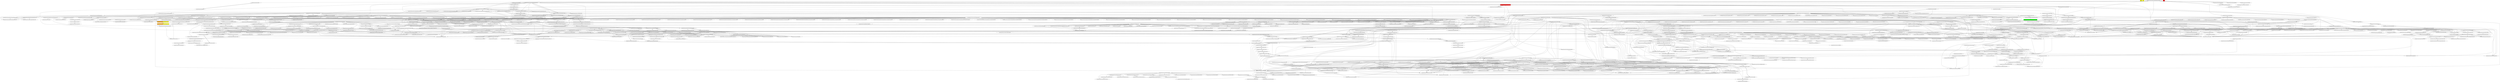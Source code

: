 digraph enhanced {
	"ochiai" [style=striped shape=box fillcolor="yellow"];
	"d4" [style=striped shape=box fillcolor="yellow"];
	"com.google.javascript.jscomp.CompilerOptions#1019" [style=striped shape=box fillcolor="orange:yellow"];
	"com.google.javascript.jscomp.CompilationLevel#82" [style=striped shape=box fillcolor="orange:yellow"];
	"com.google.javascript.jscomp.CommandLineRunnerTest#625" [style=striped shape=box fillcolor="green"];
	"com.google.javascript.jscomp.Compiler#1237" [style=striped shape=box fillcolor="red"];
	"real" [style=striped shape=box fillcolor="red"];
	"com.google.common.collect.RegularImmutableMap$NonTerminalEntry#116" -> "com.google.common.collect.ImmutableEntry#34";
	"com.google.common.collect.RegularImmutableMap$TerminalEntry#134" -> "com.google.common.collect.ImmutableEntry#34";
	"com.google.common.collect.Maps#612" -> "com.google.common.collect.ImmutableEntry#34";
	"com.google.javascript.jscomp.parsing.IRFactory$TransformDispatcher#380" -> "com.google.javascript.jscomp.parsing.IRFactory$TransformDispatcher#380";
	"com.google.javascript.jscomp.parsing.TypeSafeDispatcher#121" -> "com.google.javascript.jscomp.parsing.IRFactory$TransformDispatcher#380";
	"com.google.javascript.jscomp.parsing.IRFactory#127" -> "com.google.javascript.jscomp.parsing.IRFactory$TransformDispatcher#380";
	"com.google.common.collect.RegularImmutableMap#98" -> "com.google.common.collect.RegularImmutableMap$NonTerminalEntry#116";
	"com.google.javascript.rhino.head.ast.AstNode#240" -> "com.google.javascript.rhino.head.ast.AstNode#203";
	"com.google.javascript.rhino.head.CompilerEnvirons#68" -> "com.google.javascript.rhino.head.CompilerEnvirons#100";
	"com.google.javascript.rhino.Node#1030" -> "com.google.javascript.rhino.Node#1030";
	"com.google.javascript.rhino.Node#1025" -> "com.google.javascript.rhino.Node#1030";
	"com.google.javascript.rhino.JSDocInfoBuilder#551" -> "com.google.javascript.rhino.JSDocInfo#1128";
	"com.google.javascript.rhino.JSDocInfoBuilder#963" -> "com.google.javascript.rhino.JSDocInfo#1128";
	"com.google.javascript.rhino.head.ast.InfixExpression#85" -> "com.google.javascript.rhino.head.ast.InfixExpression#92";
	"com.google.javascript.jscomp.NodeTraversal#454" -> "com.google.javascript.jscomp.NodeTraversal#222";
	"com.google.javascript.rhino.JSDocInfoBuilder#551" -> "com.google.javascript.rhino.JSDocInfo#1120";
	"com.google.javascript.jscomp.CommandLineRunner#628" -> "com.google.javascript.jscomp.AbstractCommandLineRunner$CommandLineConfig#1694";
	"com.google.javascript.rhino.JSDocInfoBuilder#963" -> "com.google.javascript.rhino.JSDocInfo#995";
	"com.google.javascript.rhino.head.Parser#332" -> "com.google.javascript.rhino.head.TokenStream#318" [style=bold];
	"com.google.javascript.rhino.head.Context#415" -> "com.google.javascript.rhino.head.ContextFactory#502" [style=bold];
	"com.google.javascript.rhino.head.ast.FunctionCall#109" -> "com.google.javascript.rhino.head.ast.FunctionCall#126";
	"com.google.javascript.rhino.head.Parser#551" -> "com.google.javascript.rhino.head.ast.AstRoot#70" [style=bold];
	"com.google.javascript.rhino.Node#1030" -> "com.google.javascript.rhino.Node#936";
	"com.google.javascript.rhino.head.Parser#279" -> "com.google.javascript.rhino.head.TokenStream#1533" [style=bold];
	"com.google.javascript.rhino.JSDocInfoBuilder#102" -> "com.google.javascript.rhino.JSDocInfoBuilder#93" [style=bold];
	"com.google.javascript.rhino.head.ast.Scope#222" -> "com.google.javascript.rhino.head.ast.Symbol#97" [style=bold];
	"com.google.javascript.jscomp.CodePrinter$CompactCodePrinter#402" -> "com.google.javascript.jscomp.CodePrinter$CompactCodePrinter#434" [style=bold];
	"com.google.javascript.rhino.head.CompilerEnvirons#68" -> "com.google.javascript.rhino.head.Context#1847" [style=bold];
	"com.google.javascript.rhino.head.ast.PropertyGet#76" -> "com.google.javascript.rhino.head.ast.InfixExpression#85";
	"com.google.javascript.rhino.head.ast.Assignment#68" -> "com.google.javascript.rhino.head.ast.InfixExpression#85";
	"com.google.javascript.jscomp.Compiler#1237" -> "com.google.javascript.jscomp.Compiler#2050";
	"com.google.javascript.jscomp.Compiler#533" -> "com.google.javascript.jscomp.Compiler#2050";
	"com.google.javascript.jscomp.AbstractCommandLineRunner#216" -> "com.google.javascript.jscomp.DependencyOptions#113";
	"com.google.javascript.jscomp.SourceFile$Preloaded#424" -> "com.google.javascript.jscomp.SourceFile#86";
	"com.google.javascript.jscomp.Compiler#1706" -> "com.google.javascript.jscomp.CodePrinter$Builder#564";
	"com.google.javascript.jscomp.CommandLineRunnerTest#625" -> "com.google.javascript.jscomp.CommandLineRunnerTest#1005";
	"com.google.common.collect.RegularImmutableMap#48" -> "com.google.common.collect.RegularImmutableMap$NonTerminalEntry#121";
	"com.google.common.collect.RegularImmutableMap#143" -> "com.google.common.collect.RegularImmutableMap$NonTerminalEntry#121";
	"com.google.javascript.jscomp.NodeTraversal#222" -> "com.google.javascript.jscomp.NodeTraversal#230" [style=bold];
	"com.google.javascript.jscomp.AbstractCommandLineRunner#706" -> "com.google.javascript.jscomp.CommandLineRunner#713" [style=bold];
	"com.google.javascript.jscomp.parsing.IRFactory#377" -> "com.google.javascript.jscomp.parsing.TypeSafeDispatcher#121" [style=bold];
	"com.google.javascript.rhino.head.TokenStream#1545" -> "com.google.javascript.rhino.head.TokenStream#1549" [style=bold];
	"com.google.javascript.rhino.head.TokenStream#318" -> "com.google.javascript.rhino.head.TokenStream#1307";
	"com.google.javascript.rhino.head.TokenStream#1300" -> "com.google.javascript.rhino.head.TokenStream#1307";
	"com.google.javascript.rhino.head.Parser#3417" -> "com.google.javascript.rhino.head.TokenStream#302" [style=bold];
	"com.google.javascript.jscomp.NodeTraversal#478" -> "com.google.javascript.jscomp.NodeTraversal#478";
	"com.google.javascript.jscomp.NodeTraversal#511" -> "com.google.javascript.jscomp.NodeTraversal#478";
	"com.google.javascript.jscomp.NodeTraversal#273" -> "com.google.javascript.jscomp.NodeTraversal#478";
	"com.google.javascript.rhino.head.TokenStream#318" -> "com.google.javascript.rhino.head.TokenStream#1545";
	"com.google.javascript.rhino.head.Parser#940" -> "com.google.javascript.rhino.head.Parser#980" [style=bold];
	"com.google.javascript.jscomp.parsing.IRFactory$TransformDispatcher#380" -> "com.google.javascript.rhino.head.ast.FunctionNode#221";
	"com.google.javascript.rhino.head.TokenStream#318" -> "com.google.javascript.rhino.head.TokenStream#1300";
	"com.google.javascript.jscomp.parsing.IRFactory$TransformDispatcher#380" -> "com.google.javascript.jscomp.parsing.IRFactory$TransformDispatcher#383";
	"org.kohsuke.args4j.spi.StringOptionHandler#14" -> "org.kohsuke.args4j.spi.OptionHandler#40";
	"org.kohsuke.args4j.spi.BooleanOptionHandler#20" -> "org.kohsuke.args4j.spi.OptionHandler#40";
	"com.google.javascript.jscomp.CommandLineRunner$Flags$BooleanOptionHandler#440" -> "org.kohsuke.args4j.spi.OptionHandler#40";
	"org.kohsuke.args4j.spi.OneArgumentOptionHandler#16" -> "org.kohsuke.args4j.spi.OptionHandler#40";
	"org.kohsuke.args4j.spi.EnumOptionHandler#17" -> "org.kohsuke.args4j.spi.OptionHandler#40";
	"com.google.javascript.rhino.Node#1016" -> "com.google.javascript.rhino.Node#1025" [style=bold];
	"com.google.javascript.jscomp.CodePrinter#691" -> "com.google.javascript.jscomp.CodePrinter$CompactCodePrinter#402";
	"com.google.javascript.jscomp.Compiler#1706" -> "com.google.javascript.jscomp.CodePrinter$Builder#573";
	"com.google.javascript.rhino.head.Parser#781" -> "com.google.javascript.rhino.head.Parser#717";
	"com.google.javascript.jscomp.AbstractCommandLineRunner#758" -> "com.google.javascript.jscomp.AbstractCommandLineRunner#1171";
	"com.google.javascript.rhino.JSDocInfo#1221" -> "com.google.javascript.rhino.JSDocInfo#1140";
	"com.google.javascript.jscomp.parsing.JsDocInfoParser#129" -> "com.google.javascript.rhino.JSDocInfoBuilder#79";
	"com.google.javascript.rhino.Node#943" -> "com.google.javascript.rhino.Node#953";
	"com.google.javascript.rhino.Node#381" -> "com.google.javascript.rhino.Node#953" [style=dotted];
	"com.google.javascript.rhino.Node#367" -> "com.google.javascript.rhino.Node#953" [style=dotted];
	"com.google.javascript.rhino.head.Parser#1867" -> "com.google.javascript.rhino.head.ast.VariableDeclaration#115" [style=bold];
	"com.google.javascript.rhino.head.TokenStream#318" -> "com.google.javascript.rhino.head.TokenStream#1312";
	"com.google.javascript.rhino.head.TokenStream#1307" -> "com.google.javascript.rhino.head.TokenStream#1312";
	"com.google.javascript.rhino.head.Parser#2509" -> "com.google.javascript.rhino.head.ast.FunctionCall#146";
	"com.google.javascript.rhino.head.TokenStream#1560" -> "com.google.javascript.rhino.head.TokenStream#1556" [style=bold];
	"com.google.javascript.rhino.head.ast.ScriptNode#278" -> "com.google.javascript.rhino.head.ast.Symbol#77" [style=bold];
	"com.google.javascript.jscomp.parsing.Config#90" -> "com.google.common.collect.ImmutableMap#318" [style=bold];
	"com.google.javascript.jscomp.Compiler#243" -> "com.google.javascript.jscomp.PrintStreamErrorManager#44";
	"com.google.common.collect.RegularImmutableMap#48" -> "com.google.common.collect.ImmutableEntry#44";
	"com.google.common.collect.RegularImmutableMap#143" -> "com.google.common.collect.ImmutableEntry#44";
	"com.google.javascript.jscomp.SuppressDocWarningsGuard#40" -> "com.google.common.collect.ImmutableEntry#44";
	"com.google.common.collect.ImmutableMap$Builder#189" -> "com.google.common.collect.ImmutableEntry#44";
	"com.google.javascript.jscomp.CodeGenerator#86" -> "com.google.javascript.rhino.Node#2375";
	"com.google.javascript.jscomp.Compiler#1706" -> "com.google.javascript.jscomp.CodePrinter$Builder#582";
	"com.google.common.collect.RegularImmutableMap#48" -> "com.google.common.collect.ImmutableEntry#40";
	"com.google.common.collect.RegularImmutableMap#143" -> "com.google.common.collect.ImmutableEntry#40";
	"com.google.javascript.jscomp.SuppressDocWarningsGuard#40" -> "com.google.common.collect.ImmutableEntry#40";
	"com.google.common.collect.ImmutableMap$Builder#189" -> "com.google.common.collect.ImmutableEntry#40";
	"com.google.javascript.jscomp.PrepareAst#58" -> "com.google.javascript.jscomp.NodeTraversal#454";
	"com.google.javascript.rhino.JSDocInfoBuilder#102" -> "com.google.javascript.rhino.JSDocInfo#1390";
	"com.google.javascript.jscomp.Compiler#2050" -> "com.google.javascript.jscomp.Compiler#2037";
	"com.google.javascript.jscomp.JsAst#85" -> "com.google.javascript.jscomp.Compiler#2037";
	"com.google.javascript.rhino.head.Parser#980" -> "com.google.javascript.rhino.head.Parser#1801";
	"com.google.javascript.jscomp.parsing.JsDocInfoParser#188" -> "com.google.javascript.rhino.JSDocInfoBuilder#551";
	"com.google.javascript.rhino.Node#936" -> "com.google.javascript.rhino.Node#943";
	"com.google.javascript.rhino.JSDocInfoBuilder#702" -> "com.google.javascript.rhino.JSDocInfo#515";
	"com.google.javascript.rhino.JSDocInfoBuilder#963" -> "com.google.javascript.rhino.JSDocInfo#515";
	"com.google.javascript.jscomp.Compiler#456" -> "com.google.javascript.jscomp.JSModule#205";
	"com.google.javascript.jscomp.Compiler#410" -> "com.google.javascript.jscomp.JSModule#205";
	"com.google.javascript.jscomp.Compiler#432" -> "com.google.javascript.jscomp.JSModule#205";
	"com.google.javascript.jscomp.CodeGenerator#86" -> "com.google.javascript.jscomp.CodePrinter$MappedCodePrinter#91" [style=bold];
	"com.google.javascript.jscomp.parsing.JsDocInfoParser#188" -> "com.google.javascript.rhino.JSDocInfoBuilder#85" [style=bold];
	"com.google.javascript.rhino.head.Parser#332" -> "com.google.javascript.rhino.head.TokenStream#1560";
	"com.google.javascript.rhino.head.ast.Symbol#68" -> "com.google.javascript.rhino.head.ast.Symbol#84" [style=bold];
	"org.kohsuke.args4j.CmdLineParser#176" -> "org.kohsuke.args4j.spi.StringOptionHandler#14";
	"com.google.javascript.jscomp.CommandLineRunner$Flags$WarningGuardWarningOptionHandler#489" -> "org.kohsuke.args4j.spi.StringOptionHandler#14";
	"com.google.javascript.jscomp.CommandLineRunner$Flags$WarningGuardOffOptionHandler#499" -> "org.kohsuke.args4j.spi.StringOptionHandler#14";
	"com.google.javascript.jscomp.CommandLineRunner$Flags$WarningGuardErrorOptionHandler#480" -> "org.kohsuke.args4j.spi.StringOptionHandler#14";
	"com.google.javascript.rhino.head.ast.ScriptNode#85" -> "com.google.javascript.rhino.head.ast.Scope#73" [style=bold];
	"com.google.common.collect.RegularImmutableMap#48" -> "com.google.common.collect.RegularImmutableMap$TerminalEntry#138";
	"com.google.common.collect.RegularImmutableMap#143" -> "com.google.common.collect.RegularImmutableMap$TerminalEntry#138";
	"com.google.javascript.jscomp.parsing.Config#90" -> "com.google.common.collect.ImmutableMap$Builder#207" [style=bold];
	"com.google.javascript.jscomp.CommandLineRunner#628" -> "com.google.javascript.jscomp.AbstractCommandLineRunner$CommandLineConfig#1895";
	"com.google.common.collect.RegularImmutableMap#98" -> "com.google.common.collect.RegularImmutableMap$TerminalEntry#134" [style=bold];
	"com.google.javascript.jscomp.parsing.ParserRunner#109" -> "com.google.javascript.rhino.head.CompilerEnvirons#140" [style=bold];
	"com.google.javascript.jscomp.CommandLineRunner#628" -> "com.google.javascript.jscomp.AbstractCommandLineRunner$CommandLineConfig#1656";
	"com.google.javascript.rhino.JSDocInfoBuilder#125" -> "com.google.javascript.rhino.JSDocInfoBuilder#139";
	"com.google.common.collect.Lists#117" -> "com.google.common.collect.Collections2#341";
	"org.kohsuke.args4j.CmdLineParser#421" -> "org.kohsuke.args4j.spi.StringOptionHandler#19";
	"com.google.javascript.jscomp.parsing.IRFactory$TransformDispatcher#380" -> "com.google.javascript.rhino.head.ast.PropertyGet#101";
	"com.google.javascript.rhino.head.Parser#3455" -> "com.google.javascript.rhino.head.ast.PropertyGet#101";
	"com.google.javascript.jscomp.Tracer#235" -> "com.google.javascript.jscomp.Tracer#959";
	"com.google.javascript.jscomp.Tracer#408" -> "com.google.javascript.jscomp.Tracer#959";
	"com.google.javascript.jscomp.AbstractCommandLineRunner#1502" -> "com.google.common.collect.Iterators$1#63";
	"com.google.javascript.jscomp.parsing.ParserRunner#109" -> "com.google.javascript.rhino.head.Context#390" [style=bold];
	"com.google.javascript.jscomp.CodeConsumer#154" -> "com.google.javascript.jscomp.CodePrinter$CompactCodePrinter#465";
	"com.google.javascript.jscomp.CommandLineRunner#628" -> "org.kohsuke.args4j.CmdLineParser#91" [style=bold];
	"com.google.javascript.jscomp.parsing.ParserRunner#109" -> "com.google.javascript.rhino.head.CompilerEnvirons#132" [style=bold];
	"com.google.javascript.jscomp.BasicErrorManager#57" -> "com.google.javascript.jscomp.PrintStreamErrorManager#67";
	"com.google.javascript.rhino.head.ScriptRuntime$DefaultMessageProvider#3675" -> "com.google.javascript.rhino.head.Context#376" [style=bold];
	"com.google.javascript.jscomp.Compiler#243" -> "com.google.javascript.jscomp.PrintStreamErrorManager#62";
	"com.google.javascript.jscomp.Compiler#1515" -> "com.google.javascript.jscomp.Compiler$5#1515" [style=bold];
	"com.google.common.collect.RegularImmutableMap$EntrySet#202" -> "com.google.common.collect.RegularImmutableMap#36";
	"org.kohsuke.args4j.spi.EnumOptionHandler#23" -> "org.kohsuke.args4j.CmdLineParser$CmdLineImpl#400";
	"com.google.javascript.jscomp.CommandLineRunner$Flags$BooleanOptionHandler#445" -> "org.kohsuke.args4j.CmdLineParser$CmdLineImpl#400";
	"org.kohsuke.args4j.spi.StringOptionHandler#19" -> "org.kohsuke.args4j.CmdLineParser$CmdLineImpl#400";
	"com.google.javascript.jscomp.SuppressDocWarningsGuard#40" -> "com.google.common.collect.RegularImmutableMap#35";
	"com.google.common.collect.RegularImmutableMap#35" -> "com.google.common.collect.RegularImmutableMap#35";
	"com.google.common.collect.ImmutableMap$Builder#189" -> "com.google.common.collect.RegularImmutableMap#35";
	"com.google.javascript.jscomp.parsing.JsDocInfoParser#2327" -> "com.google.javascript.rhino.JSDocInfoBuilder#125";
	"com.google.javascript.jscomp.parsing.JsDocInfoParser#129" -> "com.google.javascript.rhino.JSDocInfoBuilder#69";
	"com.google.javascript.rhino.head.Parser#1867" -> "com.google.javascript.rhino.head.ast.VariableDeclaration#104";
	"com.google.javascript.jscomp.ComposeWarningsGuard$GuardComparator#52" -> "com.google.javascript.jscomp.ComposeWarningsGuard$GuardComparator#63";
	"com.google.javascript.rhino.head.Parser#551" -> "com.google.javascript.rhino.head.Parser#781";
	"com.google.javascript.rhino.head.Parser#2808" -> "com.google.javascript.rhino.head.Parser#781";
	"com.google.javascript.rhino.head.Parser#1987" -> "com.google.javascript.rhino.head.ast.Symbol#68" [style=bold];
	"com.google.javascript.jscomp.AbstractCommandLineRunner#706" -> "com.google.javascript.jscomp.AbstractCommandLineRunner#1141";
	"com.google.javascript.rhino.head.Parser#332" -> "com.google.javascript.rhino.head.Parser#302";
	"com.google.javascript.rhino.head.Parser#2414" -> "com.google.javascript.rhino.head.Parser#2071";
	"com.google.javascript.rhino.head.Parser#2053" -> "com.google.javascript.rhino.head.Parser#2071";
	"com.google.javascript.rhino.head.Parser#2071" -> "com.google.javascript.rhino.head.Parser#2071";
	"com.google.javascript.jscomp.parsing.IRFactory$TransformDispatcher#380" -> "com.google.javascript.rhino.Node#2187";
	"com.google.javascript.jscomp.NodeTraversal#511" -> "com.google.javascript.rhino.Node#2187";
	"com.google.javascript.rhino.JSDocInfoBuilder#102" -> "com.google.javascript.rhino.JSDocInfo#571";
	"com.google.javascript.jscomp.RhinoErrorReporter#72" -> "com.google.common.collect.ImmutableMap#117" [style=bold];
	"com.google.javascript.jscomp.parsing.IRFactory#161" -> "com.google.javascript.rhino.Node#1095";
	"com.google.javascript.jscomp.parsing.JsDocInfoParser#2207" -> "com.google.javascript.rhino.Node#1095";
	"com.google.javascript.jscomp.JsAst#85" -> "com.google.javascript.rhino.Node#1095";
	"com.google.javascript.rhino.JSDocInfoBuilder#125" -> "com.google.javascript.rhino.JSDocInfo#333";
	"com.google.javascript.rhino.JSDocInfoBuilder#69" -> "com.google.javascript.rhino.JSDocInfo#333";
	"com.google.javascript.rhino.IR#103" -> "com.google.javascript.rhino.IR#467";
	"com.google.javascript.jscomp.PrepareAst$PrepareAnnotations#186" -> "com.google.javascript.rhino.JSDocInfo#579";
	"com.google.javascript.rhino.JSDocInfoBuilder#963" -> "com.google.javascript.rhino.JSDocInfo#1184";
	"com.google.javascript.jscomp.CommandLineRunner#628" -> "com.google.javascript.jscomp.AbstractCommandLineRunner$CommandLineConfig#1671";
	"com.google.javascript.rhino.head.Parser#2509" -> "com.google.javascript.rhino.head.ast.FunctionCall#109";
	"com.google.javascript.jscomp.parsing.IRFactory$TransformDispatcher#380" -> "com.google.javascript.rhino.head.ast.FunctionCall#100";
	"com.google.javascript.jscomp.ComposeWarningsGuard$GuardComparator#52" -> "com.google.javascript.jscomp.ComposeWarningsGuard$GuardComparator#57" [style=bold];
	"com.google.javascript.rhino.IR#414" -> "com.google.javascript.rhino.Node#513";
	"com.google.javascript.jscomp.ComposeWarningsGuard#79" -> "com.google.javascript.jscomp.ComposeWarningsGuard$GuardComparator#52";
	"com.google.javascript.jscomp.ComposeWarningsGuard#88" -> "com.google.javascript.jscomp.ComposeWarningsGuard$GuardComparator#52";
	"com.google.javascript.jscomp.CodePrinter$CompactCodePrinter#434" -> "com.google.javascript.jscomp.CodePrinter$MappedCodePrinter#60";
	"com.google.javascript.jscomp.parsing.IRFactory#1340" -> "com.google.javascript.rhino.Node#517";
	"com.google.javascript.jscomp.AbstractCommandLineRunner#1360" -> "com.google.javascript.jscomp.AbstractCommandLineRunner#1373";
	"com.google.javascript.jscomp.AbstractCommandLineRunner#1364" -> "com.google.javascript.jscomp.AbstractCommandLineRunner#1373";
	"com.google.javascript.jscomp.parsing.ParserRunner#109" -> "com.google.javascript.rhino.head.Parser#512";
	"com.google.javascript.jscomp.CodeConsumer#154" -> "com.google.javascript.jscomp.CodePrinter$CompactCodePrinter#444";
	"com.google.javascript.jscomp.CodeConsumer#182" -> "com.google.javascript.jscomp.CodePrinter$CompactCodePrinter#444";
	"com.google.javascript.jscomp.NodeUtil#2813" -> "com.google.javascript.rhino.Node#2179";
	"com.google.javascript.jscomp.parsing.ParserRunner#109" -> "com.google.javascript.rhino.head.CompilerEnvirons#154" [style=bold];
	"com.google.javascript.jscomp.AbstractCommandLineRunner#758" -> "com.google.javascript.jscomp.AbstractCommandLineRunner#1360";
	"com.google.javascript.rhino.JSDocInfoBuilder#991" -> "com.google.javascript.rhino.JSDocInfo#563";
	"com.google.javascript.rhino.JSDocInfoBuilder#882" -> "com.google.javascript.rhino.JSDocInfo#563";
	"com.google.javascript.jscomp.parsing.IRFactory#171" -> "com.google.javascript.rhino.head.ast.AstRoot#78";
	"com.google.javascript.jscomp.CommandLineRunner#628" -> "com.google.javascript.jscomp.AbstractCommandLineRunner$CommandLineConfig#1683";
	"com.google.javascript.jscomp.parsing.JsDocInfoParser#2319" -> "com.google.javascript.rhino.JSDocInfoBuilder#102" [style=bold];
	"com.google.javascript.rhino.head.Parser#2599" -> "com.google.javascript.rhino.head.CompilerEnvirons#159";
	"com.google.javascript.rhino.head.Parser#2912" -> "com.google.javascript.rhino.head.CompilerEnvirons#159";
	"com.google.javascript.jscomp.NodeTraversal#478" -> "com.google.javascript.jscomp.NodeTraversal#654";
	"com.google.javascript.rhino.head.ast.ExpressionStatement#122" -> "com.google.javascript.rhino.head.ast.AstNode#616";
	"com.google.javascript.jscomp.parsing.IRFactory$TransformDispatcher#380" -> "com.google.javascript.rhino.head.ast.AstNode#616";
	"com.google.javascript.jscomp.parsing.IRFactory#314" -> "com.google.javascript.rhino.head.ast.AstNode#616";
	"com.google.javascript.rhino.head.ast.InfixExpression#92" -> "com.google.javascript.rhino.head.ast.AstNode#616";
	"com.google.javascript.jscomp.parsing.IRFactory#338" -> "com.google.javascript.rhino.head.ast.AstNode#616";
	"com.google.javascript.jscomp.parsing.IRFactory$TransformDispatcher#713" -> "com.google.javascript.rhino.head.ast.AstNode#616";
	"com.google.javascript.jscomp.AbstractCommandLineRunner#758" -> "com.google.javascript.jscomp.AbstractCommandLineRunner#1364";
	"org.kohsuke.args4j.CmdLineParser#164" -> "org.kohsuke.args4j.CmdLineParser#483";
	"org.kohsuke.args4j.CmdLineParser#421" -> "org.kohsuke.args4j.CmdLineParser#483";
	"com.google.javascript.jscomp.CodePrinter#35" -> "com.google.javascript.jscomp.CodePrinter#691" [style=bold];
	"com.google.javascript.jscomp.AbstractCommandLineRunner#216" -> "com.google.javascript.jscomp.AbstractCommandLineRunner$WarningGuardSpec#2033" [style=bold];
	"com.google.javascript.jscomp.CommandLineRunnerTest#1076" -> "com.google.javascript.jscomp.CommandLineRunner#568" [style=bold];
	"com.google.javascript.jscomp.CommandLineRunnerTest#1140" -> "com.google.javascript.jscomp.CommandLineRunner#563" [style=bold];
	"com.google.javascript.jscomp.Compiler#1035" -> "com.google.javascript.rhino.InputId#61";
	"com.google.common.collect.ImmutableMap#117" -> "com.google.common.collect.ImmutableMap#139";
	"com.google.common.collect.ImmutableMap$Builder#178" -> "com.google.common.collect.ImmutableMap#139";
	"com.google.common.collect.ImmutableMap#240" -> "com.google.common.collect.ImmutableMap#139";
	"com.google.javascript.jscomp.CommandLineRunner#628" -> "com.google.javascript.jscomp.AbstractCommandLineRunner$CommandLineConfig#1612";
	"com.google.javascript.jscomp.CommandLineRunner#764" -> "com.google.javascript.jscomp.AbstractCommandLineRunner#386" [style=bold];
	"com.google.javascript.jscomp.CompilerOptions#1042" -> "com.google.javascript.jscomp.DiagnosticGroupWarningsGuard#33";
	"com.google.javascript.jscomp.SuppressDocWarningsGuard#40" -> "com.google.javascript.jscomp.DiagnosticGroupWarningsGuard#33";
	"com.google.javascript.jscomp.Compiler#243" -> "com.google.javascript.jscomp.DiagnosticGroupWarningsGuard#33";
	"com.google.javascript.jscomp.CommandLineRunner#568" -> "com.google.javascript.jscomp.AbstractCommandLineRunner#136";
	"com.google.javascript.jscomp.AbstractCommandLineRunner#133" -> "com.google.javascript.jscomp.AbstractCommandLineRunner#136";
	"com.google.javascript.jscomp.parsing.ParserRunner#109" -> "com.google.javascript.rhino.head.CompilerEnvirons#50";
	"com.google.javascript.jscomp.parsing.JsDocInfoParser#1114" -> "com.google.javascript.rhino.JSDocInfoBuilder#183";
	"com.google.javascript.jscomp.parsing.JsDocInfoParser#1146" -> "com.google.javascript.rhino.JSDocInfoBuilder#183";
	"com.google.common.collect.ImmutableSet#145" -> "com.google.common.collect.ImmutableSet#161";
	"com.google.javascript.jscomp.CommandLineRunner#628" -> "com.google.javascript.jscomp.AbstractCommandLineRunner$CommandLineConfig#1849";
	"com.google.javascript.jscomp.Compiler#347" -> "com.google.javascript.jscomp.Compiler#390" [style=bold];
	"com.google.javascript.jscomp.DiagnosticGroupWarningsGuard#45" -> "com.google.javascript.jscomp.DiagnosticGroup#117";
	"org.kohsuke.args4j.CmdLineParser#142" -> "org.kohsuke.args4j.MultiValueFieldSetter#29";
	"org.kohsuke.args4j.CmdLineParser#155" -> "org.kohsuke.args4j.MultiValueFieldSetter#29";
	"com.google.javascript.rhino.Node$ObjectPropListItem#320" -> "com.google.javascript.rhino.InputId#74";
	"com.google.javascript.jscomp.PrepareAst$PrepareAnnotations#165" -> "com.google.javascript.rhino.Node#2195";
	"com.google.javascript.jscomp.parsing.Config#90" -> "com.google.common.collect.ImmutableMap#128" [style=bold];
	"com.google.common.base.Joiner#168" -> "com.google.common.base.Joiner#160";
	"com.google.javascript.jscomp.DiagnosticGroup#117" -> "com.google.javascript.jscomp.DiagnosticGroup#110";
	"com.google.javascript.jscomp.CommandLineRunner#628" -> "com.google.javascript.jscomp.AbstractCommandLineRunner$CommandLineConfig#1624";
	"org.kohsuke.args4j.CmdLineParser#133" -> "org.kohsuke.args4j.MultiValueFieldSetter#20" [style=bold];
	"com.google.javascript.jscomp.CommandLineRunnerTest#1016" -> "com.google.common.base.Joiner#168";
	"com.google.javascript.rhino.head.Parser#980" -> "com.google.javascript.rhino.head.Parser#1867";
	"com.google.javascript.jscomp.parsing.IRFactory#338" -> "com.google.javascript.jscomp.parsing.JsDocTokenStream#45";
	"com.google.javascript.rhino.head.Parser#2071" -> "com.google.javascript.rhino.head.ast.Assignment#68";
	"com.google.javascript.jscomp.RhinoErrorReporter#72" -> "com.google.javascript.rhino.ScriptRuntime#367";
	"com.google.javascript.jscomp.parsing.ParserRunner#109" -> "com.google.javascript.rhino.head.CompilerEnvirons#68" [style=bold];
	"com.google.javascript.rhino.head.ast.ExpressionStatement#122" -> "com.google.javascript.rhino.head.ast.AstNode#268";
	"com.google.javascript.rhino.head.ast.VariableDeclaration#104" -> "com.google.javascript.rhino.head.ast.AstNode#268";
	"com.google.javascript.rhino.head.ast.AstRoot#103" -> "com.google.javascript.rhino.head.ast.AstNode#268";
	"com.google.javascript.rhino.head.ast.FunctionCall#126" -> "com.google.javascript.rhino.head.ast.AstNode#268";
	"com.google.javascript.rhino.head.ast.FunctionNode#236" -> "com.google.javascript.rhino.head.ast.AstNode#268";
	"com.google.javascript.rhino.head.ast.VariableInitializer#110" -> "com.google.javascript.rhino.head.ast.AstNode#268";
	"com.google.javascript.rhino.head.Parser#551" -> "com.google.javascript.rhino.head.ast.AstNode#268";
	"com.google.javascript.rhino.head.ast.FunctionNode#152" -> "com.google.javascript.rhino.head.ast.AstNode#268";
	"com.google.javascript.rhino.head.ast.FunctionNode#197" -> "com.google.javascript.rhino.head.ast.AstNode#268";
	"com.google.javascript.rhino.head.ast.FunctionCall#89" -> "com.google.javascript.rhino.head.ast.AstNode#268";
	"com.google.javascript.rhino.head.ast.InfixExpression#161" -> "com.google.javascript.rhino.head.ast.AstNode#268";
	"com.google.javascript.rhino.head.ast.InfixExpression#140" -> "com.google.javascript.rhino.head.ast.AstNode#268";
	"com.google.javascript.jscomp.Compiler#347" -> "com.google.javascript.jscomp.Compiler#382" [style=bold];
	"com.google.javascript.jscomp.CodeGenerator#966" -> "com.google.javascript.jscomp.CodeGenerator#1021";
	"com.google.javascript.jscomp.CommandLineRunner#628" -> "com.google.javascript.jscomp.AbstractCommandLineRunner$CommandLineConfig#1634";
	"com.google.javascript.rhino.head.Parser#2454" -> "com.google.javascript.rhino.head.Parser#2509";
	"com.google.javascript.jscomp.CommandLineRunner#628" -> "com.google.javascript.jscomp.AbstractCommandLineRunner$WarningGuardSpec#2052" [style=bold];
	"com.google.javascript.jscomp.parsing.JsDocInfoParser#1543" -> "com.google.javascript.jscomp.parsing.JsDocInfoParser#1636";
	"com.google.javascript.jscomp.parsing.JsDocInfoParser#1571" -> "com.google.javascript.jscomp.parsing.JsDocInfoParser#1636";
	"com.google.common.collect.ImmutableMap$Builder#212" -> "com.google.common.collect.RegularImmutableMap#48";
	"com.google.common.collect.ImmutableMap#117" -> "com.google.common.collect.RegularImmutableMap#48";
	"com.google.common.collect.ImmutableMap#240" -> "com.google.common.collect.RegularImmutableMap#48";
	"com.google.common.collect.EmptyImmutableList#36" -> "com.google.common.collect.Iterators#80" [style=bold];
	"com.google.javascript.rhino.head.Parser#717" -> "com.google.javascript.rhino.head.ast.FunctionNode#272";
	"com.google.javascript.jscomp.CommandLineRunner#628" -> "com.google.javascript.jscomp.AbstractCommandLineRunner$CommandLineConfig#1884";
	"com.google.common.collect.ImmutableMap$Builder#207" -> "com.google.common.collect.ImmutableMap$Builder#212" [style=bold];
	"com.google.common.collect.Iterators#1057" -> "com.google.common.collect.Iterators$13#1057" [style=bold];
	"com.google.javascript.rhino.head.ast.AstNode#268" -> "com.google.javascript.rhino.head.ast.AstNode#252" [style=bold];
	"com.google.javascript.jscomp.CommandLineRunner#628" -> "com.google.javascript.jscomp.AbstractCommandLineRunner$CommandLineConfig#1645";
	"com.google.javascript.jscomp.CommandLineRunner#628" -> "com.google.javascript.jscomp.CommandLineRunner#576" [style=bold];
	"com.google.javascript.jscomp.parsing.JsDocInfoParser#188" -> "com.google.javascript.rhino.JSDocInfoBuilder#149";
	"com.google.javascript.rhino.head.TokenStream#318" -> "com.google.javascript.rhino.head.TokenStream#124";
	"com.google.javascript.jscomp.CommandLineRunner#563" -> "com.google.javascript.jscomp.AbstractCommandLineRunner#133" [style=bold];
	"com.google.javascript.jscomp.CodeGenerator#86" -> "com.google.javascript.jscomp.CodePrinter$MappedCodePrinter#114" [style=bold];
	"com.google.common.collect.AbstractIndexedListIterator#68" -> "com.google.common.collect.UnmodifiableListIterator#34";
	"com.google.javascript.jscomp.parsing.IRFactory#81" -> "com.google.javascript.jscomp.parsing.IRFactory#1137";
	"com.google.javascript.rhino.head.ast.AstNode#212" -> "com.google.javascript.rhino.head.ast.AstNode#259";
	"com.google.javascript.jscomp.CompilerInput#88" -> "com.google.javascript.jscomp.JsAst#43";
	"com.google.javascript.jscomp.AbstractCommandLineRunner$CommandLineConfig#1930" -> "com.google.common.collect.Iterators$13#1061";
	"com.google.javascript.jscomp.DiagnosticGroup#117" -> "com.google.common.collect.Iterators$13#1061";
	"com.google.javascript.jscomp.Compiler#390" -> "com.google.common.collect.Iterators$13#1061";
	"com.google.javascript.jscomp.CommandLineRunnerTest#1140" -> "com.google.javascript.jscomp.CommandLineRunner#764";
	"com.google.javascript.jscomp.AbstractCommandLineRunner#706" -> "com.google.javascript.jscomp.CommandLineRunner#764";
	"com.google.javascript.jscomp.AbstractCommandLineRunner$CommandLineConfig#1930" -> "com.google.common.collect.Iterators$13#1065";
	"com.google.javascript.jscomp.DiagnosticGroup#117" -> "com.google.common.collect.Iterators$13#1065";
	"com.google.javascript.jscomp.Compiler#390" -> "com.google.common.collect.Iterators$13#1065";
	"org.kohsuke.args4j.CmdLineParser#176" -> "com.google.javascript.jscomp.CommandLineRunner$Flags$WarningGuardWarningOptionHandler#489" [style=bold];
	"com.google.javascript.jscomp.LightweightMessageFormatter#50" -> "com.google.javascript.jscomp.AbstractMessageFormatter#32";
	"com.google.javascript.rhino.head.ast.InfixExpression#92" -> "com.google.javascript.rhino.head.ast.AstNode#240";
	"com.google.javascript.rhino.head.CompilerEnvirons#68" -> "com.google.javascript.rhino.head.Context#1818" [style=bold];
	"com.google.javascript.rhino.head.Parser#781" -> "com.google.javascript.rhino.head.ast.FunctionNode#258";
	"com.google.javascript.jscomp.ErrorFormat$2#38" -> "com.google.javascript.jscomp.AbstractMessageFormatter#37";
	"com.google.javascript.jscomp.PrepareAst$PrepareAnnotations#224" -> "com.google.javascript.rhino.JSDocInfo#951";
	"com.google.common.collect.ImmutableSet$ArrayImmutableSet#397" -> "com.google.common.collect.ImmutableSet#365";
	"com.google.javascript.jscomp.JsAst#85" -> "com.google.javascript.jscomp.Compiler#1857";
	"com.google.javascript.jscomp.parsing.IRFactory#273" -> "com.google.javascript.jscomp.parsing.IRFactory#314";
	"com.google.javascript.jscomp.parsing.IRFactory#283" -> "com.google.javascript.jscomp.parsing.IRFactory#314";
	"com.google.common.collect.AbstractIndexedListIterator#68" -> "com.google.common.base.Preconditions#330";
	"com.google.javascript.jscomp.CodeGenerator#86" -> "com.google.javascript.jscomp.CodeGenerator#894";
	"com.google.javascript.jscomp.parsing.JsDocInfoParser#188" -> "com.google.javascript.jscomp.parsing.JsDocInfoParser#2306";
	"com.google.javascript.jscomp.parsing.JsDocInfoParser#1543" -> "com.google.javascript.jscomp.parsing.JsDocInfoParser#2306";
	"com.google.javascript.jscomp.parsing.JsDocInfoParser#1571" -> "com.google.javascript.jscomp.parsing.JsDocInfoParser#2306";
	"com.google.javascript.jscomp.CompilerInput#116" -> "com.google.javascript.jscomp.JsAst#51";
	"com.google.javascript.jscomp.parsing.IRFactory$TransformDispatcher#380" -> "com.google.javascript.rhino.head.ast.FunctionNode#251";
	"com.google.javascript.jscomp.AbstractCommandLineRunner#706" -> "com.google.javascript.jscomp.CommandLineRunner#770" [style=bold];
	"com.google.javascript.jscomp.Compiler#1237" -> "com.google.javascript.jscomp.CompilerInput#116";
	"com.google.javascript.jscomp.CommandLineRunner#628" -> "com.google.javascript.jscomp.AbstractCommandLineRunner$CommandLineConfig#1803";
	"com.google.javascript.jscomp.parsing.IRFactory#81" -> "com.google.javascript.jscomp.parsing.IRFactory#1320" [style=bold];
	"com.google.javascript.rhino.head.Parser#551" -> "com.google.javascript.rhino.head.Parser#705";
	"com.google.javascript.rhino.head.ast.ExpressionStatement#122" -> "com.google.javascript.rhino.head.ast.AstNode#472";
	"com.google.javascript.rhino.head.ast.VariableDeclaration#104" -> "com.google.javascript.rhino.head.ast.AstNode#472";
	"com.google.javascript.rhino.head.ast.AstRoot#103" -> "com.google.javascript.rhino.head.ast.AstNode#472";
	"com.google.javascript.rhino.head.ast.FunctionCall#126" -> "com.google.javascript.rhino.head.ast.AstNode#472";
	"com.google.javascript.rhino.head.ast.FunctionNode#236" -> "com.google.javascript.rhino.head.ast.AstNode#472";
	"com.google.javascript.rhino.head.ast.InfixExpression#92" -> "com.google.javascript.rhino.head.ast.AstNode#472";
	"com.google.javascript.rhino.head.ast.StringLiteral#96" -> "com.google.javascript.rhino.head.ast.AstNode#472";
	"com.google.javascript.rhino.head.ast.FunctionNode#197" -> "com.google.javascript.rhino.head.ast.AstNode#472";
	"com.google.javascript.rhino.head.ast.FunctionCall#89" -> "com.google.javascript.rhino.head.ast.AstNode#472";
	"com.google.javascript.rhino.head.ast.InfixExpression#161" -> "com.google.javascript.rhino.head.ast.AstNode#472";
	"com.google.javascript.rhino.head.ast.InfixExpression#140" -> "com.google.javascript.rhino.head.ast.AstNode#472";
	"com.google.javascript.rhino.head.ast.Name#101" -> "com.google.javascript.rhino.head.ast.AstNode#472";
	"com.google.javascript.rhino.head.Parser#1090" -> "com.google.javascript.rhino.head.ast.AstNode#232";
	"com.google.javascript.rhino.head.ast.AstNode#240" -> "com.google.javascript.rhino.head.ast.AstNode#232";
	"com.google.javascript.rhino.head.ast.Name#84" -> "com.google.javascript.rhino.head.ast.AstNode#232";
	"com.google.javascript.rhino.head.ast.FunctionNode#236" -> "com.google.javascript.rhino.head.ast.AstNode#232";
	"com.google.javascript.rhino.head.Parser#781" -> "com.google.javascript.rhino.head.ast.AstNode#232";
	"com.google.javascript.rhino.head.Parser#551" -> "com.google.javascript.rhino.head.ast.AstNode#232";
	"com.google.javascript.rhino.head.Parser#2509" -> "com.google.javascript.rhino.head.ast.AstNode#232";
	"com.google.javascript.rhino.head.ast.Name#101" -> "com.google.javascript.rhino.head.ast.AstNode#232";
	"com.google.javascript.rhino.head.Parser#1867" -> "com.google.javascript.rhino.head.ast.AstNode#232";
	"com.google.javascript.rhino.head.Parser#635" -> "com.google.javascript.rhino.head.ast.AstNode#232";
	"com.google.common.base.Joiner#160" -> "com.google.common.base.Joiner#129" [style=bold];
	"com.google.javascript.jscomp.Compiler#581" -> "com.google.javascript.jscomp.Compiler#599";
	"com.google.javascript.jscomp.Compiler#1515" -> "com.google.javascript.jscomp.Compiler#599";
	"com.google.javascript.jscomp.AbstractCommandLineRunner#216" -> "com.google.javascript.jscomp.AbstractCommandLineRunner#198" [style=bold];
	"com.google.javascript.rhino.JSDocInfoBuilder#139" -> "com.google.javascript.rhino.JSDocInfo#941";
	"com.google.javascript.rhino.head.Parser#2808" -> "com.google.javascript.rhino.head.Parser#2912";
	"com.google.javascript.rhino.head.Parser#551" -> "com.google.javascript.rhino.head.Node#280";
	"com.google.javascript.jscomp.CompilerInput#65" -> "com.google.javascript.jscomp.JsAst#69" [style=bold];
	"com.google.javascript.jscomp.parsing.IRFactory#1336" -> "com.google.javascript.rhino.IR#414";
	"com.google.javascript.jscomp.parsing.JsDocInfoParser#188" -> "com.google.javascript.jscomp.parsing.JsDocInfoParser#2319";
	"com.google.javascript.jscomp.CodeGenerator#86" -> "com.google.javascript.jscomp.CodeGenerator#882";
	"com.google.javascript.jscomp.CodeGenerator#903" -> "com.google.javascript.jscomp.CodeGenerator#882";
	"com.google.javascript.rhino.head.Parser#551" -> "com.google.javascript.rhino.head.Parser#940";
	"com.google.javascript.jscomp.CodeGenerator#86" -> "com.google.javascript.jscomp.NodeUtil#1162";
	"com.google.javascript.jscomp.CodeGenerator#882" -> "com.google.javascript.jscomp.NodeUtil#1162";
	"com.google.javascript.jscomp.Compiler#1237" -> "com.google.javascript.jscomp.DependencyOptions#120" [style=bold];
	"com.google.javascript.rhino.JSDocInfo#1084" -> "com.google.javascript.rhino.JSDocInfo#1102";
	"com.google.common.collect.RegularImmutableMap#48" -> "com.google.common.collect.RegularImmutableMap#81" [style=bold];
	"com.google.javascript.rhino.head.ast.FunctionNode#236" -> "com.google.javascript.rhino.head.ast.AstNode#225";
	"com.google.javascript.rhino.head.ast.InfixExpression#92" -> "com.google.javascript.rhino.head.ast.AstNode#225";
	"com.google.javascript.rhino.head.Parser#275" -> "com.google.javascript.rhino.head.ast.AstNode#225";
	"com.google.javascript.rhino.head.ast.ExpressionStatement#91" -> "com.google.javascript.rhino.head.ast.AstNode#225";
	"com.google.javascript.jscomp.CommandLineRunner#628" -> "com.google.javascript.jscomp.AbstractCommandLineRunner$CommandLineConfig#1835";
	"com.google.javascript.rhino.head.Parser#781" -> "com.google.javascript.rhino.head.ast.FunctionNode#236";
	"com.google.javascript.jscomp.Compiler#533" -> "com.google.javascript.jscomp.Compiler#581";
	"com.google.javascript.jscomp.Compiler#1035" -> "com.google.javascript.jscomp.CompilerInput#147";
	"com.google.javascript.jscomp.ComposeWarningsGuard#127" -> "com.google.javascript.jscomp.DiagnosticGroupWarningsGuard#50";
	"com.google.javascript.jscomp.ComposeWarningsGuard#150" -> "com.google.javascript.jscomp.DiagnosticGroupWarningsGuard#50";
	"com.google.javascript.jscomp.Compiler#323" -> "com.google.javascript.jscomp.Compiler#347";
	"com.google.javascript.jscomp.CommandLineRunner#628" -> "org.kohsuke.args4j.CmdLineParser#421" [style=bold];
	"com.google.javascript.jscomp.CommandLineRunnerTest#1100" -> "com.google.javascript.jscomp.AbstractCommandLineRunner#158" [style=bold];
	"com.google.javascript.jscomp.ClosureCodingConvention#50" -> "com.google.common.collect.ImmutableSet#145" [style=bold];
	"com.google.javascript.jscomp.parsing.IRFactory#261" -> "com.google.javascript.jscomp.parsing.IRFactory#338";
	"com.google.common.base.Preconditions#330" -> "com.google.common.base.Preconditions#350" [style=bold];
	"com.google.javascript.jscomp.parsing.IRFactory#81" -> "com.google.javascript.jscomp.parsing.IRFactory#1328";
	"com.google.common.collect.RegularImmutableMap#81" -> "com.google.common.base.Preconditions#114";
	"com.google.common.collect.RegularImmutableMap#48" -> "com.google.common.base.Preconditions#114";
	"com.google.javascript.jscomp.CommandLineRunner#628" -> "com.google.javascript.jscomp.AbstractCommandLineRunner$CommandLineConfig#1825";
	"com.google.javascript.jscomp.parsing.IRFactory#81" -> "com.google.javascript.jscomp.parsing.IRFactory#1324";
	"com.google.javascript.rhino.head.Parser#1867" -> "com.google.javascript.rhino.head.ast.VariableDeclaration#156";
	"com.google.javascript.jscomp.ComposeWarningsGuard#127" -> "com.google.javascript.jscomp.DiagnosticGroup#129";
	"com.google.javascript.jscomp.CodingConventions#40" -> "com.google.javascript.jscomp.CodingConventions$DefaultCodingConvention#233";
	"com.google.javascript.jscomp.CodingConventions$DefaultCodingConvention#233" -> "com.google.javascript.jscomp.CodingConventions$DefaultCodingConvention#233";
	"com.google.javascript.jscomp.CompilerInput#72" -> "com.google.javascript.jscomp.JsAst#74";
	"com.google.javascript.jscomp.parsing.IRFactory$TransformDispatcher#380" -> "com.google.javascript.rhino.head.ast.AstNode#212";
	"com.google.javascript.jscomp.parsing.IRFactory#314" -> "com.google.javascript.rhino.head.ast.AstNode#212";
	"com.google.javascript.jscomp.parsing.IRFactory#338" -> "com.google.javascript.rhino.head.ast.AstNode#212";
	"com.google.javascript.jscomp.parsing.IRFactory$TransformDispatcher#713" -> "com.google.javascript.rhino.head.ast.AstNode#212";
	"com.google.common.collect.RegularImmutableMap#48" -> "com.google.common.collect.RegularImmutableMap#93" [style=bold];
	"com.google.javascript.jscomp.CommandLineRunner#628" -> "com.google.javascript.jscomp.AbstractCommandLineRunner$CommandLineConfig#1604";
	"com.google.javascript.jscomp.parsing.IRFactory#81" -> "com.google.javascript.jscomp.parsing.IRFactory#1340";
	"com.google.javascript.jscomp.JsAst#43" -> "com.google.javascript.rhino.InputId#51";
	"com.google.javascript.rhino.Node#513" -> "com.google.javascript.rhino.Node$StringNode#197";
	"com.google.javascript.rhino.Node#517" -> "com.google.javascript.rhino.Node$StringNode#197";
	"com.google.javascript.jscomp.AbstractCommandLineRunner#1018" -> "com.google.javascript.jscomp.AbstractCommandLineRunner#171";
	"com.google.javascript.jscomp.AbstractCommandLineRunner#447" -> "com.google.javascript.jscomp.AbstractCommandLineRunner#171";
	"com.google.javascript.jscomp.CommandLineRunner#770" -> "com.google.javascript.jscomp.AbstractCommandLineRunner#171";
	"com.google.common.collect.RegularImmutableMap#48" -> "com.google.common.collect.RegularImmutableMap#98" [style=bold];
	"com.google.javascript.jscomp.CommandLineRunner#628" -> "com.google.javascript.jscomp.AbstractCommandLineRunner#178";
	"com.google.javascript.jscomp.parsing.JsDocInfoParser#2285" -> "com.google.javascript.jscomp.parsing.JsDocTokenStream#61";
	"com.google.javascript.jscomp.ComposeWarningsGuard#127" -> "com.google.javascript.jscomp.DiagnosticGroupWarningsGuard#45";
	"com.google.javascript.jscomp.ComposeWarningsGuard#150" -> "com.google.javascript.jscomp.DiagnosticGroupWarningsGuard#45";
	"com.google.javascript.rhino.head.ScriptRuntime#3615" -> "com.google.javascript.rhino.head.ScriptRuntime#3666";
	"com.google.javascript.rhino.InputId#74" -> "com.google.javascript.rhino.InputId#56";
	"com.google.javascript.jscomp.CompilerInput#100" -> "com.google.javascript.rhino.InputId#56";
	"com.google.javascript.jscomp.parsing.JsDocInfoParser#1636" -> "com.google.javascript.jscomp.parsing.JsDocInfoParser#1685";
	"com.google.javascript.jscomp.Compiler#1237" -> "com.google.javascript.rhino.Node#1920";
	"com.google.javascript.jscomp.parsing.ParserRunner#109" -> "com.google.javascript.rhino.Node#1920";
	"com.google.javascript.jscomp.parsing.IRFactory#81" -> "com.google.javascript.jscomp.parsing.IRFactory#1336";
	"com.google.javascript.jscomp.JsAst#51" -> "com.google.javascript.jscomp.JsAst#85" [style=bold];
	"com.google.javascript.jscomp.parsing.IRFactory$TransformDispatcher#380" -> "com.google.javascript.rhino.head.ast.VariableDeclaration#83";
	"com.google.javascript.jscomp.PrepareAst#58" -> "com.google.javascript.jscomp.PrepareAst$PrepareAnnotations#125" [style=bold];
	"com.google.javascript.jscomp.RhinoErrorReporter$NewRhinoErrorReporter#147" -> "com.google.javascript.jscomp.RhinoErrorReporter$NewRhinoErrorReporter#151" [style=bold];
	"com.google.javascript.rhino.Node#870" -> "com.google.javascript.rhino.Node$ObjectPropListItem#304" [style=bold];
	"com.google.javascript.jscomp.CompilerInput#88" -> "com.google.javascript.jscomp.CompilerInput#65" [style=bold];
	"org.kohsuke.args4j.CmdLineParser#176" -> "org.kohsuke.args4j.FieldSetter#22" [style=bold];
	"com.google.javascript.jscomp.AbstractCommandLineRunner#758" -> "com.google.javascript.jscomp.AbstractCommandLineRunner#653";
	"com.google.javascript.jscomp.parsing.JsDocInfoParser#188" -> "com.google.javascript.jscomp.parsing.JsDocTokenStream#232";
	"com.google.javascript.jscomp.parsing.JsDocInfoParser#1732" -> "com.google.javascript.jscomp.parsing.JsDocTokenStream#232";
	"com.google.javascript.jscomp.parsing.JsDocInfoParser#1765" -> "com.google.javascript.jscomp.parsing.JsDocTokenStream#232";
	"com.google.javascript.jscomp.CommandLineRunner#764" -> "com.google.javascript.jscomp.Compiler#205";
	"org.kohsuke.args4j.CmdLineParser#155" -> "org.kohsuke.args4j.FieldSetter#26" [style=bold];
	"com.google.javascript.jscomp.parsing.IRFactory$TransformDispatcher#380" -> "com.google.javascript.jscomp.parsing.IRFactory$TransformDispatcher#1040";
	"com.google.javascript.rhino.head.Parser#781" -> "com.google.javascript.rhino.head.Parser#295";
	"com.google.javascript.rhino.head.Parser#1867" -> "com.google.javascript.rhino.head.Parser#295";
	"com.google.javascript.rhino.head.Parser#635" -> "com.google.javascript.rhino.head.Parser#295";
	"com.google.javascript.rhino.head.Parser#2071" -> "com.google.javascript.rhino.head.Parser#295";
	"com.google.javascript.jscomp.parsing.JsDocInfoParser#188" -> "com.google.javascript.jscomp.parsing.JsDocInfoParser#2229";
	"com.google.javascript.jscomp.parsing.JsDocTokenStream#61" -> "com.google.javascript.jscomp.parsing.JsDocTokenStream#237";
	"com.google.javascript.rhino.head.ast.AstNode#168" -> "com.google.javascript.rhino.head.Node#130" [style=bold];
	"com.google.common.collect.ImmutableSet#161" -> "com.google.common.collect.Hashing#40";
	"com.google.common.collect.RegularImmutableMap#48" -> "com.google.common.collect.Hashing#40";
	"com.google.common.collect.RegularImmutableMap#143" -> "com.google.common.collect.Hashing#40";
	"com.google.common.collect.RegularImmutableSet#46" -> "com.google.common.collect.Hashing#40";
	"org.kohsuke.args4j.spi.EnumOptionHandler#23" -> "org.kohsuke.args4j.FieldSetter#31";
	"com.google.javascript.jscomp.CommandLineRunner$Flags$BooleanOptionHandler#445" -> "org.kohsuke.args4j.FieldSetter#31";
	"org.kohsuke.args4j.CmdLineParser#421" -> "org.kohsuke.args4j.CmdLineParser#512" [style=bold];
	"com.google.javascript.rhino.head.Parser#781" -> "com.google.javascript.rhino.head.Parser$PerFunctionVariables#3594";
	"com.google.javascript.jscomp.Compiler#347" -> "com.google.javascript.jscomp.Compiler#432" [style=bold];
	"com.google.javascript.jscomp.parsing.JsDocTokenStream#61" -> "com.google.javascript.jscomp.parsing.JsDocTokenStream#242";
	"com.google.javascript.jscomp.parsing.IRFactory#261" -> "com.google.javascript.jscomp.parsing.IRFactory#247";
	"com.google.javascript.jscomp.parsing.JsDocInfoParser#1081" -> "com.google.javascript.jscomp.parsing.JsDocInfoParser#1146";
	"com.google.javascript.jscomp.parsing.JsDocInfoParser#188" -> "com.google.javascript.jscomp.parsing.JsDocInfoParser#2238";
	"com.google.javascript.jscomp.parsing.JsDocInfoParser#2229" -> "com.google.javascript.jscomp.parsing.JsDocInfoParser#2238";
	"com.google.javascript.jscomp.parsing.IRFactory$TransformDispatcher#380" -> "com.google.javascript.rhino.head.ast.PropertyGet#84";
	"com.google.javascript.jscomp.JSModule#104" -> "com.google.javascript.jscomp.CompilerInput#325" [style=bold];
	"com.google.javascript.rhino.Node#953" -> "com.google.javascript.rhino.Node$StringNode#218";
	"com.google.javascript.jscomp.CodeGenerator#86" -> "com.google.javascript.rhino.Node$StringNode#218";
	"com.google.javascript.jscomp.PrepareAst$PrepareAnnotations#224" -> "com.google.javascript.rhino.Node$StringNode#218";
	"com.google.javascript.jscomp.CodeGenerator#951" -> "com.google.javascript.rhino.Node$StringNode#218";
	"com.google.javascript.jscomp.CodeConsumer#182" -> "com.google.javascript.jscomp.CodeConsumer#154" [style=bold];
	"com.google.javascript.rhino.head.Parser#781" -> "com.google.javascript.rhino.head.ast.ScriptNode#182";
	"com.google.javascript.rhino.head.Parser#551" -> "com.google.javascript.rhino.head.ast.ScriptNode#182";
	"com.google.javascript.jscomp.CommandLineRunner#628" -> "com.google.common.collect.ImmutableList#80";
	"com.google.javascript.jscomp.Compiler#456" -> "com.google.javascript.jscomp.CompilerInput#100";
	"com.google.javascript.jscomp.Compiler#616" -> "com.google.javascript.jscomp.Compiler$2#619" [style=bold];
	"com.google.javascript.jscomp.WarningLevel#34" -> "com.google.javascript.jscomp.WarningLevel#84";
	"com.google.javascript.jscomp.AbstractCommandLineRunner#758" -> "com.google.javascript.jscomp.Compiler#1515";
	"com.google.javascript.jscomp.CodeGenerator#894" -> "com.google.javascript.jscomp.CodeGenerator#903";
	"com.google.javascript.rhino.Node#521" -> "com.google.javascript.rhino.Node$StringNode#205";
	"com.google.javascript.jscomp.parsing.Config#75" -> "com.google.javascript.jscomp.parsing.Config#90" [style=bold];
	"com.google.javascript.rhino.head.Parser#2599" -> "com.google.javascript.rhino.head.ast.PropertyGet#76";
	"com.google.javascript.jscomp.parsing.JsDocInfoParser#129" -> "com.google.javascript.jscomp.parsing.JsDocInfoParser#2207" [style=bold];
	"com.google.javascript.rhino.head.Parser#551" -> "com.google.javascript.rhino.head.Parser#275";
	"com.google.javascript.jscomp.parsing.JsDocInfoParser#188" -> "com.google.javascript.jscomp.parsing.JsDocInfoParser#1114";
	"com.google.javascript.rhino.head.Parser#332" -> "com.google.javascript.rhino.head.Parser#279";
	"com.google.javascript.rhino.head.Parser#781" -> "com.google.javascript.rhino.head.ast.Name#167";
	"com.google.javascript.jscomp.NodeTraversal#478" -> "com.google.javascript.jscomp.PrepareAst$PrepareAnnotations#139";
	"com.google.javascript.rhino.head.Parser#781" -> "com.google.javascript.rhino.head.ast.ScriptNode#192";
	"com.google.javascript.rhino.head.Parser#551" -> "com.google.javascript.rhino.head.ast.ScriptNode#192";
	"com.google.javascript.jscomp.CodeGenerator#78" -> "com.google.javascript.jscomp.CodeGenerator#1097" [style=bold];
	"com.google.javascript.rhino.head.ContextFactory#258" -> "com.google.javascript.rhino.head.Context#636";
	"com.google.javascript.rhino.head.CompilerEnvirons#68" -> "com.google.javascript.rhino.head.Context#636";
	"com.google.javascript.jscomp.parsing.ParserRunner#64" -> "com.google.javascript.jscomp.parsing.Config#75";
	"com.google.javascript.jscomp.JsAst#85" -> "com.google.javascript.jscomp.Compiler#1504" [style=bold];
	"com.google.javascript.jscomp.NodeTraversal#478" -> "com.google.javascript.jscomp.PrepareAst$PrepareAnnotations#131";
	"com.google.javascript.rhino.head.Parser#2189" -> "com.google.javascript.rhino.head.Parser#2218" [style=bold];
	"com.google.javascript.jscomp.Compiler#347" -> "com.google.javascript.jscomp.Compiler#410" [style=bold];
	"org.kohsuke.args4j.CmdLineParser#133" -> "org.kohsuke.args4j.FieldSetter#16" [style=bold];
	"com.google.javascript.rhino.head.Parser#2302" -> "com.google.javascript.rhino.head.Parser#2454" [style=bold];
	"com.google.javascript.jscomp.parsing.JsDocInfoParser#2183" -> "com.google.javascript.jscomp.parsing.JsDocTokenStream#229";
	"com.google.javascript.jscomp.parsing.JsDocInfoParser#188" -> "com.google.javascript.jscomp.parsing.JsDocTokenStream#229";
	"com.google.javascript.jscomp.parsing.JsDocInfoParser#1081" -> "com.google.javascript.jscomp.parsing.JsDocTokenStream#229";
	"com.google.javascript.jscomp.parsing.JsDocInfoParser#1114" -> "com.google.javascript.jscomp.parsing.JsDocTokenStream#229";
	"com.google.javascript.jscomp.parsing.JsDocInfoParser#1146" -> "com.google.javascript.jscomp.parsing.JsDocTokenStream#229";
	"com.google.javascript.jscomp.parsing.JsDocInfoParser#1765" -> "com.google.javascript.jscomp.parsing.JsDocTokenStream#229";
	"com.google.javascript.jscomp.parsing.JsDocInfoParser#2189" -> "com.google.javascript.jscomp.parsing.JsDocTokenStream#229";
	"com.google.javascript.jscomp.parsing.JsDocInfoParser#2183" -> "com.google.javascript.jscomp.parsing.JsDocTokenStream#226";
	"com.google.javascript.jscomp.parsing.JsDocInfoParser#188" -> "com.google.javascript.jscomp.parsing.JsDocTokenStream#226";
	"com.google.javascript.jscomp.parsing.JsDocInfoParser#1081" -> "com.google.javascript.jscomp.parsing.JsDocTokenStream#226";
	"com.google.javascript.jscomp.parsing.JsDocInfoParser#1114" -> "com.google.javascript.jscomp.parsing.JsDocTokenStream#226";
	"com.google.javascript.jscomp.parsing.JsDocInfoParser#1146" -> "com.google.javascript.jscomp.parsing.JsDocTokenStream#226";
	"com.google.javascript.jscomp.parsing.JsDocInfoParser#1765" -> "com.google.javascript.jscomp.parsing.JsDocTokenStream#226";
	"com.google.javascript.jscomp.parsing.JsDocInfoParser#2189" -> "com.google.javascript.jscomp.parsing.JsDocTokenStream#226";
	"com.google.javascript.jscomp.RhinoErrorReporter#104" -> "com.google.javascript.jscomp.RhinoErrorReporter$NewRhinoErrorReporter#147" [style=bold];
	"com.google.javascript.jscomp.parsing.IRFactory#273" -> "com.google.javascript.jscomp.parsing.IRFactory#261";
	"com.google.javascript.jscomp.parsing.IRFactory#283" -> "com.google.javascript.jscomp.parsing.IRFactory#261";
	"com.google.javascript.jscomp.AbstractCommandLineRunner$CommandLineConfig#1569" -> "com.google.common.collect.ImmutableList#68";
	"com.google.common.collect.ImmutableList#291" -> "com.google.common.collect.ImmutableList#68";
	"com.google.javascript.jscomp.parsing.IRFactory$TransformDispatcher#380" -> "com.google.javascript.rhino.head.ast.VariableInitializer#120";
	"org.kohsuke.args4j.MultiValueFieldSetter#46" -> "org.kohsuke.args4j.MultiValueFieldSetter#59" [style=bold];
	"com.google.javascript.jscomp.PrepareAst#42" -> "com.google.javascript.jscomp.PrepareAst#45" [style=bold];
	"com.google.javascript.jscomp.PrepareAst$PrepareAnnotations#139" -> "com.google.javascript.jscomp.PrepareAst$PrepareAnnotations#165";
	"com.google.javascript.jscomp.Compiler#1857" -> "com.google.javascript.jscomp.PrepareAst#42" [style=bold];
	"com.google.javascript.rhino.head.Parser#1987" -> "com.google.javascript.rhino.head.ast.Scope#222" [style=bold];
	"com.google.javascript.jscomp.AbstractCommandLineRunner#706" -> "com.google.javascript.jscomp.AbstractCommandLineRunner#216" [style=bold];
	"com.google.javascript.jscomp.CodeConsumer#135" -> "com.google.javascript.jscomp.CodeConsumer#139";
	"com.google.javascript.rhino.head.Parser#1867" -> "com.google.javascript.rhino.head.ast.VariableInitializer#128";
	"com.google.javascript.jscomp.DiagnosticGroup#117" -> "com.google.common.collect.ImmutableSet$ArrayImmutableSet#393";
	"com.google.javascript.jscomp.parsing.Config#90" -> "com.google.common.collect.ImmutableSet$ArrayImmutableSet#393";
	"com.google.javascript.jscomp.ComposeWarningsGuard#127" -> "com.google.common.collect.ImmutableSet$ArrayImmutableSet#393";
	"com.google.javascript.jscomp.SuppressDocWarningsGuard#40" -> "com.google.common.collect.ImmutableSet$ArrayImmutableSet#393";
	"com.google.common.collect.ImmutableSet$ArrayImmutableSet#393" -> "com.google.common.collect.ImmutableSet$ArrayImmutableSet#393";
	"com.google.common.collect.ImmutableMap$Builder#189" -> "com.google.common.collect.ImmutableSet$ArrayImmutableSet#393";
	"com.google.javascript.jscomp.parsing.IRFactory#81" -> "com.google.javascript.jscomp.parsing.IRFactory#273";
	"com.google.javascript.jscomp.parsing.IRFactory#171" -> "com.google.javascript.jscomp.parsing.IRFactory#273";
	"com.google.javascript.jscomp.CodeGenerator#86" -> "com.google.javascript.jscomp.CodeConsumer#135";
	"com.google.javascript.jscomp.parsing.JsDocInfoParser#2306" -> "com.google.javascript.jscomp.parsing.JsDocInfoParser#2267";
	"com.google.javascript.jscomp.parsing.JsDocInfoParser#1636" -> "com.google.javascript.jscomp.parsing.JsDocInfoParser#2267";
	"com.google.javascript.jscomp.parsing.JsDocInfoParser#1543" -> "com.google.javascript.jscomp.parsing.JsDocInfoParser#2267";
	"com.google.javascript.jscomp.parsing.JsDocInfoParser#1685" -> "com.google.javascript.jscomp.parsing.JsDocInfoParser#2267";
	"com.google.javascript.jscomp.parsing.JsDocInfoParser#1765" -> "com.google.javascript.jscomp.parsing.JsDocInfoParser#2267";
	"com.google.javascript.jscomp.parsing.JsDocInfoParser#1571" -> "com.google.javascript.jscomp.parsing.JsDocInfoParser#2267";
	"com.google.javascript.jscomp.parsing.JsDocTokenStream#260" -> "com.google.javascript.jscomp.parsing.JsDocTokenStream#439";
	"com.google.javascript.jscomp.parsing.IRFactory$TransformDispatcher#380" -> "com.google.javascript.rhino.head.ast.Name#101";
	"com.google.javascript.rhino.head.ast.Name#84" -> "com.google.javascript.rhino.head.ast.Name#101";
	"com.google.javascript.jscomp.parsing.JsDocInfoParser#188" -> "com.google.javascript.jscomp.parsing.JsDocInfoParser#2285";
	"com.google.javascript.jscomp.parsing.JsDocInfoParser#2306" -> "com.google.javascript.jscomp.parsing.JsDocInfoParser#2285";
	"com.google.javascript.jscomp.parsing.JsDocInfoParser#2229" -> "com.google.javascript.jscomp.parsing.JsDocInfoParser#2285";
	"com.google.javascript.jscomp.parsing.JsDocInfoParser#1543" -> "com.google.javascript.jscomp.parsing.JsDocInfoParser#2285";
	"com.google.javascript.jscomp.parsing.JsDocInfoParser#2238" -> "com.google.javascript.jscomp.parsing.JsDocInfoParser#2285";
	"com.google.javascript.jscomp.parsing.JsDocInfoParser#1685" -> "com.google.javascript.jscomp.parsing.JsDocInfoParser#2285";
	"com.google.javascript.jscomp.parsing.JsDocInfoParser#2267" -> "com.google.javascript.jscomp.parsing.JsDocInfoParser#2285";
	"com.google.javascript.jscomp.parsing.JsDocInfoParser#1571" -> "com.google.javascript.jscomp.parsing.JsDocInfoParser#2285";
	"org.kohsuke.args4j.CmdLineParser#176" -> "com.google.javascript.jscomp.CommandLineRunner$Flags$BooleanOptionHandler#440" [style=bold];
	"com.google.javascript.rhino.head.Parser#1090" -> "com.google.javascript.rhino.head.ast.AstNode#196";
	"com.google.javascript.rhino.head.ast.InfixExpression#85" -> "com.google.javascript.rhino.head.ast.AstNode#196";
	"com.google.javascript.rhino.head.ast.AstNode#212" -> "com.google.javascript.rhino.head.ast.AstNode#196";
	"com.google.javascript.rhino.head.ast.AstNode#268" -> "com.google.javascript.rhino.head.ast.AstNode#196";
	"com.google.javascript.rhino.head.Parser#717" -> "com.google.javascript.rhino.head.ast.AstNode#196";
	"com.google.javascript.rhino.head.ast.FunctionNode#236" -> "com.google.javascript.rhino.head.ast.AstNode#196";
	"com.google.javascript.rhino.head.ast.InfixExpression#92" -> "com.google.javascript.rhino.head.ast.AstNode#196";
	"com.google.javascript.rhino.head.Parser#275" -> "com.google.javascript.rhino.head.ast.AstNode#196";
	"com.google.javascript.rhino.head.ast.ExpressionStatement#91" -> "com.google.javascript.rhino.head.ast.AstNode#196";
	"com.google.javascript.rhino.head.Parser#2509" -> "com.google.javascript.rhino.head.ast.AstNode#196";
	"com.google.javascript.rhino.head.Parser#2053" -> "com.google.javascript.rhino.head.ast.AstNode#196";
	"org.kohsuke.args4j.CmdLineParser#421" -> "com.google.javascript.jscomp.CommandLineRunner$Flags$BooleanOptionHandler#445";
	"com.google.common.collect.RegularImmutableSet#39" -> "com.google.common.collect.ImmutableSet$ArrayImmutableSet#397";
	"com.google.common.collect.RegularImmutableMap$EntrySet#202" -> "com.google.common.collect.ImmutableSet$ArrayImmutableSet#397";
	"com.google.javascript.jscomp.Compiler#1857" -> "com.google.javascript.jscomp.PrepareAst#58" [style=bold];
	"com.google.javascript.jscomp.Compiler#483" -> "com.google.javascript.jscomp.CompilerInput#94";
	"com.google.javascript.jscomp.CommandLineRunner#713" -> "com.google.javascript.jscomp.WarningLevel#34";
	"com.google.javascript.rhino.head.Context#2169" -> "com.google.javascript.rhino.head.ContextFactory#258" [style=bold];
	"com.google.javascript.rhino.Node$StringNode#235" -> "com.google.javascript.rhino.Node#1509";
	"com.google.javascript.rhino.Node#1445" -> "com.google.javascript.rhino.Node#1509";
	"com.google.javascript.rhino.head.ast.Scope#200" -> "com.google.javascript.rhino.head.ast.Scope#235" [style=bold];
	"com.google.javascript.rhino.head.Parser#3417" -> "com.google.javascript.rhino.head.ast.StringLiteral#108" [style=bold];
	"com.google.javascript.jscomp.parsing.JsDocTokenStream#337" -> "com.google.javascript.jscomp.parsing.JsDocTokenStream#447" [style=bold];
	"com.google.javascript.jscomp.parsing.IRFactory#81" -> "com.google.javascript.jscomp.parsing.IRFactory#283";
	"com.google.javascript.rhino.Node#953" -> "com.google.javascript.rhino.Node$ObjectPropListItem#320";
	"com.google.javascript.rhino.Node$ObjectPropListItem#304" -> "com.google.javascript.rhino.Node$ObjectPropListItem#320" [style=dotted];
	"com.google.javascript.rhino.Node#953" -> "com.google.javascript.rhino.Token#180";
	"com.google.javascript.rhino.head.ast.FunctionNode#236" -> "com.google.javascript.rhino.head.ast.ScriptNode#141";
	"com.google.javascript.rhino.head.Parser#781" -> "com.google.javascript.rhino.head.ast.ScriptNode#141";
	"com.google.javascript.rhino.head.ast.ExpressionStatement#106" -> "com.google.javascript.rhino.head.ast.AstNode#187";
	"com.google.javascript.rhino.head.ast.VariableInitializer#81" -> "com.google.javascript.rhino.head.ast.AstNode#187";
	"com.google.javascript.rhino.head.ast.Comment#90" -> "com.google.javascript.rhino.head.ast.AstNode#187";
	"com.google.javascript.rhino.head.ast.StringLiteral#69" -> "com.google.javascript.rhino.head.ast.AstNode#187";
	"com.google.javascript.jscomp.JSModule#94" -> "com.google.javascript.jscomp.CompilerInput#84";
	"org.kohsuke.args4j.CmdLineParser#176" -> "org.kohsuke.args4j.MultiValueFieldSetter#34" [style=bold];
	"com.google.javascript.jscomp.PrepareAst$PrepareAnnotations#139" -> "com.google.javascript.jscomp.PrepareAst$PrepareAnnotations#186";
	"com.google.javascript.jscomp.Compiler#390" -> "com.google.javascript.jscomp.CompilerInput#88";
	"com.google.javascript.jscomp.CompilerInput#84" -> "com.google.javascript.jscomp.CompilerInput#88";
	"com.google.javascript.jscomp.CodeGenerator#86" -> "com.google.javascript.jscomp.CodeGenerator#951";
	"com.google.javascript.rhino.head.ast.Scope#222" -> "com.google.javascript.rhino.head.ast.Scope#246" [style=bold];
	"com.google.javascript.jscomp.parsing.IRFactory$TransformDispatcher#380" -> "com.google.javascript.jscomp.parsing.IRFactory$TransformDispatcher#713";
	"com.google.javascript.rhino.head.ast.ExpressionStatement#122" -> "com.google.javascript.rhino.head.Node#555";
	"com.google.javascript.rhino.head.Parser#2599" -> "com.google.javascript.rhino.head.Node#555";
	"com.google.javascript.rhino.head.Parser#2454" -> "com.google.javascript.rhino.head.Node#555";
	"com.google.javascript.rhino.head.ast.InfixExpression#92" -> "com.google.javascript.rhino.head.Node#555";
	"com.google.javascript.rhino.head.Parser#980" -> "com.google.javascript.rhino.head.Node#555";
	"com.google.javascript.rhino.head.Parser#279" -> "com.google.javascript.rhino.head.Node#555";
	"com.google.javascript.rhino.head.Parser#2509" -> "com.google.javascript.rhino.head.Node#555";
	"com.google.javascript.rhino.head.Parser#1867" -> "com.google.javascript.rhino.head.Node#555";
	"com.google.javascript.rhino.head.Parser#3390" -> "com.google.javascript.rhino.head.Node#555";
	"com.google.javascript.rhino.head.Parser#635" -> "com.google.javascript.rhino.head.Node#555";
	"com.google.javascript.rhino.head.Parser#3417" -> "com.google.javascript.rhino.head.Node#555";
	"org.kohsuke.args4j.CmdLineParser#176" -> "org.kohsuke.args4j.spi.BooleanOptionHandler#20" [style=bold];
	"com.google.javascript.rhino.head.ast.VariableDeclaration#72" -> "com.google.javascript.rhino.head.ast.AstNode#176";
	"com.google.javascript.rhino.head.ast.FunctionCall#68" -> "com.google.javascript.rhino.head.ast.AstNode#176";
	"com.google.javascript.rhino.head.ast.Name#84" -> "com.google.javascript.rhino.head.ast.AstNode#176";
	"com.google.javascript.rhino.head.ast.Block#63" -> "com.google.javascript.rhino.head.ast.AstNode#176";
	"com.google.javascript.rhino.Node#810" -> "com.google.javascript.rhino.Node$ObjectPropListItem#315";
	"com.google.javascript.jscomp.CompilerInput#65" -> "com.google.javascript.jscomp.CompilerInput#72";
	"org.kohsuke.args4j.spi.StringOptionHandler#19" -> "org.kohsuke.args4j.MultiValueFieldSetter#46";
	"com.google.javascript.jscomp.Compiler$3#810" -> "com.google.javascript.jscomp.PassFactory#42";
	"com.google.javascript.rhino.head.Parser#2509" -> "com.google.javascript.rhino.head.Parser#2414";
	"com.google.javascript.rhino.ScriptRuntime#367" -> "com.google.javascript.rhino.ScriptRuntime#380";
	"com.google.javascript.rhino.Node#1445" -> "com.google.javascript.rhino.Node$StringNode#235";
	"com.google.javascript.jscomp.AbstractCommandLineRunner#706" -> "com.google.javascript.jscomp.AbstractCommandLineRunner#447";
	"com.google.javascript.jscomp.Compiler#599" -> "com.google.javascript.jscomp.Compiler#616" [style=bold];
	"org.kohsuke.args4j.CmdLineParser#142" -> "org.kohsuke.args4j.OptionDef#19" [style=bold];
	"com.google.javascript.jscomp.parsing.ParserRunner#109" -> "com.google.javascript.rhino.head.CompilerEnvirons#188" [style=bold];
	"com.google.javascript.rhino.head.ast.AstRoot#70" -> "com.google.javascript.rhino.head.ast.ScriptNode#85";
	"com.google.javascript.rhino.head.ast.FunctionNode#135" -> "com.google.javascript.rhino.head.ast.ScriptNode#85";
	"com.google.javascript.jscomp.PrintStreamErrorManager#67" -> "com.google.javascript.jscomp.BasicErrorManager#76";
	"com.google.javascript.jscomp.Compiler#2025" -> "com.google.javascript.jscomp.BasicErrorManager#76";
	"com.google.javascript.jscomp.CommandLineRunner#628" -> "com.google.javascript.jscomp.AbstractCommandLineRunner$CommandLineConfig#2023";
	"com.google.javascript.rhino.JSDocInfoBuilder#482" -> "com.google.javascript.rhino.JSDocInfo#1084";
	"com.google.javascript.rhino.head.Parser#717" -> "com.google.javascript.rhino.head.Parser#3379";
	"com.google.javascript.rhino.head.Parser#1867" -> "com.google.javascript.rhino.head.Parser#3379";
	"com.google.javascript.rhino.head.TokenStream#318" -> "com.google.javascript.rhino.head.TokenStream#1257";
	"com.google.javascript.rhino.head.Node#232" -> "com.google.javascript.rhino.head.Node#532" [style=bold];
	"com.google.javascript.rhino.head.Parser#2264" -> "com.google.javascript.rhino.head.Parser#2281" [style=bold];
	"com.google.javascript.jscomp.parsing.ParserRunner#109" -> "com.google.javascript.rhino.head.Context#453" [style=bold];
	"org.kohsuke.args4j.OptionDef#19" -> "org.kohsuke.args4j.OptionDef#23";
	"org.kohsuke.args4j.NamedOptionDef#11" -> "org.kohsuke.args4j.OptionDef#23";
	"com.google.javascript.jscomp.parsing.IRFactory$TransformDispatcher#380" -> "com.google.javascript.jscomp.parsing.TypeSafeDispatcher#74" [style=bold];
	"com.google.javascript.jscomp.parsing.JsDocInfoParser#1238" -> "com.google.javascript.rhino.JSTypeExpression#64";
	"com.google.javascript.rhino.head.ScriptRuntime#3666" -> "com.google.javascript.rhino.head.ScriptRuntime$DefaultMessageProvider#3675" [style=bold];
	"com.google.javascript.jscomp.AbstractCommandLineRunner#216" -> "com.google.javascript.jscomp.DependencyOptions#96";
	"com.google.javascript.rhino.Node#1835" -> "com.google.javascript.rhino.Node$FileLevelJsDocBuilder#1846" [style=bold];
	"com.google.javascript.jscomp.SyntacticScopeCreator#56" -> "com.google.javascript.jscomp.SyntacticScopeCreator$DefaultRedeclarationHandler#191";
	"com.google.javascript.jscomp.SyntacticScopeCreator$DefaultRedeclarationHandler#191" -> "com.google.javascript.jscomp.SyntacticScopeCreator$DefaultRedeclarationHandler#191";
	"com.google.javascript.jscomp.Compiler#205" -> "com.google.javascript.jscomp.ClosureCodingConvention#46";
	"com.google.javascript.jscomp.CommandLineRunner#713" -> "com.google.javascript.jscomp.ClosureCodingConvention#46";
	"com.google.javascript.jscomp.CommandLineRunner#628" -> "com.google.javascript.jscomp.ClosureCodingConvention#46";
	"com.google.javascript.jscomp.parsing.IRFactory$TransformDispatcher#764" -> "com.google.javascript.jscomp.parsing.IRFactory$TransformDispatcher#781";
	"com.google.javascript.rhino.head.TokenStream#318" -> "com.google.javascript.rhino.head.TokenStream#1263";
	"com.google.javascript.jscomp.AbstractCommandLineRunner#758" -> "com.google.javascript.jscomp.AbstractCommandLineRunner#1223";
	"com.google.javascript.jscomp.parsing.JsDocInfoParser#2285" -> "com.google.javascript.jscomp.parsing.JsDocInfoParser#2296";
	"com.google.javascript.jscomp.Compiler#945" -> "com.google.javascript.jscomp.BasicErrorManager#91" [style=bold];
	"com.google.javascript.rhino.head.TokenStream#318" -> "com.google.javascript.rhino.head.TokenStream#1280";
	"com.google.javascript.rhino.head.TokenStream#1300" -> "com.google.javascript.rhino.head.TokenStream#1280";
	"com.google.javascript.jscomp.ComposeWarningsGuard#84" -> "com.google.javascript.jscomp.ComposeWarningsGuard#79";
	"com.google.javascript.jscomp.Compiler#243" -> "com.google.javascript.jscomp.ComposeWarningsGuard#79";
	"com.google.javascript.jscomp.AbstractCommandLineRunner#216" -> "com.google.javascript.jscomp.CompilerOptions#1348" [style=bold];
	"com.google.javascript.jscomp.PrepareAst$PrepareAnnotations#224" -> "com.google.javascript.rhino.JSTypeExpression#93";
	"com.google.javascript.jscomp.ClosureCodingConvention#46" -> "com.google.javascript.jscomp.ClosureCodingConvention#50" [style=bold];
	"com.google.javascript.rhino.head.ast.FunctionNode#236" -> "com.google.javascript.rhino.head.Node#511";
	"com.google.javascript.rhino.head.Node#225" -> "com.google.javascript.rhino.head.Node#511";
	"com.google.javascript.rhino.head.Parser#2599" -> "com.google.javascript.rhino.head.Parser#3390";
	"com.google.javascript.rhino.head.Parser#3379" -> "com.google.javascript.rhino.head.Parser#3390";
	"com.google.javascript.rhino.head.Parser#781" -> "com.google.javascript.rhino.head.Parser#3390";
	"com.google.javascript.rhino.head.Parser#2912" -> "com.google.javascript.rhino.head.Parser#3390";
	"com.google.javascript.jscomp.PrintStreamErrorManager#67" -> "com.google.javascript.jscomp.BasicErrorManager#81";
	"com.google.javascript.rhino.head.Parser#781" -> "com.google.javascript.rhino.head.CompilerEnvirons#193";
	"com.google.javascript.rhino.head.Parser#940" -> "com.google.javascript.rhino.head.CompilerEnvirons#193";
	"com.google.javascript.jscomp.CommandLineRunnerTest#1140" -> "com.google.javascript.jscomp.CompilerOptions#1359";
	"com.google.javascript.jscomp.AbstractCommandLineRunner#216" -> "com.google.javascript.jscomp.CompilerOptions#1359";
	"com.google.javascript.jscomp.Compiler#205" -> "com.google.javascript.jscomp.Compiler$3#810" [style=bold];
	"com.google.javascript.jscomp.Compiler#938" -> "com.google.javascript.jscomp.BasicErrorManager#86";
	"com.google.javascript.jscomp.PrepareAst$PrepareAnnotations#224" -> "com.google.javascript.rhino.JSTypeExpression#86";
	"com.google.javascript.jscomp.AbstractCommandLineRunner#216" -> "com.google.javascript.jscomp.DependencyOptions#73";
	"com.google.javascript.jscomp.CodePrinter$CompactCodePrinter#465" -> "com.google.javascript.jscomp.CodePrinter$CompactCodePrinter#491";
	"com.google.javascript.jscomp.CommandLineRunnerTest#1100" -> "com.google.javascript.jscomp.CommandLineRunnerTest#1076";
	"com.google.javascript.rhino.head.TokenStream#318" -> "com.google.javascript.rhino.head.TokenStream#1288";
	"com.google.javascript.jscomp.parsing.IRFactory$TransformDispatcher#380" -> "com.google.javascript.jscomp.parsing.IRFactory$TransformDispatcher#764";
	"com.google.javascript.jscomp.parsing.IRFactory#283" -> "com.google.javascript.jscomp.parsing.IRFactory$TransformDispatcher#764";
	"com.google.javascript.rhino.head.Parser#1801" -> "com.google.javascript.rhino.head.Parser#2053";
	"com.google.javascript.rhino.head.Parser#3426" -> "com.google.javascript.rhino.head.Parser#444";
	"com.google.javascript.rhino.head.Parser#1801" -> "com.google.javascript.rhino.head.Parser#444";
	"com.google.javascript.jscomp.CodeGenerator#86" -> "com.google.javascript.rhino.Node#1324";
	"com.google.javascript.jscomp.NodeUtil#2813" -> "com.google.javascript.rhino.Node#1324";
	"com.google.javascript.jscomp.NodeUtil#1703" -> "com.google.javascript.rhino.Node#1324";
	"com.google.javascript.rhino.head.Parser#781" -> "com.google.javascript.rhino.head.ast.ScriptNode#101";
	"com.google.javascript.rhino.head.Parser#551" -> "com.google.javascript.rhino.head.ast.ScriptNode#101";
	"com.google.javascript.jscomp.parsing.JsDocInfoParser#2207" -> "com.google.javascript.rhino.Node#1110";
	"com.google.javascript.rhino.Node#1104" -> "com.google.javascript.rhino.Node#1110";
	"com.google.javascript.jscomp.parsing.JsDocInfoParser#129" -> "com.google.javascript.rhino.Node#1110";
	"com.google.javascript.rhino.head.Context#682" -> "com.google.javascript.rhino.head.Context#664" [style=bold];
	"com.google.javascript.jscomp.Compiler#1937" -> "com.google.javascript.jscomp.CompilerOptions#1364";
	"com.google.javascript.jscomp.Compiler#243" -> "com.google.javascript.jscomp.CompilerOptions#1364";
	"com.google.javascript.jscomp.Compiler#1706" -> "com.google.javascript.jscomp.CompilerOptions#1368" [style=bold];
	"com.google.javascript.jscomp.CommandLineRunnerTest#1140" -> "com.google.javascript.jscomp.Compiler#2025";
	"com.google.javascript.jscomp.Compiler#2037" -> "com.google.javascript.jscomp.Compiler#2025";
	"com.google.javascript.jscomp.parsing.JsDocTokenStream#61" -> "com.google.javascript.jscomp.parsing.JsDocTokenStream#272";
	"com.google.javascript.jscomp.PrintStreamErrorManager#44" -> "com.google.javascript.jscomp.BasicErrorManager#37";
	"com.google.javascript.rhino.head.Parser#2218" -> "com.google.javascript.rhino.head.Parser#2244" [style=bold];
	"com.google.javascript.jscomp.parsing.JsDocInfoParser#2183" -> "com.google.javascript.rhino.Node#452";
	"com.google.javascript.jscomp.JsAst#51" -> "com.google.javascript.rhino.Node#1117";
	"com.google.javascript.rhino.head.ast.ExpressionStatement#91" -> "com.google.javascript.rhino.head.ast.ExpressionStatement#106" [style=bold];
	"com.google.javascript.rhino.head.ContextFactory#441" -> "com.google.javascript.rhino.head.Kit#316";
	"com.google.javascript.rhino.head.ContextFactory#452" -> "com.google.javascript.rhino.head.Kit#316";
	"com.google.common.collect.ImmutableMap#139" -> "com.google.common.collect.Maps#612";
	"com.google.javascript.rhino.head.ast.ExpressionStatement#106" -> "com.google.javascript.rhino.head.ast.ExpressionStatement#122" [style=bold];
	"com.google.javascript.jscomp.CompilerOptions#774" -> "com.google.javascript.jscomp.ComposeWarningsGuard#84" [style=bold];
	"com.google.javascript.rhino.head.Context#352" -> "com.google.javascript.rhino.head.Context#651";
	"com.google.javascript.jscomp.parsing.ParserRunner#109" -> "com.google.javascript.rhino.head.Context#651";
	"com.google.javascript.rhino.head.Context#390" -> "com.google.javascript.rhino.head.Context#410" [style=bold];
	"com.google.javascript.jscomp.SourceFile$Preloaded#424" -> "com.google.javascript.jscomp.SourceFile#42" [style=bold];
	"com.google.javascript.rhino.head.Context#410" -> "com.google.javascript.rhino.head.Context#415" [style=bold];
	"com.google.javascript.jscomp.ComposeWarningsGuard#105" -> "com.google.javascript.jscomp.ComposeWarningsGuard#88";
	"com.google.javascript.jscomp.Compiler#243" -> "com.google.javascript.jscomp.ComposeWarningsGuard#88";
	"com.google.javascript.jscomp.CompilerOptions#1068" -> "com.google.javascript.jscomp.ComposeWarningsGuard#88";
	"com.google.javascript.jscomp.parsing.JsDocTokenStream#61" -> "com.google.javascript.jscomp.parsing.JsDocTokenStream#280";
	"com.google.javascript.jscomp.parsing.JsDocInfoParser#188" -> "com.google.javascript.rhino.JSDocInfoBuilder#882";
	"com.google.javascript.jscomp.AbstractCommandLineRunner#216" -> "com.google.javascript.jscomp.DependencyOptions#56";
	"com.google.javascript.rhino.head.Parser#3417" -> "com.google.javascript.rhino.head.ast.StringLiteral#96" [style=bold];
	"com.google.javascript.jscomp.NodeTraversal#654" -> "com.google.javascript.rhino.Node#1104";
	"com.google.javascript.rhino.Node$StringNode#205" -> "com.google.javascript.rhino.Node#445";
	"com.google.javascript.jscomp.parsing.JsDocInfoParser#2189" -> "com.google.javascript.rhino.Node#445";
	"com.google.javascript.jscomp.parsing.IRFactory$TransformDispatcher#380" -> "com.google.javascript.rhino.head.ast.ExpressionStatement#114";
	"com.google.javascript.rhino.head.Parser#705" -> "com.google.javascript.rhino.head.ast.ExpressionStatement#114";
	"com.google.javascript.rhino.head.Context#651" -> "com.google.javascript.rhino.head.Context#682" [style=bold];
	"com.google.javascript.jscomp.CommandLineRunnerTest#1005" -> "com.google.javascript.jscomp.CommandLineRunnerTest#1016";
	"com.google.javascript.jscomp.Compiler#533" -> "com.google.javascript.jscomp.BasicErrorManager#57";
	"com.google.javascript.jscomp.parsing.JsDocTokenStream#61" -> "com.google.javascript.jscomp.parsing.JsDocTokenStream#254";
	"com.google.javascript.jscomp.parsing.JsDocInfoParser#2346" -> "com.google.javascript.jscomp.parsing.JsDocTokenStream#254";
	"com.google.javascript.rhino.head.Parser#2244" -> "com.google.javascript.rhino.head.Parser#2264" [style=bold];
	"com.google.javascript.rhino.head.Parser#3417" -> "com.google.javascript.rhino.head.ast.StringLiteral#69" [style=bold];
	"com.google.javascript.jscomp.parsing.JsDocInfoParser#2198" -> "com.google.javascript.rhino.Node#1137";
	"com.google.javascript.rhino.Node#1445" -> "com.google.javascript.rhino.Node$NodeMismatch#2143";
	"com.google.javascript.jscomp.CodeConsumer#62" -> "com.google.javascript.jscomp.CodeConsumer#182";
	"com.google.javascript.jscomp.CodeGenerator#74" -> "com.google.javascript.jscomp.CodeConsumer#182";
	"com.google.javascript.jscomp.CommandLineRunner#628" -> "com.google.javascript.jscomp.AbstractCommandLineRunner$CommandLineConfig#2010";
	"com.google.javascript.jscomp.parsing.JsDocTokenStream#61" -> "com.google.javascript.jscomp.parsing.JsDocTokenStream#260";
	"com.google.javascript.jscomp.AbstractCommandLineRunner#216" -> "com.google.javascript.jscomp.DependencyOptions#39";
	"com.google.javascript.jscomp.CompilerOptions#774" -> "com.google.javascript.jscomp.DependencyOptions#39";
	"com.google.javascript.jscomp.AbstractCommandLineRunner#136" -> "com.google.javascript.jscomp.AbstractCommandLineRunner$RunTimeStats#1514";
	"com.google.javascript.jscomp.AbstractCommandLineRunner$RunTimeStats#1514" -> "com.google.javascript.jscomp.AbstractCommandLineRunner$RunTimeStats#1514";
	"com.google.javascript.jscomp.AbstractCommandLineRunner#342" -> "com.google.javascript.jscomp.AbstractCommandLineRunner$RunTimeStats#1514";
	"com.google.javascript.jscomp.parsing.IRFactory$TransformDispatcher#380" -> "com.google.javascript.rhino.head.ast.StringLiteral#78";
	"com.google.javascript.jscomp.NodeUtil#2860" -> "com.google.javascript.rhino.Node#1124";
	"com.google.javascript.jscomp.NodeTraversal#478" -> "com.google.javascript.rhino.Node#1124";
	"com.google.javascript.jscomp.CompilerInput#116" -> "com.google.javascript.rhino.Node#1124";
	"com.google.javascript.jscomp.CommandLineRunner#628" -> "com.google.javascript.jscomp.CommandLineRunner$Flags#422";
	"com.google.javascript.rhino.JSDocInfoBuilder#435" -> "com.google.javascript.rhino.JSDocInfo#1002";
	"com.google.javascript.rhino.head.Parser#551" -> "com.google.javascript.rhino.head.ast.AstRoot#103";
	"com.google.javascript.rhino.JSDocInfoBuilder#482" -> "com.google.javascript.rhino.JSDocInfo#1006";
	"com.google.javascript.jscomp.NodeTraversal#511" -> "com.google.javascript.jscomp.NodeTraversal#583";
	"com.google.javascript.jscomp.NodeTraversal#273" -> "com.google.javascript.jscomp.NodeTraversal#583";
	"com.google.javascript.jscomp.CommandLineRunner#628" -> "com.google.javascript.jscomp.AbstractCommandLineRunner$CommandLineConfig#1574";
	"com.google.javascript.jscomp.parsing.ParserRunner#64" -> "com.google.javascript.jscomp.parsing.ParserRunner#77" [style=bold];
	"com.google.javascript.rhino.JSDocInfo#648" -> "com.google.javascript.rhino.JSDocInfo#632";
	"com.google.javascript.jscomp.AbstractCommandLineRunner$CommandLineConfig#1930" -> "com.google.common.collect.ImmutableList#255";
	"com.google.javascript.rhino.Node#1110" -> "com.google.javascript.rhino.Node#810";
	"com.google.javascript.rhino.Node#1869" -> "com.google.javascript.rhino.Node#810";
	"com.google.javascript.rhino.Node#1124" -> "com.google.javascript.rhino.Node#810";
	"com.google.javascript.rhino.head.TokenStream#1288" -> "com.google.javascript.rhino.head.TokenStream#1414";
	"com.google.javascript.jscomp.ComposeWarningsGuard#79" -> "com.google.javascript.jscomp.ComposeWarningsGuard#105";
	"com.google.javascript.jscomp.ComposeWarningsGuard#88" -> "com.google.javascript.jscomp.ComposeWarningsGuard#105";
	"com.google.javascript.jscomp.SourceFile#325" -> "com.google.javascript.jscomp.SourceFile$Builder#393" [style=bold];
	"com.google.javascript.jscomp.AbstractCommandLineRunner$RunTimeStats#1514" -> "com.google.javascript.jscomp.AbstractCommandLineRunner$RunTimeStats#1524";
	"com.google.javascript.jscomp.parsing.IRFactory$TransformDispatcher#380" -> "com.google.javascript.rhino.Node#1145";
	"com.google.javascript.rhino.Node#1165" -> "com.google.javascript.rhino.Node#1145";
	"com.google.javascript.jscomp.ComposeWarningsGuard$GuardComparator#63" -> "com.google.javascript.jscomp.WarningsGuard#84";
	"com.google.javascript.jscomp.Compiler#1937" -> "com.google.javascript.jscomp.parsing.ParserRunner#64";
	"com.google.javascript.rhino.JSDocInfo#1002" -> "com.google.javascript.rhino.JSDocInfo#1018";
	"com.google.javascript.rhino.JSDocInfo#1006" -> "com.google.javascript.rhino.JSDocInfo#1018";
	"com.google.javascript.jscomp.parsing.IRFactory$TransformDispatcher#380" -> "com.google.javascript.rhino.Node#1141";
	"com.google.javascript.rhino.Node#953" -> "com.google.javascript.rhino.Node#1141";
	"com.google.javascript.jscomp.parsing.IRFactory#314" -> "com.google.javascript.rhino.Node#1141";
	"com.google.javascript.rhino.Node#1173" -> "com.google.javascript.rhino.Node#1141";
	"com.google.javascript.jscomp.parsing.IRFactory#338" -> "com.google.javascript.jscomp.parsing.JsDocInfoParser#188";
	"com.google.javascript.jscomp.parsing.JsDocInfoParser#188" -> "com.google.javascript.rhino.JSDocInfoBuilder#207";
	"com.google.javascript.rhino.JSDocInfoBuilder#991" -> "com.google.javascript.rhino.JSDocInfo#1491" [style=bold];
	"com.google.javascript.rhino.JSDocInfo#890" -> "com.google.javascript.rhino.JSDocInfo#622";
	"com.google.javascript.rhino.head.Context#376" -> "com.google.javascript.rhino.head.jdk13.VMBridge_jdk13#66";
	"com.google.javascript.rhino.head.Context#453" -> "com.google.javascript.rhino.head.jdk13.VMBridge_jdk13#66";
	"com.google.javascript.rhino.head.Context#415" -> "com.google.javascript.rhino.head.jdk13.VMBridge_jdk13#66";
	"com.google.javascript.rhino.JSDocInfoBuilder#139" -> "com.google.javascript.rhino.JSDocInfo#618";
	"com.google.javascript.jscomp.Compiler#234" -> "com.google.javascript.jscomp.ErrorFormat$2#38" [style=bold];
	"com.google.javascript.jscomp.AbstractCommandLineRunner$RunTimeStats#1514" -> "com.google.javascript.jscomp.AbstractCommandLineRunner$RunTimeStats#1532";
	"com.google.javascript.jscomp.Tracer#441" -> "com.google.javascript.jscomp.Tracer#408" [style=bold];
	"com.google.javascript.jscomp.RhinoErrorReporter#32" -> "com.google.javascript.jscomp.RhinoErrorReporter#72" [style=bold];
	"com.google.javascript.jscomp.parsing.IRFactory$TransformDispatcher#380" -> "com.google.javascript.jscomp.parsing.IRFactory#81";
	"com.google.javascript.jscomp.parsing.IRFactory$TransformDispatcher#713" -> "com.google.javascript.jscomp.parsing.IRFactory#81";
	"com.google.javascript.jscomp.parsing.IRFactory$TransformDispatcher#764" -> "com.google.javascript.jscomp.parsing.IRFactory#81";
	"com.google.javascript.jscomp.parsing.IRFactory$TransformDispatcher#401" -> "com.google.javascript.jscomp.parsing.IRFactory#81";
	"com.google.javascript.jscomp.parsing.IRFactory$TransformDispatcher#383" -> "com.google.javascript.jscomp.parsing.IRFactory#81";
	"com.google.javascript.jscomp.parsing.IRFactory$TransformDispatcher#781" -> "com.google.javascript.jscomp.parsing.IRFactory#81";
	"com.google.javascript.rhino.head.TokenStream#1549" -> "com.google.javascript.rhino.head.CompilerEnvirons#244";
	"com.google.javascript.rhino.head.Parser#332" -> "com.google.javascript.rhino.head.CompilerEnvirons#244";
	"com.google.javascript.jscomp.ComposeWarningsGuard#150" -> "com.google.javascript.jscomp.WarningsGuard#95";
	"com.google.javascript.jscomp.NodeUtil#1503" -> "com.google.javascript.rhino.Node#2263";
	"com.google.javascript.rhino.JSDocInfoBuilder#267" -> "com.google.javascript.rhino.JSDocInfo#890";
	"com.google.javascript.jscomp.parsing.IRFactory$TransformDispatcher#380" -> "com.google.javascript.rhino.Node#1173";
	"com.google.javascript.jscomp.parsing.IRFactory#314" -> "com.google.javascript.rhino.Node#1173";
	"com.google.javascript.jscomp.parsing.IRFactory$TransformDispatcher#713" -> "com.google.javascript.rhino.Node#1173";
	"com.google.javascript.jscomp.AbstractCommandLineRunner#216" -> "com.google.javascript.jscomp.AbstractCommandLineRunner#1293" [style=bold];
	"com.google.javascript.jscomp.NodeTraversal#511" -> "com.google.javascript.jscomp.NodeTraversal#563";
	"com.google.javascript.jscomp.NodeTraversal#273" -> "com.google.javascript.jscomp.NodeTraversal#563";
	"com.google.javascript.rhino.head.TokenStream#318" -> "com.google.javascript.rhino.head.TokenStream#893";
	"com.google.javascript.jscomp.parsing.JsDocInfoParser#188" -> "com.google.javascript.rhino.JSDocInfoBuilder#435";
	"com.google.javascript.jscomp.CommandLineRunner#628" -> "com.google.javascript.jscomp.AbstractCommandLineRunner$CommandLineConfig#1596";
	"com.google.javascript.jscomp.NodeTraversal#511" -> "com.google.javascript.jscomp.NodeUtil#1903";
	"com.google.javascript.jscomp.NodeUtil#2813" -> "com.google.javascript.jscomp.NodeUtil#1903";
	"com.google.javascript.jscomp.parsing.ParserRunner#109" -> "com.google.javascript.rhino.head.CompilerEnvirons#248";
	"com.google.javascript.jscomp.CommandLineRunner#568" -> "com.google.javascript.jscomp.CommandLineRunner#628";
	"com.google.javascript.jscomp.CommandLineRunner#563" -> "com.google.javascript.jscomp.CommandLineRunner#628";
	"org.kohsuke.args4j.CmdLineParser#421" -> "org.kohsuke.args4j.spi.EnumOptionHandler#23";
	"com.google.javascript.rhino.JSDocInfoBuilder#882" -> "com.google.javascript.rhino.JSDocInfo#406";
	"com.google.javascript.rhino.JSDocInfoBuilder#149" -> "com.google.javascript.rhino.JSDocInfo#648" [style=bold];
	"com.google.common.collect.ImmutableSet#161" -> "com.google.common.collect.ImmutableSet#223" [style=bold];
	"com.google.javascript.jscomp.CommandLineRunnerTest#1016" -> "com.google.javascript.jscomp.CommandLineRunnerTest#1100";
	"com.google.javascript.jscomp.SourceFile#357" -> "com.google.javascript.jscomp.SourceFile$Builder#370" [style=bold];
	"com.google.javascript.jscomp.CompilerOptions#1035" -> "com.google.javascript.jscomp.ComposeWarningsGuard#127" [style=bold];
	"com.google.javascript.jscomp.parsing.IRFactory$TransformDispatcher#462" -> "com.google.javascript.jscomp.parsing.IRFactory$TransformDispatcher#478" [style=bold];
	"com.google.javascript.rhino.Node#822" -> "com.google.javascript.rhino.Node#830";
	"com.google.javascript.rhino.Node#1509" -> "com.google.javascript.rhino.Node#830";
	"org.kohsuke.args4j.CmdLineParser#142" -> "org.kohsuke.args4j.CmdLineParser#176";
	"org.kohsuke.args4j.CmdLineParser#155" -> "org.kohsuke.args4j.CmdLineParser#176";
	"org.kohsuke.args4j.CmdLineParser#176" -> "org.kohsuke.args4j.spi.IntOptionHandler#15" [style=bold];
	"com.google.javascript.jscomp.parsing.IRFactory$TransformDispatcher#380" -> "com.google.javascript.rhino.Node#1165";
	"com.google.javascript.jscomp.parsing.IRFactory#314" -> "com.google.javascript.rhino.Node#1165";
	"com.google.javascript.jscomp.parsing.IRFactory$TransformDispatcher#713" -> "com.google.javascript.rhino.Node#1165";
	"com.google.javascript.jscomp.CodeGenerator#86" -> "com.google.javascript.rhino.Node#2251";
	"com.google.javascript.jscomp.NodeTraversal#511" -> "com.google.javascript.rhino.Node#2251";
	"com.google.javascript.jscomp.NodeUtil#2813" -> "com.google.javascript.rhino.Node#2251";
	"com.google.javascript.jscomp.PrepareAst$PrepareAnnotations#186" -> "com.google.javascript.rhino.Node#2251";
	"com.google.javascript.jscomp.NodeUtil#1903" -> "com.google.javascript.rhino.Node#2251";
	"com.google.javascript.rhino.head.TokenStream#318" -> "com.google.javascript.rhino.head.TokenStream#884";
	"com.google.javascript.rhino.head.Parser#512" -> "com.google.javascript.rhino.head.TokenStream#74" [style=bold];
	"com.google.javascript.jscomp.BasicErrorManager#37" -> "com.google.common.collect.Sets#324";
	"com.google.javascript.jscomp.CodeGenerator#86" -> "com.google.javascript.rhino.Node#822";
	"com.google.javascript.jscomp.CodeGenerator#951" -> "com.google.javascript.rhino.Node#822";
	"com.google.javascript.rhino.Node#1509" -> "com.google.javascript.rhino.Node#822";
	"com.google.javascript.jscomp.Compiler#243" -> "com.google.javascript.jscomp.SuppressDocWarningsGuard#40" [style=bold];
	"com.google.javascript.jscomp.RhinoErrorReporter#72" -> "com.google.javascript.jscomp.RhinoErrorReporter#68" [style=bold];
	"org.kohsuke.args4j.CmdLineParser#176" -> "org.kohsuke.args4j.spi.EnumOptionHandler#17" [style=bold];
	"com.google.javascript.jscomp.CommandLineRunner#628" -> "com.google.javascript.jscomp.AbstractCommandLineRunner$CommandLineConfig#1776";
	"org.kohsuke.args4j.CmdLineParser#155" -> "org.kohsuke.args4j.CmdLineParser#164" [style=bold];
	"com.google.javascript.rhino.head.Parser#2414" -> "com.google.javascript.rhino.head.Parser#419";
	"com.google.javascript.rhino.head.Parser#717" -> "com.google.javascript.rhino.head.Parser#419";
	"com.google.javascript.rhino.head.Parser#1867" -> "com.google.javascript.rhino.head.Parser#419";
	"com.google.javascript.rhino.head.Parser#635" -> "com.google.javascript.rhino.head.Parser#419";
	"com.google.javascript.jscomp.parsing.ParserRunner#109" -> "com.google.javascript.rhino.head.CompilerEnvirons#265" [style=bold];
	"com.google.javascript.rhino.Node#1165" -> "com.google.javascript.rhino.Node#1196";
	"com.google.javascript.rhino.Node#1173" -> "com.google.javascript.rhino.Node#1196";
	"com.google.javascript.rhino.Node#452" -> "com.google.javascript.rhino.Node#1196";
	"com.google.javascript.rhino.Node#445" -> "com.google.javascript.rhino.Node#1196";
	"com.google.javascript.jscomp.Compiler#1706" -> "com.google.javascript.jscomp.CodePrinter$Builder#632" [style=bold];
	"com.google.javascript.jscomp.RhinoErrorReporter#108" -> "com.google.javascript.jscomp.RhinoErrorReporter$OldRhinoErrorReporter#139" [style=bold];
	"com.google.javascript.rhino.JSDocInfoBuilder#980" -> "com.google.javascript.rhino.JSDocInfo#1042";
	"com.google.common.collect.Iterators$11#1008" -> "com.google.common.collect.AbstractIndexedListIterator#54";
	"com.google.javascript.jscomp.ComposeWarningsGuard$GuardComparator#63" -> "com.google.javascript.jscomp.SuppressDocWarningsGuard#99";
	"com.google.javascript.jscomp.PrepareAst$PrepareAnnotations#224" -> "com.google.javascript.rhino.Node#859";
	"com.google.javascript.rhino.Node#1920" -> "com.google.javascript.rhino.Node#859";
	"com.google.javascript.jscomp.CodePrinter#691" -> "com.google.javascript.jscomp.CodePrinter$MappedCodePrinter#202" [style=bold];
	"com.google.common.collect.ImmutableList#255" -> "com.google.common.collect.ImmutableList#291";
	"com.google.javascript.jscomp.CommandLineRunner#713" -> "com.google.javascript.jscomp.CompilationLevel#54";
	"com.google.javascript.jscomp.parsing.JsDocInfoParser#1685" -> "com.google.javascript.jscomp.parsing.JsDocInfoParser#1732";
	"com.google.javascript.jscomp.CodeConsumer#182" -> "com.google.javascript.jscomp.CodePrinter$MappedCodePrinter#207";
	"com.google.javascript.rhino.JSDocInfoBuilder#980" -> "com.google.javascript.rhino.JSDocInfo#1058";
	"com.google.javascript.rhino.head.Parser#279" -> "com.google.javascript.rhino.head.CompilerEnvirons#252";
	"com.google.javascript.rhino.JSDocInfoBuilder#963" -> "com.google.javascript.rhino.JSDocInfo#1298";
	"com.google.javascript.jscomp.RhinoErrorReporter$OldRhinoErrorReporter#139" -> "com.google.javascript.jscomp.RhinoErrorReporter$OldRhinoErrorReporter#143" [style=bold];
	"com.google.javascript.jscomp.parsing.IRFactory$TransformDispatcher#380" -> "com.google.javascript.rhino.head.ast.Name#61";
	"com.google.javascript.jscomp.CommandLineRunner#628" -> "com.google.javascript.jscomp.AbstractCommandLineRunner$CommandLineConfig#1789";
	"com.google.javascript.rhino.JSDocInfoBuilder#980" -> "com.google.javascript.rhino.JSDocInfo#1050";
	"com.google.javascript.jscomp.Compiler#1706" -> "com.google.javascript.jscomp.CodePrinter$Builder#642" [style=bold];
	"com.google.javascript.rhino.JSDocInfo#406" -> "com.google.javascript.rhino.JSDocInfo#422";
	"com.google.javascript.rhino.JSDocInfo#349" -> "com.google.javascript.rhino.JSDocInfo#422";
	"org.kohsuke.args4j.CmdLineParser$1#125" -> "org.kohsuke.args4j.CmdLineParser$1#127" [style=bold];
	"com.google.javascript.jscomp.parsing.IRFactory$TransformDispatcher#380" -> "com.google.javascript.rhino.Node#609";
	"com.google.javascript.rhino.IR#103" -> "com.google.javascript.rhino.Node#609";
	"com.google.javascript.jscomp.Compiler#1237" -> "com.google.javascript.rhino.Node#609";
	"com.google.common.collect.ImmutableSet#365" -> "com.google.common.collect.ImmutableCollection#47";
	"com.google.common.collect.ImmutableList#323" -> "com.google.common.collect.ImmutableCollection#47";
	"org.kohsuke.args4j.CmdLineParser#91" -> "org.kohsuke.args4j.CmdLineParser$1#125" [style=bold];
	"com.google.javascript.jscomp.parsing.ParserRunner#109" -> "com.google.javascript.rhino.head.CompilerEnvirons#256";
	"org.kohsuke.args4j.CmdLineParser#91" -> "org.kohsuke.args4j.CmdLineParser#155" [style=bold];
	"com.google.javascript.jscomp.JSModule#94" -> "com.google.javascript.jscomp.JSModule#104";
	"com.google.javascript.jscomp.AbstractCommandLineRunner$CommandLineConfig#1930" -> "com.google.common.collect.SingletonImmutableList#34";
	"com.google.javascript.jscomp.Compiler#390" -> "com.google.common.collect.SingletonImmutableList#34";
	"com.google.common.collect.SingletonImmutableList#34" -> "com.google.common.collect.SingletonImmutableList#34";
	"com.google.javascript.jscomp.CodePrinter$Builder#658" -> "com.google.javascript.jscomp.CodePrinter#35" [style=bold];
	"com.google.javascript.rhino.Node#1095" -> "com.google.javascript.rhino.Node#846";
	"com.google.javascript.rhino.Node#1876" -> "com.google.javascript.rhino.Node#846";
	"com.google.javascript.rhino.Node#1117" -> "com.google.javascript.rhino.Node#846";
	"com.google.javascript.jscomp.parsing.JsDocInfoParser#1238" -> "com.google.javascript.jscomp.parsing.JsDocInfoParser#149";
	"com.google.javascript.rhino.head.Parser#419" -> "com.google.javascript.rhino.head.Parser#426" [style=bold];
	"com.google.common.collect.AbstractIndexedListIterator#54" -> "com.google.common.collect.AbstractIndexedListIterator#68";
	"com.google.javascript.jscomp.DiagnosticGroupWarningsGuard#33" -> "com.google.javascript.jscomp.WarningsGuard#45";
	"com.google.javascript.jscomp.SuppressDocWarningsGuard#40" -> "com.google.javascript.jscomp.WarningsGuard#45";
	"com.google.javascript.jscomp.ComposeWarningsGuard#79" -> "com.google.javascript.jscomp.WarningsGuard#45";
	"org.kohsuke.args4j.CmdLineParser#91" -> "org.kohsuke.args4j.CmdLineParser#142" [style=bold];
	"com.google.javascript.rhino.JSDocInfoBuilder#963" -> "com.google.javascript.rhino.JSDocInfo#1066";
	"com.google.javascript.jscomp.CompilationLevel#54" -> "com.google.javascript.jscomp.CompilationLevel#82";
	"com.google.javascript.jscomp.Compiler#1706" -> "com.google.javascript.jscomp.CodePrinter$Builder#650";
	"com.google.javascript.rhino.JSDocInfoBuilder#702" -> "com.google.javascript.rhino.JSDocInfo#450";
	"com.google.javascript.rhino.JSDocInfoBuilder#963" -> "com.google.javascript.rhino.JSDocInfo#450";
	"com.google.javascript.rhino.head.Parser#781" -> "com.google.javascript.rhino.head.CompilerEnvirons#281";
	"com.google.javascript.rhino.head.Parser#512" -> "com.google.javascript.rhino.head.CompilerEnvirons#281";
	"com.google.javascript.jscomp.AbstractCommandLineRunner#216" -> "com.google.common.collect.EmptyImmutableList#75";
	"com.google.javascript.jscomp.AbstractCommandLineRunner#1373" -> "com.google.common.collect.EmptyImmutableList#75";
	"com.google.javascript.jscomp.Compiler#1237" -> "com.google.javascript.rhino.IR#103" [style=bold];
	"com.google.common.collect.ImmutableList#80" -> "com.google.common.collect.SingletonImmutableList#40";
	"com.google.javascript.jscomp.Compiler#1706" -> "com.google.javascript.jscomp.CodePrinter$Builder#658";
	"com.google.javascript.jscomp.DiagnosticGroup#117" -> "com.google.common.collect.AbstractIndexedListIterator#76";
	"com.google.javascript.jscomp.parsing.Config#90" -> "com.google.common.collect.AbstractIndexedListIterator#76";
	"com.google.common.collect.AbstractIndexedListIterator#81" -> "com.google.common.collect.AbstractIndexedListIterator#76";
	"com.google.javascript.jscomp.ComposeWarningsGuard#127" -> "com.google.common.collect.AbstractIndexedListIterator#76";
	"com.google.javascript.jscomp.SuppressDocWarningsGuard#40" -> "com.google.common.collect.AbstractIndexedListIterator#76";
	"com.google.common.collect.ImmutableMap$Builder#189" -> "com.google.common.collect.AbstractIndexedListIterator#76";
	"com.google.javascript.jscomp.parsing.JsDocInfoParser#188" -> "com.google.javascript.rhino.JSDocInfoBuilder#482";
	"com.google.javascript.rhino.head.Node$NodeIterator#386" -> "com.google.javascript.rhino.head.Node#59" [style=bold];
	"com.google.javascript.rhino.head.Context#376" -> "com.google.javascript.rhino.head.jdk13.VMBridge_jdk13#77";
	"com.google.javascript.rhino.head.Context#453" -> "com.google.javascript.rhino.head.jdk13.VMBridge_jdk13#77";
	"com.google.javascript.rhino.head.Context#415" -> "com.google.javascript.rhino.head.jdk13.VMBridge_jdk13#77";
	"com.google.javascript.jscomp.CommandLineRunner#770" -> "com.google.javascript.jscomp.AbstractCommandLineRunner#1018" [style=bold];
	"com.google.javascript.rhino.Node#953" -> "com.google.javascript.rhino.Node#879";
	"com.google.javascript.rhino.Node#846" -> "com.google.javascript.rhino.Node#879" [style=dotted];
	"com.google.javascript.rhino.Node#863" -> "com.google.javascript.rhino.Node#879" [style=dotted];
	"com.google.javascript.rhino.Node#775" -> "com.google.javascript.rhino.Node#879" [style=dotted];
	"com.google.javascript.rhino.Node#846" -> "com.google.javascript.rhino.Node#870";
	"com.google.javascript.rhino.Node#863" -> "com.google.javascript.rhino.Node#874";
	"com.google.javascript.jscomp.parsing.IRFactory#338" -> "com.google.javascript.jscomp.parsing.JsDocInfoParser#116" [style=bold];
	"com.google.javascript.rhino.head.Parser#781" -> "com.google.javascript.rhino.head.Parser#635";
	"com.google.javascript.jscomp.Compiler#581" -> "com.google.javascript.jscomp.Compiler$1#581" [style=bold];
	"com.google.javascript.jscomp.parsing.ParserRunner#109" -> "com.google.javascript.rhino.head.CompilerEnvirons#277" [style=bold];
	"com.google.javascript.rhino.head.Parser#2302" -> "com.google.javascript.rhino.head.Parser#408";
	"com.google.javascript.jscomp.AbstractCommandLineRunner#216" -> "com.google.javascript.jscomp.CompilerOptions#1318";
	"com.google.javascript.jscomp.parsing.IRFactory#171" -> "com.google.javascript.rhino.head.ast.Comment#99";
	"com.google.javascript.jscomp.parsing.IRFactory$TransformDispatcher#380" -> "com.google.javascript.rhino.Node#2295";
	"com.google.javascript.jscomp.CodeGenerator#786" -> "com.google.javascript.rhino.Node#2295";
	"com.google.javascript.jscomp.PrepareAst$PrepareAnnotations#165" -> "com.google.javascript.rhino.Node#2295";
	"com.google.javascript.jscomp.AbstractCommandLineRunner#136" -> "com.google.javascript.jscomp.AbstractCommandLineRunner$CommandLineConfig#1569";
	"com.google.javascript.jscomp.AbstractCommandLineRunner#1006" -> "com.google.javascript.jscomp.AbstractCommandLineRunner$CommandLineConfig#1569";
	"com.google.javascript.jscomp.AbstractCommandLineRunner#1502" -> "com.google.javascript.jscomp.AbstractCommandLineRunner$CommandLineConfig#1569";
	"com.google.javascript.jscomp.AbstractCommandLineRunner#216" -> "com.google.javascript.jscomp.AbstractCommandLineRunner$CommandLineConfig#1569";
	"com.google.javascript.jscomp.AbstractCommandLineRunner#1360" -> "com.google.javascript.jscomp.AbstractCommandLineRunner$CommandLineConfig#1569";
	"com.google.javascript.jscomp.AbstractCommandLineRunner#758" -> "com.google.javascript.jscomp.AbstractCommandLineRunner$CommandLineConfig#1569";
	"com.google.javascript.jscomp.AbstractCommandLineRunner#1364" -> "com.google.javascript.jscomp.AbstractCommandLineRunner$CommandLineConfig#1569";
	"com.google.javascript.jscomp.AbstractCommandLineRunner#968" -> "com.google.javascript.jscomp.AbstractCommandLineRunner$CommandLineConfig#1569";
	"com.google.javascript.jscomp.AbstractCommandLineRunner#706" -> "com.google.javascript.jscomp.AbstractCommandLineRunner$CommandLineConfig#1569";
	"com.google.javascript.jscomp.AbstractCommandLineRunner#991" -> "com.google.javascript.jscomp.AbstractCommandLineRunner$CommandLineConfig#1569";
	"com.google.javascript.jscomp.AbstractCommandLineRunner#342" -> "com.google.javascript.jscomp.AbstractCommandLineRunner$CommandLineConfig#1569";
	"com.google.javascript.jscomp.AbstractCommandLineRunner#1223" -> "com.google.javascript.jscomp.AbstractCommandLineRunner$CommandLineConfig#1569";
	"com.google.javascript.jscomp.parsing.JsDocInfoParser#2207" -> "com.google.javascript.rhino.IR#113";
	"com.google.javascript.rhino.JSDocInfo#1058" -> "com.google.javascript.rhino.JSDocInfo#1070";
	"com.google.javascript.rhino.JSDocInfo#1066" -> "com.google.javascript.rhino.JSDocInfo#1070";
	"com.google.javascript.rhino.JSDocInfo#1050" -> "com.google.javascript.rhino.JSDocInfo#1070";
	"com.google.javascript.rhino.JSDocInfo#1042" -> "com.google.javascript.rhino.JSDocInfo#1070";
	"org.kohsuke.args4j.CmdLineParser#176" -> "org.kohsuke.args4j.OptionDef#44" [style=bold];
	"com.google.javascript.jscomp.parsing.JsDocInfoParser$ErrorReporterParser#60" -> "com.google.javascript.jscomp.parsing.JsDocInfoParser$ErrorReporterParser#60";
	"com.google.javascript.jscomp.parsing.JsDocInfoParser#129" -> "com.google.javascript.jscomp.parsing.JsDocInfoParser$ErrorReporterParser#60";
	"com.google.javascript.rhino.head.Parser#279" -> "com.google.javascript.rhino.head.ast.Comment#90";
	"org.kohsuke.args4j.CmdLineParser#421" -> "org.kohsuke.args4j.OptionDef#40" [style=bold];
	"org.kohsuke.args4j.CmdLineParser#91" -> "org.kohsuke.args4j.CmdLineParser#133" [style=bold];
	"com.google.javascript.jscomp.AbstractCommandLineRunner#216" -> "com.google.javascript.jscomp.AbstractCommandLineRunner#1006";
	"com.google.javascript.jscomp.DiagnosticGroup#117" -> "com.google.common.collect.AbstractIndexedListIterator#81";
	"com.google.javascript.jscomp.parsing.Config#90" -> "com.google.common.collect.AbstractIndexedListIterator#81";
	"com.google.javascript.jscomp.ComposeWarningsGuard#127" -> "com.google.common.collect.AbstractIndexedListIterator#81";
	"com.google.javascript.jscomp.SuppressDocWarningsGuard#40" -> "com.google.common.collect.AbstractIndexedListIterator#81";
	"com.google.common.collect.ImmutableMap$Builder#189" -> "com.google.common.collect.AbstractIndexedListIterator#81";
	"com.google.javascript.jscomp.Tracer#235" -> "com.google.javascript.jscomp.Tracer$1#224" [style=bold];
	"com.google.javascript.rhino.Node#859" -> "com.google.javascript.rhino.Node#863";
	"com.google.javascript.rhino.Node#1137" -> "com.google.javascript.rhino.Node#863";
	"com.google.javascript.jscomp.DiagnosticGroupWarningsGuard#45" -> "com.google.javascript.jscomp.CheckLevel#30";
	"com.google.javascript.jscomp.Compiler#243" -> "com.google.javascript.jscomp.CheckLevel#30";
	"com.google.javascript.jscomp.DiagnosticGroupWarningsGuard#50" -> "com.google.javascript.jscomp.CheckLevel#30";
	"com.google.javascript.jscomp.parsing.IRFactory#338" -> "com.google.javascript.jscomp.parsing.JsDocInfoParser#129";
	"com.google.javascript.rhino.head.Context#453" -> "com.google.javascript.rhino.head.jdk13.VMBridge_jdk13#84";
	"com.google.javascript.rhino.head.Context#415" -> "com.google.javascript.rhino.head.jdk13.VMBridge_jdk13#84";
	"com.google.javascript.rhino.head.ast.InfixExpression#85" -> "com.google.javascript.rhino.head.ast.AstNode#168";
	"com.google.javascript.rhino.head.ast.Name#61" -> "com.google.javascript.rhino.head.ast.AstNode#168";
	"com.google.javascript.rhino.head.ast.AstNode#176" -> "com.google.javascript.rhino.head.ast.AstNode#168";
	"com.google.javascript.rhino.head.ast.AstNode#187" -> "com.google.javascript.rhino.head.ast.AstNode#168";
	"com.google.javascript.rhino.head.ast.Jump#61" -> "com.google.javascript.rhino.head.ast.AstNode#168";
	"com.google.javascript.jscomp.CommandLineRunner#628" -> "com.google.javascript.jscomp.AbstractCommandLineRunner$CommandLineConfig#1730";
	"com.google.javascript.jscomp.Compiler#1937" -> "com.google.javascript.jscomp.Compiler#1932" [style=bold];
	"com.google.common.collect.ImmutableMap$Builder#189" -> "com.google.common.collect.RegularImmutableMap#167" [style=bold];
	"com.google.javascript.jscomp.JsAst#85" -> "com.google.javascript.jscomp.Compiler#1937" [style=bold];
	"com.google.javascript.rhino.head.Parser#781" -> "com.google.javascript.rhino.head.Parser$PerFunctionVariables#3618";
	"org.kohsuke.args4j.CmdLineParser#176" -> "com.google.javascript.jscomp.CommandLineRunner$Flags$WarningGuardErrorOptionHandler#480" [style=bold];
	"com.google.javascript.jscomp.parsing.IRFactory$TransformDispatcher#380" -> "com.google.javascript.rhino.head.ast.FunctionNode#171";
	"com.google.javascript.jscomp.Compiler#323" -> "com.google.javascript.jscomp.JSModule#62";
	"com.google.javascript.jscomp.CommandLineRunner#628" -> "com.google.javascript.jscomp.AbstractCommandLineRunner$CommandLineConfig#1740";
	"com.google.javascript.rhino.JSDocInfoBuilder#125" -> "com.google.javascript.rhino.JSDocInfo#1412";
	"com.google.javascript.jscomp.ComposeWarningsGuard#127" -> "com.google.javascript.jscomp.DiagnosticGroup#71";
	"com.google.javascript.jscomp.Compiler#243" -> "com.google.javascript.jscomp.DiagnosticGroup#71";
	"com.google.javascript.rhino.head.Parser#1983" -> "com.google.javascript.rhino.head.Parser#1987";
	"com.google.javascript.rhino.head.Parser#1867" -> "com.google.javascript.rhino.head.Parser#1987";
	"com.google.javascript.jscomp.BasicErrorManager#91" -> "com.google.javascript.jscomp.BasicErrorManager#105";
	"com.google.javascript.jscomp.BasicErrorManager#86" -> "com.google.javascript.jscomp.BasicErrorManager#105";
	"com.google.javascript.jscomp.DiagnosticGroups#58" -> "com.google.common.collect.ImmutableMap#240" [style=bold];
	"com.google.javascript.jscomp.CodeGenerator#951" -> "com.google.javascript.jscomp.CodeGenerator#966" [style=bold];
	"com.google.javascript.rhino.head.Parser#717" -> "com.google.javascript.rhino.head.Parser#1983";
	"com.google.javascript.rhino.head.Parser#781" -> "com.google.javascript.rhino.head.Parser#1983";
	"com.google.javascript.jscomp.NodeTraversal#478" -> "com.google.javascript.jscomp.NodeTraversal#511";
	"com.google.javascript.jscomp.parsing.JsDocInfoParser#1146" -> "com.google.javascript.jscomp.parsing.JsDocInfoParser#1543";
	"com.google.javascript.rhino.head.Context#453" -> "com.google.javascript.rhino.head.ContextFactory#452" [style=bold];
	"com.google.javascript.jscomp.CommandLineRunner#628" -> "com.google.javascript.jscomp.AbstractCommandLineRunner$CommandLineConfig#1754";
	"com.google.javascript.rhino.head.Parser#3455" -> "com.google.javascript.rhino.head.ast.Name#93";
	"com.google.javascript.rhino.head.Parser#781" -> "com.google.javascript.rhino.head.ast.Name#93";
	"com.google.javascript.jscomp.parsing.IRFactory$TransformDispatcher#764" -> "com.google.javascript.rhino.head.ast.Name#93";
	"com.google.javascript.jscomp.CommandLineRunner#628" -> "com.google.javascript.jscomp.AbstractCommandLineRunner$CommandLineConfig#1999";
	"com.google.javascript.jscomp.Compiler#1706" -> "com.google.javascript.jscomp.CodePrinter$Builder#613";
	"com.google.javascript.rhino.head.Context#415" -> "com.google.javascript.rhino.head.ContextFactory#247" [style=bold];
	"com.google.javascript.jscomp.parsing.IRFactory$TransformDispatcher#380" -> "com.google.javascript.rhino.head.Node#195";
	"com.google.javascript.jscomp.parsing.TypeSafeDispatcher#121" -> "com.google.javascript.rhino.head.Node#195";
	"com.google.javascript.rhino.head.Parser#3455" -> "com.google.javascript.rhino.head.Node#195";
	"com.google.javascript.jscomp.parsing.IRFactory$TransformDispatcher#713" -> "com.google.javascript.rhino.head.Node#195";
	"com.google.javascript.jscomp.parsing.IRFactory$TransformDispatcher#383" -> "com.google.javascript.rhino.head.Node#195";
	"com.google.javascript.rhino.head.Parser#1801" -> "com.google.javascript.rhino.head.Node#195";
	"com.google.javascript.rhino.head.Parser#1987" -> "com.google.javascript.rhino.head.ast.Scope#200" [style=bold];
	"org.kohsuke.args4j.spi.IntOptionHandler#15" -> "org.kohsuke.args4j.spi.OneArgumentOptionHandler#16" [style=bold];
	"com.google.javascript.jscomp.Compiler#1937" -> "com.google.javascript.jscomp.Compiler#1913";
	"com.google.javascript.jscomp.Compiler#2037" -> "com.google.javascript.jscomp.Compiler#1913";
	"com.google.javascript.rhino.head.ast.FunctionNode#135" -> "com.google.javascript.rhino.head.ast.FunctionNode#152" [style=bold];
	"com.google.javascript.jscomp.Compiler#1237" -> "com.google.javascript.rhino.IR#92";
	"com.google.javascript.jscomp.AbstractCommandLineRunner#1502" -> "com.google.common.collect.EmptyImmutableList#36";
	"com.google.common.collect.EmptyImmutableList#36" -> "com.google.common.collect.EmptyImmutableList#36";
	"com.google.common.collect.RegularImmutableMap#48" -> "com.google.common.collect.ImmutableMap#269";
	"com.google.javascript.jscomp.CommandLineRunner#628" -> "com.google.javascript.jscomp.AbstractCommandLineRunner$CommandLineConfig#1765";
	"com.google.javascript.rhino.head.Parser#3390" -> "com.google.javascript.rhino.head.ast.Name#84" [style=bold];
	"com.google.javascript.rhino.head.Parser#1867" -> "com.google.javascript.rhino.head.ast.VariableInitializer#110";
	"com.google.javascript.jscomp.Compiler#901" -> "com.google.javascript.jscomp.Tracer#235";
	"com.google.common.collect.SingletonImmutableSet#63" -> "com.google.javascript.jscomp.DiagnosticType#115";
	"com.google.javascript.jscomp.Compiler#1706" -> "com.google.javascript.jscomp.CodePrinter$Builder#624";
	"com.google.javascript.jscomp.parsing.JsDocInfoParser#188" -> "com.google.javascript.rhino.JSDocInfoBuilder#267";
	"com.google.javascript.jscomp.PrepareAst$PrepareAnnotations#125" -> "com.google.javascript.jscomp.Compiler#1906";
	"com.google.javascript.jscomp.parsing.JsDocInfoParser#1732" -> "com.google.javascript.jscomp.parsing.JsDocInfoParser#1765";
	"com.google.javascript.jscomp.CommandLineRunner#628" -> "com.google.javascript.jscomp.AbstractCommandLineRunner$CommandLineConfig#1930";
	"com.google.javascript.jscomp.Compiler#910" -> "com.google.javascript.jscomp.Tracer#441";
	"com.google.javascript.rhino.head.Parser#781" -> "com.google.javascript.rhino.head.ast.FunctionNode#135";
	"com.google.javascript.jscomp.Compiler#347" -> "com.google.javascript.jscomp.Compiler#243";
	"org.kohsuke.args4j.CmdLineParser#421" -> "org.kohsuke.args4j.CmdLineParser$CmdLineImpl#378" [style=bold];
	"com.google.javascript.rhino.head.Parser#2454" -> "com.google.javascript.rhino.head.Parser#2808";
	"com.google.javascript.jscomp.Compiler#347" -> "com.google.javascript.jscomp.Compiler#483" [style=bold];
	"com.google.javascript.jscomp.Compiler#243" -> "com.google.javascript.jscomp.Compiler#1977";
	"com.google.javascript.jscomp.AbstractCommandLineRunner#198" -> "com.google.javascript.jscomp.Compiler#1977";
	"com.google.javascript.jscomp.DiagnosticGroup#71" -> "com.google.javascript.jscomp.DiagnosticType#121";
	"org.kohsuke.args4j.CmdLineParser#421" -> "org.kohsuke.args4j.CmdLineParser$CmdLineImpl#382" [style=bold];
	"com.google.javascript.jscomp.parsing.Config#90" -> "com.google.common.collect.ImmutableMap$Builder#178";
	"com.google.common.collect.ImmutableMap$Builder#189" -> "com.google.common.collect.ImmutableMap$Builder#178";
	"com.google.common.collect.ImmutableMap#128" -> "com.google.common.collect.ImmutableMap$Builder#171" [style=bold];
	"com.google.javascript.jscomp.parsing.JsDocInfoParser#1114" -> "com.google.javascript.jscomp.parsing.JsDocInfoParser#1571" [style=bold];
	"com.google.javascript.jscomp.AbstractCommandLineRunner$CommandLineConfig#1930" -> "com.google.common.collect.Lists#74";
	"com.google.javascript.jscomp.Compiler#390" -> "com.google.common.collect.Lists#74";
	"com.google.javascript.jscomp.CommandLineRunnerTest#1140" -> "com.google.common.collect.Lists#74";
	"com.google.javascript.jscomp.Compiler#205" -> "com.google.common.collect.Lists#74";
	"com.google.javascript.jscomp.CommandLineRunnerTest#1100" -> "com.google.common.collect.Lists#74";
	"com.google.javascript.jscomp.AbstractCommandLineRunner$CommandLineConfig#1569" -> "com.google.common.collect.Lists#74";
	"com.google.javascript.jscomp.parsing.JsDocInfoParser#188" -> "com.google.common.collect.Lists#74";
	"com.google.javascript.jscomp.CommandLineRunner#576" -> "com.google.common.collect.Lists#74";
	"com.google.javascript.jscomp.Compiler#243" -> "com.google.common.collect.Lists#74";
	"com.google.javascript.jscomp.Compiler#456" -> "com.google.common.collect.Lists#74";
	"com.google.common.collect.ImmutableMap$Builder#171" -> "com.google.common.collect.Lists#74";
	"com.google.javascript.jscomp.CommandLineRunner$Flags#96" -> "com.google.common.collect.Lists#74";
	"com.google.javascript.jscomp.JsAst#85" -> "com.google.javascript.jscomp.parsing.ParserRunner#109";
	"org.kohsuke.args4j.CmdLineParser#176" -> "org.kohsuke.args4j.CmdLineParser#550" [style=bold];
	"com.google.javascript.jscomp.CodeGenerator#86" -> "com.google.javascript.jscomp.NodeUtil#2124";
	"com.google.javascript.jscomp.CodePrinter#691" -> "com.google.javascript.jscomp.CodePrinter$CompactCodePrinter#515";
	"com.google.javascript.jscomp.CommandLineRunnerTest#1100" -> "com.google.javascript.jscomp.CommandLineRunner#871";
	"com.google.javascript.jscomp.Compiler#243" -> "com.google.javascript.jscomp.Compiler#234";
	"com.google.javascript.rhino.Node#879" -> "com.google.javascript.rhino.Node$AbstractPropListItem#289";
	"com.google.javascript.rhino.Node#760" -> "com.google.javascript.rhino.Node$AbstractPropListItem#289";
	"com.google.javascript.rhino.Node#795" -> "com.google.javascript.rhino.Node$AbstractPropListItem#289";
	"com.google.javascript.rhino.Node$IntPropListItem#357" -> "com.google.javascript.rhino.Node$AbstractPropListItem#284";
	"com.google.javascript.rhino.Node#879" -> "com.google.javascript.rhino.Node$AbstractPropListItem#284";
	"com.google.javascript.rhino.Node#760" -> "com.google.javascript.rhino.Node$AbstractPropListItem#284";
	"com.google.javascript.rhino.Node#795" -> "com.google.javascript.rhino.Node$AbstractPropListItem#284";
	"com.google.common.collect.ImmutableMap#139" -> "com.google.common.base.Preconditions#203";
	"com.google.javascript.jscomp.Compiler#224" -> "com.google.common.base.Preconditions#203";
	"com.google.javascript.jscomp.parsing.IRFactory$TransformDispatcher#380" -> "com.google.javascript.rhino.head.ast.FunctionNode#144";
	"com.google.javascript.jscomp.CodeGenerator#86" -> "com.google.javascript.jscomp.CodePrinter$CompactCodePrinter#510";
	"com.google.javascript.jscomp.Compiler#323" -> "com.google.javascript.jscomp.JSModule#94";
	"com.google.javascript.rhino.JSDocInfoBuilder#963" -> "com.google.javascript.rhino.JSDocInfo#1221";
	"com.google.javascript.jscomp.parsing.IRFactory$TransformDispatcher#380" -> "com.google.javascript.rhino.head.ast.FunctionNode#356";
	"com.google.javascript.jscomp.CommandLineRunner#628" -> "com.google.javascript.jscomp.AbstractCommandLineRunner$CommandLineConfig#1956";
	"com.google.javascript.jscomp.Compiler#901" -> "com.google.javascript.jscomp.CompilerOptions$TracerMode#1945";
	"com.google.javascript.jscomp.Compiler#910" -> "com.google.javascript.jscomp.CompilerOptions$TracerMode#1945";
	"com.google.javascript.jscomp.AbstractCommandLineRunner#758" -> "com.google.javascript.jscomp.CompilerOptions$TracerMode#1945";
	"com.google.javascript.jscomp.Compiler#1237" -> "com.google.javascript.jscomp.CompilerOptions$TracerMode#1945";
	"com.google.javascript.jscomp.Compiler#599" -> "com.google.javascript.jscomp.CompilerOptions$TracerMode#1945";
	"com.google.javascript.rhino.head.Parser#2071" -> "com.google.javascript.rhino.head.Parser#3919";
	"com.google.javascript.rhino.JSDocInfo#515" -> "com.google.javascript.rhino.JSDocInfo#613";
	"com.google.javascript.rhino.JSDocInfo#450" -> "com.google.javascript.rhino.JSDocInfo#613";
	"com.google.javascript.rhino.JSDocInfo#571" -> "com.google.javascript.rhino.JSDocInfo#613";
	"com.google.javascript.rhino.JSDocInfo#1390" -> "com.google.javascript.rhino.JSDocInfo#613";
	"com.google.javascript.rhino.JSDocInfo#587" -> "com.google.javascript.rhino.JSDocInfo#613";
	"com.google.javascript.rhino.JSDocInfo#563" -> "com.google.javascript.rhino.JSDocInfo#613";
	"com.google.javascript.rhino.JSDocInfo#579" -> "com.google.javascript.rhino.JSDocInfo#613";
	"com.google.javascript.jscomp.Compiler#243" -> "com.google.javascript.jscomp.Compiler#224";
	"com.google.javascript.rhino.Node$IntPropListItem#336" -> "com.google.javascript.rhino.Node$AbstractPropListItem#277";
	"com.google.javascript.rhino.Node$ObjectPropListItem#304" -> "com.google.javascript.rhino.Node$AbstractPropListItem#277";
	"com.google.javascript.jscomp.Compiler#205" -> "com.google.javascript.jscomp.RhinoErrorReporter#108" [style=bold];
	"com.google.javascript.jscomp.Compiler#205" -> "com.google.javascript.jscomp.AbstractCompiler#40" [style=bold];
	"com.google.javascript.jscomp.Compiler#205" -> "com.google.common.collect.Maps#151";
	"com.google.javascript.jscomp.AbstractCommandLineRunner#1502" -> "com.google.common.collect.Maps#151";
	"com.google.javascript.jscomp.parsing.JsDocInfoParser#188" -> "com.google.common.collect.RegularImmutableMap#143";
	"com.google.common.collect.ImmutableMap#318" -> "com.google.common.collect.RegularImmutableMap#143";
	"com.google.javascript.jscomp.BasicErrorManager#37" -> "com.google.javascript.jscomp.BasicErrorManager$LeveledJSErrorComparator#123";
	"com.google.javascript.jscomp.CommandLineRunner#628" -> "com.google.javascript.jscomp.AbstractCommandLineRunner$CommandLineConfig#1705";
	"com.google.javascript.rhino.head.Context#415" -> "com.google.javascript.rhino.head.ContextFactory#441" [style=bold];
	"com.google.javascript.jscomp.Compiler#205" -> "com.google.javascript.jscomp.RhinoErrorReporter#104" [style=bold];
	"com.google.javascript.jscomp.RhinoErrorReporter$OldRhinoErrorReporter#143" -> "com.google.javascript.jscomp.RhinoErrorReporter#32";
	"com.google.javascript.jscomp.RhinoErrorReporter$NewRhinoErrorReporter#151" -> "com.google.javascript.jscomp.RhinoErrorReporter#32";
	"com.google.javascript.jscomp.Tracer#235" -> "com.google.javascript.jscomp.Tracer$ThreadTrace#746";
	"com.google.javascript.jscomp.Tracer#408" -> "com.google.javascript.jscomp.Tracer$ThreadTrace#746";
	"com.google.javascript.rhino.head.Parser#1867" -> "com.google.javascript.rhino.head.ast.VariableDeclaration#72" [style=bold];
	"com.google.javascript.jscomp.CommandLineRunner#628" -> "com.google.javascript.jscomp.AbstractCommandLineRunner$CommandLineConfig#1967";
	"com.google.javascript.jscomp.Compiler#347" -> "com.google.javascript.jscomp.Compiler#456" [style=bold];
	"com.google.javascript.jscomp.CodeGenerator#86" -> "com.google.javascript.jscomp.CodeGenerator#786";
	"com.google.javascript.jscomp.Compiler#1698" -> "com.google.javascript.jscomp.Compiler#1706" [style=bold];
	"com.google.javascript.rhino.head.Parser#781" -> "com.google.javascript.rhino.head.ast.FunctionNode#360";
	"com.google.javascript.jscomp.CommandLineRunner#628" -> "com.google.javascript.jscomp.AbstractCommandLineRunner$CommandLineConfig#1719";
	"com.google.javascript.jscomp.CodePrinter$CompactCodePrinter#515" -> "com.google.javascript.jscomp.CodeConsumer#299" [style=bold];
	"com.google.javascript.jscomp.AbstractCommandLineRunner$RunTimeStats#1532" -> "com.google.javascript.jscomp.PhaseOptimizer#103" [style=bold];
	"com.google.javascript.jscomp.parsing.IRFactory#1328" -> "com.google.javascript.rhino.Node#381";
	"com.google.javascript.jscomp.Compiler#243" -> "com.google.javascript.jscomp.CompilerOptions#1046" [style=bold];
	"com.google.javascript.rhino.head.Parser#2808" -> "com.google.javascript.rhino.head.Parser#3417";
	"com.google.javascript.jscomp.CommandLineRunnerTest#1140" -> "com.google.javascript.jscomp.Compiler#323";
	"com.google.javascript.jscomp.Compiler#533" -> "com.google.javascript.jscomp.Compiler#323";
	"com.google.javascript.rhino.JSDocInfo$LazilyInitializedInfo#87" -> "com.google.javascript.rhino.JSDocInfo$LazilyInitializedInfo#87";
	"com.google.javascript.rhino.JSDocInfo#622" -> "com.google.javascript.rhino.JSDocInfo$LazilyInitializedInfo#87";
	"com.google.javascript.jscomp.parsing.IRFactory#127" -> "com.google.javascript.rhino.Node#1835";
	"com.google.javascript.jscomp.parsing.JsDocInfoParser#188" -> "com.google.javascript.jscomp.parsing.JsDocInfoParser#2346";
	"com.google.javascript.rhino.head.ast.InfixExpression#92" -> "com.google.javascript.rhino.head.ast.InfixExpression#140";
	"com.google.javascript.rhino.head.Node#532" -> "com.google.javascript.rhino.head.Node#493";
	"com.google.javascript.jscomp.CommandLineRunnerTest$1#1130" -> "com.google.javascript.jscomp.CommandLineRunnerTest#44" [style=bold];
	"com.google.javascript.jscomp.CommandLineRunnerTest#44" -> "com.google.javascript.jscomp.CommandLineRunnerTest#625" [style=dotted];
	"com.google.javascript.jscomp.AbstractCommandLineRunner$RunTimeStats#1524" -> "com.google.javascript.jscomp.PhaseOptimizer#110" [style=bold];
	"com.google.javascript.jscomp.ComposeWarningsGuard#88" -> "com.google.common.collect.Lists#117";
	"com.google.javascript.jscomp.parsing.ParserRunner#109" -> "com.google.javascript.rhino.head.Context#737" [style=bold];
	"com.google.javascript.jscomp.Compiler#205" -> "com.google.javascript.jscomp.Compiler#1884" [style=bold];
	"com.google.javascript.rhino.head.Node#532" -> "com.google.javascript.rhino.head.Node#481";
	"com.google.javascript.jscomp.JsAst#85" -> "com.google.javascript.jscomp.SourceFile#140";
	"com.google.javascript.jscomp.AbstractCommandLineRunner#758" -> "com.google.javascript.jscomp.AbstractCommandLineRunner#1502";
	"com.google.javascript.jscomp.parsing.IRFactory#171" -> "com.google.javascript.jscomp.parsing.IRFactory#127" [style=bold];
	"com.google.javascript.rhino.head.ast.PropertyGet#101" -> "com.google.javascript.rhino.head.ast.InfixExpression#152";
	"com.google.javascript.jscomp.parsing.IRFactory$TransformDispatcher#713" -> "com.google.javascript.rhino.head.ast.InfixExpression#152";
	"com.google.javascript.jscomp.parsing.IRFactory#81" -> "com.google.javascript.jscomp.parsing.IRFactory#367";
	"com.google.javascript.jscomp.parsing.IRFactory#314" -> "com.google.javascript.jscomp.parsing.IRFactory#367";
	"com.google.javascript.jscomp.parsing.IRFactory#338" -> "com.google.javascript.jscomp.parsing.IRFactory#367";
	"com.google.javascript.jscomp.parsing.IRFactory#1320" -> "com.google.javascript.rhino.Node#361";
	"com.google.javascript.jscomp.parsing.IRFactory#161" -> "com.google.javascript.rhino.Node#361";
	"com.google.javascript.jscomp.parsing.IRFactory#127" -> "com.google.javascript.rhino.Node#361";
	"com.google.javascript.rhino.IR#103" -> "com.google.javascript.rhino.Node#361";
	"com.google.javascript.rhino.Node$StringNode#197" -> "com.google.javascript.rhino.Node#361";
	"com.google.javascript.rhino.IR#113" -> "com.google.javascript.rhino.Node#361";
	"com.google.javascript.rhino.IR#92" -> "com.google.javascript.rhino.Node#361";
	"com.google.javascript.jscomp.parsing.IRFactory#81" -> "com.google.javascript.jscomp.parsing.IRFactory#361";
	"com.google.javascript.jscomp.parsing.IRFactory#314" -> "com.google.javascript.jscomp.parsing.IRFactory#361";
	"com.google.javascript.rhino.Node#452" -> "com.google.javascript.rhino.Node#367";
	"com.google.javascript.jscomp.parsing.IRFactory#1324" -> "com.google.javascript.rhino.Node#367";
	"com.google.javascript.rhino.head.Context#410" -> "com.google.javascript.rhino.head.ContextFactory#179" [style=bold];
	"com.google.javascript.jscomp.CodePrinter#691" -> "com.google.common.base.Preconditions#128";
	"com.google.javascript.jscomp.NodeUtil#1710" -> "com.google.common.base.Preconditions#128";
	"com.google.javascript.rhino.IR#103" -> "com.google.common.base.Preconditions#128";
	"com.google.javascript.jscomp.CodePrinter$Builder#632" -> "com.google.common.base.Preconditions#128";
	"com.google.javascript.jscomp.NodeTraversal#563" -> "com.google.common.base.Preconditions#128";
	"com.google.javascript.jscomp.NodeUtil#2813" -> "com.google.common.base.Preconditions#128";
	"com.google.javascript.jscomp.Compiler#533" -> "com.google.common.base.Preconditions#128";
	"com.google.javascript.jscomp.PrepareAst$PrepareAnnotations#186" -> "com.google.common.base.Preconditions#128";
	"com.google.javascript.jscomp.PrepareAst$PrepareAnnotations#165" -> "com.google.common.base.Preconditions#128";
	"com.google.javascript.jscomp.CommandLineRunnerTest#1140" -> "com.google.common.base.Preconditions#128";
	"com.google.javascript.jscomp.CodeGenerator#86" -> "com.google.common.base.Preconditions#128";
	"com.google.javascript.jscomp.CodePrinter$MappedCodePrinter#91" -> "com.google.common.base.Preconditions#128";
	"com.google.javascript.jscomp.NodeTraversal#511" -> "com.google.common.base.Preconditions#128";
	"com.google.javascript.jscomp.CodePrinter$MappedCodePrinter#60" -> "com.google.common.base.Preconditions#128";
	"com.google.javascript.jscomp.parsing.IRFactory$TransformDispatcher#401" -> "com.google.common.base.Preconditions#128";
	"com.google.javascript.jscomp.CompilerInput#116" -> "com.google.common.base.Preconditions#128";
	"com.google.javascript.jscomp.Tracer#408" -> "com.google.common.base.Preconditions#128";
	"com.google.javascript.jscomp.CodeConsumer#182" -> "com.google.javascript.jscomp.CodeConsumer#274" [style=bold];
	"com.google.common.collect.ImmutableEntry#34" -> "com.google.common.collect.AbstractMapEntry#33" [style=bold];
	"com.google.javascript.jscomp.PrepareAst$PrepareAnnotations#224" -> "com.google.javascript.jscomp.ClosureCodingConvention#327";
	"com.google.javascript.jscomp.CompilerOptions#1042" -> "com.google.javascript.jscomp.CompilerOptions#1068";
	"org.kohsuke.args4j.CmdLineParser$CmdLineImpl#378" -> "org.kohsuke.args4j.CmdLineParser$CmdLineImpl#396" [style=bold];
	"com.google.javascript.jscomp.PrepareAst$PrepareAnnotations#224" -> "com.google.javascript.jscomp.ClosureCodingConvention#322";
	"com.google.javascript.jscomp.parsing.IRFactory#338" -> "com.google.javascript.rhino.head.ast.Comment#115";
	"com.google.javascript.jscomp.parsing.JsDocInfoParser#129" -> "com.google.javascript.rhino.head.ast.Comment#115";
	"com.google.javascript.rhino.head.Parser#2071" -> "com.google.javascript.rhino.head.Parser#2105" [style=bold];
	"com.google.javascript.rhino.head.ast.Scope#222" -> "com.google.javascript.rhino.head.ast.Symbol#146" [style=bold];
	"com.google.javascript.jscomp.ComposeWarningsGuard#84" -> "com.google.common.collect.Lists#90";
	"com.google.javascript.jscomp.Compiler#323" -> "com.google.common.collect.Lists#90";
	"com.google.javascript.rhino.head.Parser#717" -> "com.google.javascript.rhino.head.Parser#393";
	"com.google.javascript.rhino.head.Parser#1867" -> "com.google.javascript.rhino.head.Parser#393";
	"com.google.javascript.rhino.head.Parser#2414" -> "com.google.javascript.rhino.head.Parser#393";
	"com.google.javascript.rhino.head.Parser#2129" -> "com.google.javascript.rhino.head.Parser#393";
	"com.google.javascript.rhino.head.Parser#2105" -> "com.google.javascript.rhino.head.Parser#393";
	"com.google.javascript.rhino.head.Parser#2177" -> "com.google.javascript.rhino.head.Parser#393";
	"com.google.javascript.rhino.head.Parser#781" -> "com.google.javascript.rhino.head.Parser#393";
	"com.google.javascript.rhino.head.Parser#2153" -> "com.google.javascript.rhino.head.Parser#393";
	"com.google.javascript.rhino.head.Parser#2165" -> "com.google.javascript.rhino.head.Parser#393";
	"com.google.javascript.rhino.head.Parser#2141" -> "com.google.javascript.rhino.head.Parser#393";
	"com.google.javascript.rhino.head.Parser#2053" -> "com.google.javascript.rhino.head.Parser#393";
	"com.google.javascript.rhino.head.Parser#426" -> "com.google.javascript.rhino.head.Parser#393";
	"com.google.javascript.rhino.head.Parser#635" -> "com.google.javascript.rhino.head.Parser#393";
	"com.google.javascript.jscomp.parsing.ParserRunner#109" -> "com.google.javascript.rhino.head.Parser#151";
	"com.google.javascript.jscomp.parsing.JsDocInfoParser#188" -> "com.google.javascript.jscomp.parsing.JsDocInfoParser#1238";
	"com.google.javascript.jscomp.parsing.IRFactory#261" -> "com.google.javascript.jscomp.parsing.JsDocInfoParser#2327";
	"com.google.javascript.jscomp.CommandLineRunnerTest$1#1127" -> "com.google.javascript.jscomp.CommandLineRunnerTest$1#1130" [style=bold];
	"com.google.javascript.jscomp.AbstractCommandLineRunner#706" -> "com.google.javascript.jscomp.AbstractCommandLineRunner#758";
	"com.google.common.collect.Lists#90" -> "com.google.common.collect.Lists#99";
	"com.google.javascript.jscomp.parsing.JsDocTokenStream#61" -> "com.google.javascript.jscomp.parsing.JsDocTokenStream#337";
	"com.google.javascript.jscomp.parsing.JsDocInfoParser#2346" -> "com.google.javascript.jscomp.parsing.JsDocTokenStream#337";
	"com.google.javascript.jscomp.parsing.IRFactory#273" -> "com.google.javascript.jscomp.parsing.IRFactory#377" [style=bold];
	"com.google.javascript.jscomp.RhinoErrorReporter#72" -> "com.google.javascript.rhino.head.ScriptRuntime#3615";
	"com.google.javascript.rhino.head.ast.InfixExpression#92" -> "com.google.javascript.rhino.head.ast.InfixExpression#161";
	"com.google.javascript.rhino.head.Node#481" -> "com.google.javascript.rhino.head.Node#472";
	"com.google.javascript.rhino.head.Node#511" -> "com.google.javascript.rhino.head.Node#472";
	"com.google.javascript.rhino.head.ObjToIntMap#361" -> "com.google.javascript.rhino.head.ObjToIntMap#325" [style=bold];
	"com.google.javascript.jscomp.parsing.JsDocInfoParser#188" -> "com.google.javascript.jscomp.parsing.JsDocInfoParser#952" [style=bold];
	"com.google.javascript.rhino.head.Parser#781" -> "com.google.javascript.rhino.head.Node#232";
	"com.google.javascript.rhino.head.Parser#1867" -> "com.google.javascript.rhino.head.Node#232";
	"com.google.javascript.rhino.head.Parser#2071" -> "com.google.javascript.rhino.head.Node#232";
	"com.google.javascript.jscomp.CommandLineRunner#628" -> "com.google.javascript.jscomp.AbstractCommandLineRunner$CommandLineConfig#1907";
	"com.google.javascript.rhino.head.ast.InfixExpression#85" -> "com.google.javascript.rhino.head.ast.InfixExpression#178";
	"org.kohsuke.args4j.CmdLineParser#421" -> "org.kohsuke.args4j.CmdLineParser$CmdLineImpl#388" [style=bold];
	"com.google.javascript.jscomp.SourceFile#325" -> "com.google.javascript.jscomp.SourceFile#357" [style=bold];
	"com.google.javascript.jscomp.AbstractCommandLineRunner#706" -> "com.google.javascript.jscomp.Compiler#533";
	"org.kohsuke.args4j.CmdLineParser#421" -> "org.kohsuke.args4j.CmdLineParser$CmdLineImpl#392" [style=bold];
	"com.google.javascript.rhino.head.Parser#3390" -> "com.google.javascript.rhino.head.Parser#3426";
	"com.google.javascript.jscomp.CodeGenerator#86" -> "com.google.common.base.Preconditions#144";
	"com.google.javascript.jscomp.NodeTraversal#511" -> "com.google.common.base.Preconditions#144";
	"com.google.javascript.rhino.Node#775" -> "com.google.common.base.Preconditions#144";
	"com.google.javascript.jscomp.CodePrinter#691" -> "com.google.javascript.jscomp.CodeGenerator#49" [style=bold];
	"com.google.common.collect.SingletonImmutableList#34" -> "com.google.common.collect.Iterators#1057";
	"com.google.common.collect.SingletonImmutableSet#32" -> "com.google.common.collect.Iterators#1057";
	"com.google.javascript.jscomp.parsing.IRFactory#247" -> "com.google.javascript.jscomp.parsing.JsDocInfoParser#2334";
	"com.google.javascript.jscomp.parsing.IRFactory#261" -> "com.google.javascript.rhino.head.Node#225" [style=bold];
	"com.google.javascript.jscomp.parsing.Config#90" -> "com.google.common.collect.ImmutableMap$Builder#189" [style=bold];
	"com.google.javascript.jscomp.CommandLineRunner#628" -> "com.google.javascript.jscomp.AbstractCommandLineRunner$CommandLineConfig#1918";
	"com.google.javascript.jscomp.CommandLineRunnerTest#1140" -> "com.google.javascript.jscomp.SourceFile#325";
	"com.google.javascript.jscomp.CommandLineRunnerTest#1100" -> "com.google.javascript.jscomp.SourceFile#325";
	"com.google.javascript.jscomp.CommandLineRunnerTest#1016" -> "com.google.javascript.jscomp.Compiler#1698";
	"com.google.javascript.jscomp.CommandLineRunnerTest#1100" -> "com.google.javascript.jscomp.AbstractCommandLineRunner#342" [style=bold];
	"com.google.javascript.jscomp.CommandLineRunnerTest#1100" -> "com.google.javascript.jscomp.AbstractCommandLineRunner#334" [style=bold];
	"com.google.javascript.jscomp.CodeGenerator#86" -> "com.google.javascript.jscomp.CodeGenerator#78";
	"com.google.javascript.jscomp.CodeGenerator#86" -> "com.google.common.base.Preconditions#171";
	"com.google.common.collect.ImmutableSet#161" -> "com.google.common.collect.RegularImmutableSet#39" [style=bold];
	"com.google.javascript.jscomp.parsing.JsDocTokenStream#61" -> "com.google.javascript.jscomp.parsing.JsDocTokenStream#310";
	"com.google.javascript.jscomp.parsing.JsDocTokenStream#280" -> "com.google.javascript.jscomp.parsing.JsDocTokenStream#310";
	"com.google.javascript.rhino.head.Parser#1801" -> "com.google.javascript.rhino.head.ast.ExpressionStatement#78";
	"com.google.javascript.rhino.head.Parser$PerFunctionVariables#3618" -> "com.google.javascript.rhino.head.Parser#82";
	"com.google.javascript.rhino.head.Parser$PerFunctionVariables#3594" -> "com.google.javascript.rhino.head.Parser#82";
	"com.google.javascript.rhino.head.ast.Scope#222" -> "com.google.javascript.rhino.head.ast.ScriptNode#278" [style=bold];
	"com.google.javascript.jscomp.parsing.IRFactory#273" -> "com.google.javascript.rhino.Node#1876";
	"com.google.javascript.rhino.head.ObjToIntMap#361" -> "com.google.javascript.rhino.head.ObjToIntMap#303" [style=bold];
	"com.google.javascript.jscomp.CodeGenerator#86" -> "com.google.javascript.jscomp.CodeGenerator#74";
	"com.google.javascript.jscomp.CodeGenerator#951" -> "com.google.javascript.jscomp.CodeGenerator#74";
	"com.google.javascript.jscomp.parsing.IRFactory#127" -> "com.google.javascript.jscomp.parsing.IRFactory#161" [style=bold];
	"com.google.javascript.jscomp.CodeGenerator#1097" -> "com.google.javascript.jscomp.NodeUtil#2400";
	"com.google.javascript.jscomp.AbstractCommandLineRunner$CommandLineConfig#1569" -> "com.google.javascript.jscomp.CodingConventions#40";
	"com.google.javascript.jscomp.ClosureCodingConvention#46" -> "com.google.javascript.jscomp.CodingConventions#40";
	"com.google.javascript.rhino.head.ast.ExpressionStatement#78" -> "com.google.javascript.rhino.head.ast.ExpressionStatement#61";
	"com.google.javascript.jscomp.CommandLineRunnerTest#1100" -> "com.google.javascript.jscomp.CommandLineRunnerTest$1#1127";
	"com.google.javascript.jscomp.AbstractCommandLineRunner#342" -> "com.google.javascript.jscomp.CommandLineRunnerTest$1#1127";
	"com.google.javascript.jscomp.Compiler#1237" -> "com.google.javascript.rhino.Node#1869";
	"com.google.javascript.jscomp.NodeUtil#2813" -> "com.google.javascript.rhino.Node#1869";
	"com.google.javascript.jscomp.PrepareAst$PrepareAnnotations#186" -> "com.google.javascript.rhino.Node#1869";
	"com.google.javascript.jscomp.parsing.IRFactory#195" -> "com.google.javascript.rhino.Node#1869";
	"com.google.javascript.jscomp.parsing.JsDocInfoParser#188" -> "com.google.javascript.jscomp.parsing.JsDocInfoParser#1069";
	"com.google.javascript.rhino.head.ast.InfixExpression#85" -> "com.google.javascript.rhino.head.Node#202";
	"com.google.javascript.rhino.head.ast.VariableDeclaration#115" -> "com.google.javascript.rhino.head.Node#202";
	"com.google.javascript.rhino.head.Parser#1867" -> "com.google.javascript.rhino.head.Node#202";
	"com.google.javascript.jscomp.Compiler#1977" -> "com.google.javascript.jscomp.DiagnosticGroups#31";
	"com.google.javascript.rhino.head.ast.Scope#73" -> "com.google.javascript.rhino.head.ast.Jump#61" [style=bold];
	"com.google.javascript.jscomp.parsing.ParserRunner#109" -> "com.google.javascript.jscomp.parsing.IRFactory#171";
	"com.google.javascript.rhino.Node$ObjectPropListItem#320" -> "com.google.javascript.jscomp.SourceFile#305";
	"com.google.javascript.jscomp.SourceFile#86" -> "com.google.javascript.jscomp.SourceFile#305" [style=dotted];
	"com.google.javascript.rhino.head.CompilerEnvirons#68" -> "com.google.javascript.rhino.head.Context#2169" [style=bold];
	"com.google.javascript.rhino.head.Parser#717" -> "com.google.javascript.rhino.head.TokenStream#299";
	"com.google.javascript.rhino.head.Parser#3390" -> "com.google.javascript.rhino.head.TokenStream#299";
	"com.google.javascript.rhino.head.Parser#1867" -> "com.google.javascript.rhino.head.TokenStream#299";
	"com.google.javascript.rhino.head.Parser#2912" -> "com.google.javascript.rhino.head.TokenStream#299";
	"com.google.javascript.rhino.head.Parser#3417" -> "com.google.javascript.rhino.head.TokenStream#299";
	"com.google.javascript.rhino.head.CompilerEnvirons#68" -> "com.google.javascript.rhino.head.Context#723";
	"com.google.javascript.rhino.head.Context#737" -> "com.google.javascript.rhino.head.Context#723";
	"com.google.javascript.rhino.head.Parser#332" -> "com.google.javascript.rhino.head.TokenStream#297";
	"com.google.javascript.rhino.head.Parser#1867" -> "com.google.javascript.rhino.head.TokenStream#297";
	"com.google.javascript.rhino.head.Parser#2071" -> "com.google.javascript.rhino.head.TokenStream#297";
	"com.google.javascript.jscomp.SourceFile$Builder#393" -> "com.google.javascript.jscomp.SourceFile$Preloaded#424" [style=bold];
	"com.google.javascript.jscomp.CommandLineRunner$Flags$WarningGuardSetter#503" -> "com.google.javascript.jscomp.CommandLineRunner$Flags$WarningGuardSetter#508" [style=bold];
	"com.google.javascript.rhino.head.Parser#2281" -> "com.google.javascript.rhino.head.Parser#2302" [style=bold];
	"com.google.javascript.jscomp.CommandLineRunner$Flags$WarningGuardWarningOptionHandler#489" -> "com.google.javascript.jscomp.CommandLineRunner$Flags$WarningGuardSetter#503";
	"com.google.javascript.jscomp.CommandLineRunner$Flags$WarningGuardOffOptionHandler#499" -> "com.google.javascript.jscomp.CommandLineRunner$Flags$WarningGuardSetter#503";
	"com.google.javascript.jscomp.CommandLineRunner$Flags$WarningGuardErrorOptionHandler#480" -> "com.google.javascript.jscomp.CommandLineRunner$Flags$WarningGuardSetter#503";
	"com.google.javascript.rhino.head.Parser#717" -> "com.google.javascript.rhino.head.ast.FunctionNode#197";
	"com.google.javascript.jscomp.parsing.IRFactory$TransformDispatcher#380" -> "com.google.javascript.rhino.head.Node#428";
	"com.google.javascript.jscomp.parsing.IRFactory$TransformDispatcher#383" -> "com.google.javascript.rhino.head.Node#428";
	"com.google.javascript.jscomp.NodeTraversal#273" -> "com.google.javascript.jscomp.NodeUtil#2860" [style=bold];
	"com.google.javascript.jscomp.CodeConsumer#154" -> "com.google.javascript.jscomp.CodeConsumer#95";
	"com.google.common.collect.RegularImmutableMap#35" -> "com.google.common.collect.RegularImmutableMap$EntrySet#202";
	"com.google.javascript.jscomp.CodeGenerator#86" -> "com.google.javascript.jscomp.CodeGenerator#86";
	"com.google.javascript.jscomp.CodeGenerator#882" -> "com.google.javascript.jscomp.CodeGenerator#86";
	"com.google.javascript.jscomp.CodeGenerator#82" -> "com.google.javascript.jscomp.CodeGenerator#86";
	"com.google.javascript.jscomp.ClosureCodingConvention#50" -> "com.google.javascript.jscomp.CodingConventions$Proxy#57";
	"com.google.common.collect.Iterators#1007" -> "com.google.common.base.Preconditions#186";
	"com.google.common.collect.SingletonImmutableList#40" -> "com.google.common.base.Preconditions#186";
	"com.google.javascript.jscomp.CompilerOptions#1278" -> "com.google.common.base.Preconditions#186";
	"com.google.common.collect.Sets#324" -> "com.google.common.base.Preconditions#186";
	"com.google.common.collect.Lists#117" -> "com.google.common.base.Preconditions#186";
	"com.google.javascript.jscomp.AbstractCommandLineRunner#136" -> "com.google.common.base.Preconditions#186";
	"com.google.javascript.jscomp.CommandLineRunnerTest#1140" -> "com.google.common.base.Preconditions#186";
	"com.google.common.collect.Lists#90" -> "com.google.common.base.Preconditions#186";
	"com.google.javascript.jscomp.parsing.JsDocTokenStream#45" -> "com.google.common.base.Preconditions#186";
	"com.google.javascript.jscomp.LightweightMessageFormatter#50" -> "com.google.common.base.Preconditions#186";
	"com.google.common.base.Joiner#80" -> "com.google.common.base.Preconditions#186";
	"com.google.javascript.jscomp.CompilerInput#116" -> "com.google.common.base.Preconditions#186";
	"com.google.common.base.Joiner#93" -> "com.google.common.base.Preconditions#186";
	"com.google.javascript.jscomp.AbstractCommandLineRunner$CommandLineConfig#1918" -> "com.google.common.base.Preconditions#186";
	"com.google.javascript.jscomp.parsing.IRFactory$TransformDispatcher#781" -> "com.google.common.collect.RegularImmutableSet#46";
	"com.google.javascript.jscomp.CodeGenerator#86" -> "com.google.javascript.rhino.Node#1406";
	"com.google.javascript.rhino.Node#1509" -> "com.google.javascript.rhino.Node#1406";
	"com.google.javascript.jscomp.NodeTraversal#511" -> "com.google.javascript.rhino.Node#1406";
	"com.google.javascript.jscomp.parsing.IRFactory$TransformDispatcher#713" -> "com.google.javascript.rhino.head.ast.InfixExpression#130";
	"com.google.javascript.rhino.head.ast.PropertyGet#84" -> "com.google.javascript.rhino.head.ast.InfixExpression#130";
	"com.google.javascript.jscomp.CodePrinter#691" -> "com.google.javascript.jscomp.CodeGenerator#82" [style=bold];
	"com.google.javascript.jscomp.CommandLineRunner#568" -> "com.google.javascript.jscomp.CommandLineRunner$Flags#96";
	"com.google.javascript.jscomp.CommandLineRunner#563" -> "com.google.javascript.jscomp.CommandLineRunner$Flags#96";
	"com.google.javascript.jscomp.CommandLineRunner#770" -> "com.google.javascript.jscomp.CommandLineRunner$Flags#96";
	"com.google.javascript.jscomp.CommandLineRunner#713" -> "com.google.javascript.jscomp.CommandLineRunner$Flags#96";
	"com.google.javascript.jscomp.CommandLineRunner$Flags#96" -> "com.google.javascript.jscomp.CommandLineRunner$Flags#96";
	"com.google.javascript.jscomp.CommandLineRunner#628" -> "com.google.javascript.jscomp.CommandLineRunner$Flags#96";
	"com.google.javascript.rhino.head.Node#428" -> "com.google.javascript.rhino.head.Node$NodeIterator#386" [style=bold];
	"com.google.javascript.rhino.head.CompilerEnvirons#68" -> "com.google.javascript.rhino.head.Context#2543" [style=bold];
	"com.google.javascript.rhino.JSDocInfoBuilder#551" -> "com.google.javascript.rhino.JSDocInfoBuilder#980";
	"com.google.javascript.rhino.JSDocInfoBuilder#482" -> "com.google.javascript.rhino.JSDocInfoBuilder#980";
	"com.google.javascript.rhino.JSDocInfoBuilder#702" -> "com.google.javascript.rhino.JSDocInfoBuilder#980";
	"com.google.javascript.rhino.JSDocInfoBuilder#963" -> "com.google.javascript.rhino.JSDocInfoBuilder#980";
	"com.google.javascript.rhino.JSDocInfoBuilder#267" -> "com.google.javascript.rhino.JSDocInfoBuilder#980";
	"com.google.javascript.rhino.Node$IntPropListItem#357" -> "com.google.javascript.rhino.Node$IntPropListItem#336";
	"com.google.javascript.rhino.Node#874" -> "com.google.javascript.rhino.Node$IntPropListItem#336";
	"com.google.javascript.jscomp.parsing.IRFactory$TransformDispatcher#380" -> "com.google.javascript.rhino.head.Node$NodeIterator#391";
	"com.google.javascript.jscomp.parsing.IRFactory$TransformDispatcher#383" -> "com.google.javascript.rhino.head.Node$NodeIterator#391";
	"com.google.javascript.rhino.head.Parser#2153" -> "com.google.javascript.rhino.head.Parser#2165" [style=bold];
	"com.google.javascript.rhino.head.Parser#635" -> "com.google.javascript.rhino.head.ast.Block#63";
	"com.google.javascript.rhino.head.Parser#408" -> "com.google.javascript.rhino.head.Parser#332";
	"com.google.javascript.rhino.head.Parser#717" -> "com.google.javascript.rhino.head.Parser#332";
	"com.google.javascript.rhino.head.Parser#2509" -> "com.google.javascript.rhino.head.Parser#332";
	"com.google.javascript.rhino.head.Parser#2218" -> "com.google.javascript.rhino.head.Parser#332";
	"com.google.javascript.rhino.head.Parser#1867" -> "com.google.javascript.rhino.head.Parser#332";
	"com.google.javascript.rhino.head.Parser#2912" -> "com.google.javascript.rhino.head.Parser#332";
	"com.google.javascript.rhino.head.Parser#2414" -> "com.google.javascript.rhino.head.Parser#332";
	"com.google.javascript.rhino.head.Parser#2302" -> "com.google.javascript.rhino.head.Parser#332";
	"com.google.javascript.rhino.head.Parser#393" -> "com.google.javascript.rhino.head.Parser#332";
	"com.google.javascript.rhino.head.Parser#2454" -> "com.google.javascript.rhino.head.Parser#332";
	"com.google.javascript.rhino.head.Parser#384" -> "com.google.javascript.rhino.head.Parser#332";
	"com.google.javascript.rhino.head.Parser#2244" -> "com.google.javascript.rhino.head.Parser#332";
	"com.google.javascript.rhino.head.Parser#2189" -> "com.google.javascript.rhino.head.Parser#332";
	"com.google.javascript.rhino.head.Parser#551" -> "com.google.javascript.rhino.head.Parser#332";
	"com.google.javascript.rhino.head.Parser#980" -> "com.google.javascript.rhino.head.Parser#332";
	"com.google.javascript.rhino.head.Parser#365" -> "com.google.javascript.rhino.head.Parser#332";
	"com.google.javascript.rhino.head.Parser#376" -> "com.google.javascript.rhino.head.Parser#332";
	"com.google.javascript.rhino.head.Parser#2264" -> "com.google.javascript.rhino.head.Parser#332";
	"com.google.javascript.rhino.head.Parser#2281" -> "com.google.javascript.rhino.head.Parser#332";
	"com.google.javascript.rhino.head.Parser#635" -> "com.google.javascript.rhino.head.Parser#332";
	"com.google.javascript.rhino.head.Parser#2071" -> "com.google.javascript.rhino.head.Parser#332";
	"com.google.common.collect.Iterators#1007" -> "com.google.common.collect.Iterators$11#1008" [style=bold];
	"com.google.javascript.jscomp.CodeGenerator#49" -> "com.google.common.collect.Maps#85";
	"com.google.javascript.jscomp.SuppressDocWarningsGuard#40" -> "com.google.common.collect.Maps#85";
	"com.google.javascript.jscomp.ComposeWarningsGuard#79" -> "com.google.common.collect.Maps#85";
	"com.google.javascript.jscomp.Compiler#456" -> "com.google.common.collect.Maps#85";
	"com.google.javascript.jscomp.CompilerOptions#774" -> "com.google.common.collect.Maps#85";
	"com.google.javascript.rhino.head.Parser#2912" -> "com.google.javascript.rhino.head.Parser#3493";
	"com.google.common.base.Joiner#68" -> "com.google.common.base.Joiner#80" [style=bold];
	"com.google.javascript.jscomp.parsing.JsDocInfoParser#1732" -> "com.google.javascript.jscomp.parsing.JsDocInfoParser#2189";
	"com.google.javascript.jscomp.parsing.IRFactory#1320" -> "com.google.javascript.rhino.Node#775";
	"com.google.javascript.jscomp.parsing.JsDocInfoParser#2183" -> "com.google.javascript.rhino.Node#775";
	"com.google.javascript.jscomp.parsing.IRFactory#1340" -> "com.google.javascript.rhino.Node#775";
	"com.google.javascript.jscomp.parsing.IRFactory#1328" -> "com.google.javascript.rhino.Node#775";
	"com.google.javascript.jscomp.parsing.JsDocInfoParser#2189" -> "com.google.javascript.rhino.Node#775";
	"com.google.javascript.jscomp.parsing.IRFactory#1324" -> "com.google.javascript.rhino.Node#775";
	"com.google.javascript.jscomp.parsing.JsDocInfoParser#2198" -> "com.google.javascript.rhino.Node#775";
	"com.google.javascript.jscomp.parsing.IRFactory#1336" -> "com.google.javascript.rhino.Node#775";
	"com.google.javascript.jscomp.parsing.IRFactory#171" -> "com.google.javascript.jscomp.parsing.IRFactory#195" [style=bold];
	"com.google.javascript.rhino.head.TokenStream#318" -> "com.google.javascript.rhino.head.ObjToIntMap#191";
	"com.google.javascript.rhino.JSDocInfoBuilder#102" -> "com.google.javascript.rhino.JSDocInfo#587";
	"com.google.javascript.rhino.JSDocInfoBuilder#435" -> "com.google.javascript.rhino.JSDocInfoBuilder#963";
	"com.google.javascript.rhino.JSDocInfoBuilder#702" -> "com.google.javascript.rhino.JSDocInfo#349";
	"com.google.javascript.jscomp.CommandLineRunnerTest#1016" -> "com.google.javascript.jscomp.Compiler#950";
	"com.google.javascript.rhino.Node#2179" -> "com.google.javascript.rhino.Node#529";
	"com.google.javascript.rhino.Node#2375" -> "com.google.javascript.rhino.Node#529";
	"com.google.javascript.rhino.Node#2187" -> "com.google.javascript.rhino.Node#529";
	"com.google.javascript.jscomp.PrepareAst$PrepareAnnotations#139" -> "com.google.javascript.rhino.Node#529";
	"com.google.javascript.rhino.Node#2263" -> "com.google.javascript.rhino.Node#529";
	"com.google.javascript.rhino.Node#2295" -> "com.google.javascript.rhino.Node#529";
	"com.google.javascript.rhino.Node#2251" -> "com.google.javascript.rhino.Node#529";
	"com.google.javascript.rhino.Node#2195" -> "com.google.javascript.rhino.Node#529";
	"com.google.javascript.jscomp.NodeUtil#1710" -> "com.google.javascript.rhino.Node#529";
	"com.google.javascript.rhino.IR#467" -> "com.google.javascript.rhino.Node#529";
	"com.google.javascript.rhino.JSTypeExpression#93" -> "com.google.javascript.rhino.Node#529";
	"com.google.javascript.jscomp.CodeGenerator#86" -> "com.google.javascript.rhino.Node#529";
	"com.google.javascript.jscomp.parsing.IRFactory$TransformDispatcher#1040" -> "com.google.javascript.rhino.Node#529";
	"com.google.javascript.rhino.JSTypeExpression#86" -> "com.google.javascript.rhino.Node#529";
	"com.google.javascript.rhino.Node#1509" -> "com.google.javascript.rhino.Node#529";
	"com.google.javascript.jscomp.NodeTraversal#478" -> "com.google.javascript.rhino.Node#529";
	"com.google.javascript.jscomp.CodeGenerator#882" -> "com.google.javascript.rhino.Node#529";
	"com.google.javascript.rhino.Node#2319" -> "com.google.javascript.rhino.Node#529";
	"com.google.javascript.rhino.Node#2339" -> "com.google.javascript.rhino.Node#529";
	"com.google.javascript.jscomp.parsing.IRFactory$TransformDispatcher#478" -> "com.google.javascript.rhino.Node#529";
	"com.google.javascript.rhino.Node#2315" -> "com.google.javascript.rhino.Node#529";
	"com.google.javascript.rhino.Node#2347" -> "com.google.javascript.rhino.Node#529";
	"com.google.common.collect.AbstractIndexedListIterator#81" -> "com.google.common.collect.Iterators$11#1010";
	"com.google.javascript.jscomp.DiagnosticGroup#117" -> "com.google.common.collect.SingletonImmutableSet#32";
	"com.google.common.collect.SingletonImmutableSet#32" -> "com.google.common.collect.SingletonImmutableSet#32";
	"com.google.javascript.jscomp.parsing.IRFactory#127" -> "com.google.common.collect.Sets#156";
	"com.google.javascript.jscomp.CompilerInput#72" -> "com.google.common.collect.Sets#156";
	"com.google.javascript.jscomp.DependencyOptions#39" -> "com.google.common.collect.Sets#156";
	"com.google.javascript.rhino.Node#810" -> "com.google.javascript.rhino.Node#760";
	"com.google.javascript.rhino.Node#953" -> "com.google.javascript.rhino.Node#760";
	"com.google.javascript.rhino.Node#830" -> "com.google.javascript.rhino.Node#760";
	"com.google.javascript.rhino.head.Parser#2141" -> "com.google.javascript.rhino.head.Parser#2153" [style=bold];
	"com.google.javascript.jscomp.CommandLineRunnerTest#1016" -> "com.google.javascript.rhino.Node#1428";
	"com.google.javascript.rhino.Node$NodeMismatch#2143" -> "com.google.javascript.rhino.Node#1428" [style=dotted];
	"com.google.javascript.jscomp.LightweightMessageFormatter#45" -> "com.google.javascript.jscomp.LightweightMessageFormatter#50" [style=bold];
	"com.google.javascript.jscomp.AbstractCommandLineRunner#342" -> "com.google.javascript.jscomp.AbstractCommandLineRunner#706";
	"com.google.javascript.jscomp.parsing.JsDocInfoParser#2198" -> "com.google.javascript.rhino.Node#521";
	"com.google.javascript.jscomp.parsing.JsDocInfoParser#1765" -> "com.google.javascript.jscomp.parsing.JsDocInfoParser#2198";
	"com.google.javascript.jscomp.parsing.IRFactory#338" -> "com.google.javascript.jscomp.parsing.JsDocInfoParser#108";
	"com.google.javascript.jscomp.CodePrinter$MappedCodePrinter#60" -> "com.google.javascript.jscomp.CodeConsumer#29" [style=bold];
	"com.google.javascript.rhino.Node#1141" -> "com.google.javascript.rhino.Node#1210";
	"com.google.javascript.jscomp.Compiler#234" -> "com.google.javascript.jscomp.CompilerOptions#1229" [style=bold];
	"com.google.javascript.jscomp.CommandLineRunnerTest#1100" -> "com.google.common.base.Suppliers#193" [style=bold];
	"com.google.javascript.jscomp.parsing.JsDocInfoParser#1069" -> "com.google.javascript.jscomp.parsing.JsDocInfoParser#1081" [style=bold];
	"com.google.javascript.jscomp.CommandLineRunnerTest#1140" -> "com.google.javascript.jscomp.Compiler#1237";
	"com.google.javascript.jscomp.PrepareAst$PrepareAnnotations#165" -> "com.google.javascript.jscomp.NodeUtil#1503";
	"com.google.javascript.rhino.head.ast.ExpressionStatement#78" -> "com.google.javascript.rhino.head.ast.ExpressionStatement#91" [style=bold];
	"com.google.javascript.jscomp.CodeGenerator#78" -> "com.google.javascript.jscomp.CodeConsumer#62";
	"com.google.javascript.rhino.head.Node#481" -> "com.google.javascript.rhino.head.Node$PropListItem#122";
	"com.google.javascript.rhino.head.Node$PropListItem#122" -> "com.google.javascript.rhino.head.Node$PropListItem#122";
	"com.google.javascript.jscomp.Compiler#1698" -> "com.google.javascript.jscomp.Compiler#1477";
	"com.google.javascript.jscomp.CompilerInput#72" -> "com.google.javascript.jscomp.SourceFile#194";
	"com.google.javascript.jscomp.CommandLineRunnerTest#1016" -> "com.google.javascript.jscomp.Compiler#945";
	"com.google.javascript.jscomp.CodeGenerator#86" -> "com.google.javascript.jscomp.CodeConsumer#53" [style=bold];
	"com.google.javascript.jscomp.DiagnosticGroup#110" -> "com.google.common.collect.SingletonImmutableSet#63";
	"com.google.javascript.jscomp.CommandLineRunnerTest#1016" -> "com.google.common.base.Joiner#68";
	"com.google.javascript.rhino.head.Parser#2177" -> "com.google.javascript.rhino.head.Parser#2189" [style=bold];
	"com.google.javascript.rhino.head.Parser#512" -> "com.google.javascript.rhino.head.Parser#551" [style=bold];
	"com.google.javascript.rhino.Node#782" -> "com.google.javascript.rhino.Node#795";
	"com.google.javascript.rhino.Node#795" -> "com.google.javascript.rhino.Node#795";
	"com.google.javascript.rhino.head.Parser#980" -> "com.google.javascript.rhino.head.Parser#1090";
	"com.google.javascript.rhino.head.ContextFactory#247" -> "com.google.javascript.rhino.head.Context#352" [style=bold];
	"com.google.javascript.jscomp.parsing.JsDocInfoParser#188" -> "com.google.javascript.jscomp.parsing.JsDocInfoParser#2183";
	"com.google.javascript.jscomp.parsing.JsDocInfoParser#1685" -> "com.google.javascript.jscomp.parsing.JsDocInfoParser#2183";
	"com.google.javascript.jscomp.parsing.JsDocInfoParser#1571" -> "com.google.javascript.jscomp.parsing.JsDocInfoParser#2183";
	"com.google.javascript.jscomp.AbstractCommandLineRunner#1171" -> "com.google.common.base.Strings#74";
	"com.google.javascript.jscomp.parsing.JsDocInfoParser#188" -> "com.google.javascript.rhino.JSDocInfoBuilder#702";
	"com.google.common.collect.SingletonImmutableList#40" -> "com.google.common.collect.ImmutableList#323";
	"com.google.javascript.jscomp.CommandLineRunnerTest#1140" -> "com.google.javascript.rhino.Node#545";
	"com.google.javascript.jscomp.CodeGenerator#86" -> "com.google.javascript.rhino.Node#545";
	"com.google.javascript.jscomp.CommandLineRunnerTest#1016" -> "com.google.javascript.rhino.Node#545";
	"com.google.javascript.jscomp.CommandLineRunnerTest#1016" -> "com.google.javascript.jscomp.Compiler#938";
	"com.google.javascript.rhino.head.Parser#2165" -> "com.google.javascript.rhino.head.Parser#2177" [style=bold];
	"com.google.javascript.jscomp.CodeGenerator#86" -> "com.google.javascript.rhino.Node#549";
	"com.google.javascript.jscomp.PrepareAst$PrepareAnnotations#224" -> "com.google.javascript.rhino.Node#549";
	"com.google.javascript.rhino.Node#1030" -> "com.google.javascript.rhino.Node#549";
	"com.google.javascript.jscomp.NodeTraversal#478" -> "com.google.javascript.rhino.Node#549";
	"com.google.javascript.jscomp.NodeTraversal#511" -> "com.google.javascript.rhino.Node#549";
	"com.google.javascript.jscomp.CodeGenerator#903" -> "com.google.javascript.rhino.Node#549";
	"com.google.javascript.jscomp.NodeTraversal#222" -> "com.google.javascript.jscomp.SyntacticScopeCreator#56";
	"com.google.javascript.jscomp.parsing.IRFactory$TransformDispatcher#380" -> "com.google.javascript.rhino.head.Node$NodeIterator#380";
	"com.google.javascript.rhino.head.Node$NodeIterator#380" -> "com.google.javascript.rhino.head.Node$NodeIterator#380";
	"com.google.javascript.rhino.Node#846" -> "com.google.javascript.rhino.Node#782";
	"com.google.javascript.rhino.Node#863" -> "com.google.javascript.rhino.Node#782";
	"com.google.javascript.jscomp.parsing.IRFactory$TransformDispatcher#380" -> "com.google.javascript.jscomp.parsing.IRFactory$TransformDispatcher#401";
	"com.google.javascript.rhino.Node#1428" -> "com.google.javascript.rhino.Node#1445";
	"com.google.javascript.rhino.Node#1445" -> "com.google.javascript.rhino.Node#1445";
	"com.google.javascript.jscomp.Compiler#243" -> "com.google.javascript.jscomp.DiagnosticGroups#58" [style=bold];
	"com.google.javascript.jscomp.parsing.IRFactory$TransformDispatcher#380" -> "com.google.javascript.rhino.Node#541";
	"com.google.javascript.jscomp.CodeGenerator#86" -> "com.google.javascript.rhino.Node#541";
	"com.google.javascript.jscomp.PrepareAst$PrepareAnnotations#224" -> "com.google.javascript.rhino.Node#541";
	"com.google.javascript.rhino.Node#1030" -> "com.google.javascript.rhino.Node#541";
	"com.google.javascript.jscomp.NodeTraversal#478" -> "com.google.javascript.rhino.Node#541";
	"com.google.javascript.jscomp.NodeTraversal#511" -> "com.google.javascript.rhino.Node#541";
	"com.google.javascript.jscomp.parsing.IRFactory$TransformDispatcher#478" -> "com.google.javascript.rhino.Node#541";
	"com.google.javascript.jscomp.parsing.IRFactory$TransformDispatcher#462" -> "com.google.javascript.rhino.Node#541";
	"com.google.javascript.jscomp.PrepareAst$PrepareAnnotations#165" -> "com.google.javascript.rhino.Node#541";
	"com.google.javascript.jscomp.AbstractCommandLineRunner#706" -> "com.google.javascript.jscomp.Compiler#2142" [style=bold];
	"com.google.javascript.jscomp.Compiler#1706" -> "com.google.javascript.jscomp.CodePrinter$Builder#593";
	"com.google.javascript.jscomp.parsing.IRFactory$TransformDispatcher#380" -> "com.google.javascript.rhino.head.ast.VariableInitializer#99";
	"com.google.common.collect.Iterators$13#1057" -> "com.google.common.collect.UnmodifiableIterator#32";
	"com.google.common.collect.UnmodifiableListIterator#34" -> "com.google.common.collect.UnmodifiableIterator#32";
	"com.google.javascript.rhino.Node#381" -> "com.google.common.base.Preconditions#87";
	"com.google.javascript.rhino.Node#367" -> "com.google.common.base.Preconditions#87";
	"com.google.javascript.jscomp.PrepareAst$PrepareAnnotations#224" -> "com.google.javascript.jscomp.NodeUtil#2813" [style=bold];
	"com.google.javascript.rhino.head.Parser#2509" -> "com.google.javascript.rhino.head.ast.FunctionCall#89";
	"com.google.javascript.jscomp.parsing.JsDocTokenStream#260" -> "com.google.javascript.jscomp.parsing.JsDocTokenStream#393" [style=bold];
	"com.google.javascript.jscomp.SourceFile$Preloaded#424" -> "com.google.javascript.jscomp.SourceFile#164" [style=bold];
	"com.google.javascript.jscomp.ComposeWarningsGuard#150" -> "com.google.javascript.jscomp.WarningsGuard#106";
	"com.google.javascript.rhino.head.Parser#2105" -> "com.google.javascript.rhino.head.Parser#2129" [style=bold];
	"com.google.javascript.rhino.head.Parser#1090" -> "com.google.javascript.rhino.head.Parser#370";
	"com.google.javascript.rhino.head.Parser#2599" -> "com.google.javascript.rhino.head.Parser#370";
	"com.google.javascript.rhino.head.Parser#393" -> "com.google.javascript.rhino.head.Parser#370";
	"com.google.javascript.rhino.head.Parser#384" -> "com.google.javascript.rhino.head.Parser#370";
	"com.google.javascript.rhino.head.Parser#980" -> "com.google.javascript.rhino.head.Parser#370";
	"com.google.javascript.rhino.head.Parser#551" -> "com.google.javascript.rhino.head.Parser#370";
	"com.google.javascript.rhino.head.Parser#376" -> "com.google.javascript.rhino.head.Parser#370";
	"com.google.javascript.rhino.head.Parser#2509" -> "com.google.javascript.rhino.head.Parser#370";
	"com.google.javascript.rhino.head.Parser#2071" -> "com.google.javascript.rhino.head.Parser#370";
	"org.kohsuke.args4j.CmdLineParser#483" -> "org.kohsuke.args4j.NamedOptionDef#22" [style=bold];
	"org.kohsuke.args4j.CmdLineParser$1#127" -> "org.kohsuke.args4j.NamedOptionDef#27" [style=bold];
	"org.kohsuke.args4j.CmdLineParser#176" -> "com.google.javascript.jscomp.CommandLineRunner$Flags$WarningGuardOffOptionHandler#499" [style=bold];
	"com.google.javascript.rhino.head.Parser#2509" -> "com.google.javascript.rhino.head.Parser#3455";
	"com.google.common.collect.Lists#99" -> "com.google.common.primitives.Ints#94";
	"com.google.javascript.jscomp.CommandLineRunnerTest#1140" -> "com.google.javascript.jscomp.CommandLineRunnerTest#1163";
	"com.google.javascript.jscomp.CommandLineRunnerTest#1100" -> "com.google.javascript.jscomp.CommandLineRunnerTest#1163";
	"com.google.javascript.rhino.head.Parser#2599" -> "com.google.javascript.rhino.head.Parser#376";
	"com.google.javascript.rhino.head.Parser#2509" -> "com.google.javascript.rhino.head.ast.FunctionCall#160";
	"com.google.javascript.jscomp.CommandLineRunnerTest#1140" -> "com.google.javascript.jscomp.CompilerOptions#774";
	"com.google.javascript.jscomp.CommandLineRunner#713" -> "com.google.javascript.jscomp.CompilerOptions#774";
	"com.google.javascript.rhino.Node#1145" -> "com.google.javascript.rhino.Node#1222";
	"com.google.javascript.jscomp.CompilationLevel#82" -> "com.google.javascript.jscomp.CompilerOptions#1019" [style=bold];
	"com.google.javascript.jscomp.parsing.IRFactory$TransformDispatcher#380" -> "com.google.javascript.rhino.head.ast.FunctionCall#79";
	"com.google.javascript.jscomp.AbstractCommandLineRunner#158" -> "com.google.common.base.Preconditions#71";
	"com.google.common.collect.Lists#167" -> "com.google.common.base.Preconditions#71";
	"com.google.javascript.jscomp.parsing.JsDocInfoParser#1114" -> "com.google.common.base.Preconditions#71";
	"com.google.common.collect.Lists#99" -> "com.google.common.base.Preconditions#71";
	"com.google.javascript.rhino.Node#609" -> "com.google.common.base.Preconditions#71";
	"com.google.javascript.jscomp.CompilerInput#325" -> "com.google.common.base.Preconditions#71";
	"com.google.javascript.jscomp.parsing.JsDocInfoParser#1571" -> "com.google.common.base.Preconditions#71";
	"com.google.javascript.jscomp.NodeUtil#1703" -> "com.google.javascript.jscomp.NodeUtil#1710" [style=bold];
	"com.google.javascript.jscomp.AbstractCommandLineRunner#1018" -> "com.google.common.base.Suppliers$SupplierOfInstance#205";
	"com.google.javascript.jscomp.AbstractCommandLineRunner#447" -> "com.google.common.base.Suppliers$SupplierOfInstance#205";
	"com.google.common.base.Suppliers#193" -> "com.google.common.base.Suppliers$SupplierOfInstance#200" [style=bold];
	"org.kohsuke.args4j.CmdLineParser#483" -> "org.kohsuke.args4j.NamedOptionDef#18";
	"org.kohsuke.args4j.NamedOptionDef#27" -> "org.kohsuke.args4j.NamedOptionDef#18";
	"com.google.javascript.jscomp.AbstractCommandLineRunner#216" -> "com.google.javascript.jscomp.AbstractCommandLineRunner#991";
	"com.google.javascript.jscomp.NodeTraversal#454" -> "com.google.javascript.jscomp.NodeTraversal#273" [style=bold];
	"com.google.javascript.jscomp.parsing.IRFactory#127" -> "com.google.javascript.jscomp.SourceFile#183";
	"com.google.javascript.rhino.Node#1104" -> "com.google.javascript.jscomp.SourceFile#183";
	"com.google.javascript.jscomp.JsAst#43" -> "com.google.javascript.jscomp.SourceFile#183";
	"com.google.javascript.jscomp.parsing.JsDocInfoParser#149" -> "com.google.javascript.jscomp.SourceFile#183";
	"com.google.javascript.jscomp.JsAst#85" -> "com.google.javascript.jscomp.SourceFile#183";
	"com.google.javascript.jscomp.parsing.ParserRunner#109" -> "com.google.javascript.jscomp.SourceFile#183";
	"com.google.javascript.rhino.head.Parser#2509" -> "com.google.javascript.rhino.head.Parser#2599";
	"com.google.javascript.jscomp.Compiler#1237" -> "com.google.javascript.jscomp.Compiler#910";
	"com.google.javascript.jscomp.Compiler#533" -> "com.google.javascript.jscomp.Compiler#910";
	"org.kohsuke.args4j.CmdLineParser#155" -> "org.kohsuke.args4j.NamedOptionDef#11" [style=bold];
	"com.google.javascript.rhino.head.Parser#2808" -> "com.google.javascript.rhino.head.Parser#384" [style=bold];
	"com.google.javascript.jscomp.CodeGenerator#86" -> "com.google.javascript.rhino.Node#2319";
	"com.google.javascript.jscomp.PrepareAst$PrepareAnnotations#131" -> "com.google.javascript.rhino.Node#2319";
	"com.google.javascript.jscomp.CodeGenerator#86" -> "com.google.javascript.rhino.Node#2315";
	"com.google.javascript.jscomp.parsing.IRFactory$TransformDispatcher#380" -> "com.google.javascript.jscomp.parsing.IRFactory$TransformDispatcher#462" [style=bold];
	"com.google.javascript.jscomp.ErrorFormat$2#38" -> "com.google.javascript.jscomp.LightweightMessageFormatter#45";
	"com.google.javascript.rhino.Node#1428" -> "com.google.javascript.rhino.Node#1011";
	"com.google.javascript.jscomp.PrepareAst$PrepareAnnotations#139" -> "com.google.javascript.jscomp.PrepareAst$PrepareAnnotations#224";
	"com.google.javascript.jscomp.Compiler#205" -> "com.google.javascript.jscomp.CodeChangeHandler$RecentChange#35" [style=bold];
	"com.google.javascript.rhino.head.Parser#2509" -> "com.google.javascript.rhino.head.ast.FunctionCall#68";
	"com.google.javascript.rhino.head.ObjToIntMap#191" -> "com.google.javascript.rhino.head.ObjToIntMap#361" [style=bold];
	"com.google.javascript.jscomp.CommandLineRunner$Flags#422" -> "com.google.common.collect.Lists#167";
	"com.google.javascript.rhino.head.ast.AstNode$PositionComparator#154" -> "com.google.javascript.rhino.head.ast.AstNode$PositionComparator#163" [style=bold];
	"com.google.javascript.jscomp.NodeUtil#1903" -> "com.google.javascript.jscomp.NodeUtil#1703";
	"com.google.javascript.jscomp.AbstractCommandLineRunner#216" -> "com.google.javascript.jscomp.CompilerOptions#1266";
	"com.google.javascript.jscomp.CommandLineRunner#713" -> "com.google.javascript.jscomp.CompilerOptions#1266";
	"com.google.javascript.jscomp.Compiler#483" -> "com.google.javascript.jscomp.Compiler#1035";
	"com.google.javascript.jscomp.Compiler#243" -> "com.google.javascript.jscomp.CompilerOptions#1027" [style=bold];
	"com.google.javascript.rhino.head.ast.Symbol#68" -> "com.google.javascript.rhino.head.ast.Symbol#104" [style=bold];
	"com.google.javascript.jscomp.CommandLineRunnerTest#1016" -> "com.google.javascript.jscomp.CommandLineRunnerTest#1140";
	"com.google.javascript.jscomp.Compiler#1237" -> "com.google.javascript.jscomp.Compiler#901";
	"com.google.javascript.jscomp.Compiler#533" -> "com.google.javascript.jscomp.Compiler#901";
	"com.google.javascript.rhino.Node#953" -> "com.google.javascript.rhino.Node$IntPropListItem#352";
	"com.google.javascript.rhino.Node$IntPropListItem#336" -> "com.google.javascript.rhino.Node$IntPropListItem#352" [style=dotted];
	"com.google.javascript.rhino.Node#953" -> "com.google.javascript.rhino.Node#117";
	"com.google.javascript.jscomp.Compiler#1906" -> "com.google.javascript.jscomp.CompilerOptions#1270" [style=bold];
	"com.google.javascript.rhino.Node#795" -> "com.google.javascript.rhino.Node$IntPropListItem#357";
	"com.google.javascript.rhino.head.Parser#2129" -> "com.google.javascript.rhino.head.Parser#2141" [style=bold];
	"com.google.javascript.rhino.head.Parser#1867" -> "com.google.javascript.rhino.head.ast.VariableInitializer#81";
	"com.google.javascript.rhino.Node#1011" -> "com.google.javascript.rhino.Node#1016" [style=bold];
	"com.google.javascript.rhino.head.TokenStream#74" -> "com.google.javascript.rhino.head.ObjToIntMap#127" [style=bold];
	"com.google.javascript.jscomp.CodeGenerator#86" -> "com.google.javascript.rhino.Node#2347";
	"com.google.javascript.jscomp.parsing.IRFactory$TransformDispatcher#401" -> "com.google.javascript.rhino.Node#2347";
	"com.google.javascript.jscomp.parsing.IRFactory$TransformDispatcher#478" -> "com.google.javascript.rhino.Node#2347";
	"com.google.javascript.rhino.head.Context#2169" -> "com.google.javascript.rhino.head.Context#570" [style=bold];
	"com.google.javascript.jscomp.Compiler#901" -> "com.google.javascript.jscomp.CodeChangeHandler$RecentChange#44";
	"com.google.common.collect.ImmutableSet$ArrayImmutableSet#393" -> "com.google.common.collect.Iterators#1007" [style=bold];
	"com.google.javascript.rhino.head.ast.AstRoot#103" -> "com.google.javascript.rhino.head.ast.AstNode$PositionComparator#154" [style=bold];
	"com.google.javascript.jscomp.AbstractCommandLineRunner#216" -> "com.google.javascript.jscomp.CompilerOptions#1278";
	"com.google.javascript.jscomp.Compiler#243" -> "com.google.javascript.jscomp.CompilerOptions#1035";
	"com.google.javascript.jscomp.SourceFile#42" -> "com.google.javascript.jscomp.SourceFile#156" [style=bold];
	"com.google.javascript.rhino.JSDocInfoBuilder#882" -> "com.google.javascript.rhino.JSDocInfoBuilder#991";
	"com.google.javascript.rhino.head.TokenStream#1288" -> "com.google.javascript.rhino.head.TokenStream#1368" [style=bold];
	"com.google.javascript.jscomp.CompilationLevel#82" -> "com.google.javascript.jscomp.CompilerOptions#1042";
	"com.google.javascript.jscomp.Compiler#243" -> "com.google.javascript.jscomp.CompilerOptions#1042";
	"com.google.javascript.rhino.head.Parser#1090" -> "com.google.javascript.rhino.head.Parser#365" [style=bold];
	"com.google.javascript.jscomp.Compiler#243" -> "com.google.javascript.jscomp.ComposeWarningsGuard#150";
	"com.google.javascript.jscomp.CompilerOptions#1027" -> "com.google.javascript.jscomp.ComposeWarningsGuard#150";
	"com.google.javascript.jscomp.NodeUtil#2860" -> "com.google.javascript.rhino.Node#2339";
	"com.google.javascript.jscomp.CodeGenerator#86" -> "com.google.javascript.rhino.Node#2339";
	"com.google.javascript.jscomp.CompilerInput#116" -> "com.google.javascript.rhino.Node#2339";
	"com.google.javascript.jscomp.AbstractCommandLineRunner#216" -> "com.google.javascript.jscomp.AbstractCommandLineRunner#968";
	"com.google.common.base.Joiner#129" -> "com.google.common.base.Joiner#93" [style=bold];
}
